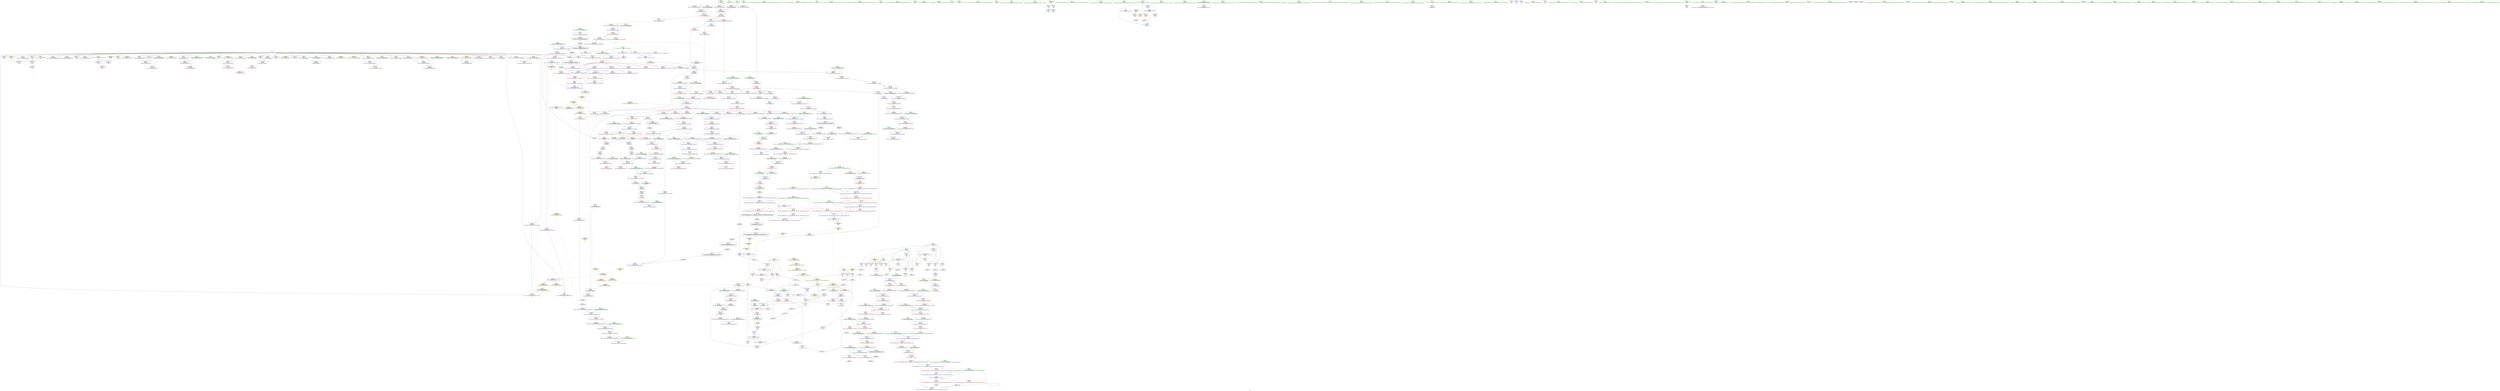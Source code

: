 digraph "SVFG" {
	label="SVFG";

	Node0x55f969c36bf0 [shape=record,color=grey,label="{NodeID: 0\nNullPtr|{|<s31>43}}"];
	Node0x55f969c36bf0 -> Node0x55f969c77870[style=solid];
	Node0x55f969c36bf0 -> Node0x55f969c77970[style=solid];
	Node0x55f969c36bf0 -> Node0x55f969c77a40[style=solid];
	Node0x55f969c36bf0 -> Node0x55f969c77b10[style=solid];
	Node0x55f969c36bf0 -> Node0x55f969c77be0[style=solid];
	Node0x55f969c36bf0 -> Node0x55f969c77cb0[style=solid];
	Node0x55f969c36bf0 -> Node0x55f969c77d80[style=solid];
	Node0x55f969c36bf0 -> Node0x55f969c77e50[style=solid];
	Node0x55f969c36bf0 -> Node0x55f969c77f20[style=solid];
	Node0x55f969c36bf0 -> Node0x55f969c77ff0[style=solid];
	Node0x55f969c36bf0 -> Node0x55f969c780c0[style=solid];
	Node0x55f969c36bf0 -> Node0x55f969c78190[style=solid];
	Node0x55f969c36bf0 -> Node0x55f969c78260[style=solid];
	Node0x55f969c36bf0 -> Node0x55f969c78330[style=solid];
	Node0x55f969c36bf0 -> Node0x55f969c78400[style=solid];
	Node0x55f969c36bf0 -> Node0x55f969c784d0[style=solid];
	Node0x55f969c36bf0 -> Node0x55f969c785a0[style=solid];
	Node0x55f969c36bf0 -> Node0x55f969c78670[style=solid];
	Node0x55f969c36bf0 -> Node0x55f969c78740[style=solid];
	Node0x55f969c36bf0 -> Node0x55f969c78810[style=solid];
	Node0x55f969c36bf0 -> Node0x55f969c788e0[style=solid];
	Node0x55f969c36bf0 -> Node0x55f969c789b0[style=solid];
	Node0x55f969c36bf0 -> Node0x55f969c78a80[style=solid];
	Node0x55f969c36bf0 -> Node0x55f969c78b50[style=solid];
	Node0x55f969c36bf0 -> Node0x55f969c78c20[style=solid];
	Node0x55f969c36bf0 -> Node0x55f969c7a410[style=solid];
	Node0x55f969c36bf0 -> Node0x55f969c7cc10[style=solid];
	Node0x55f969c36bf0 -> Node0x55f969c8c9d0[style=solid];
	Node0x55f969c36bf0 -> Node0x55f969c8caa0[style=solid];
	Node0x55f969c36bf0 -> Node0x55f969c9aea0[style=solid];
	Node0x55f969c36bf0 -> Node0x55f969c9dfc0[style=solid];
	Node0x55f969c36bf0:s31 -> Node0x55f969d05940[style=solid,color=red];
	Node0x55f969c7bd70 [shape=record,color=blue,label="{NodeID: 443\n353\<--352\nthis.addr\<--this\n_ZNSt6vectorIdSaIdEED2Ev\n}"];
	Node0x55f969c7bd70 -> Node0x55f969c82450[style=dashed];
	Node0x55f969c7f2c0 [shape=record,color=purple,label="{NodeID: 277\n557\<--545\n_M_finish\<--this1\n_ZNSt12_Vector_baseIdSaIdEE17_M_create_storageEm\n}"];
	Node0x55f969c7f2c0 -> Node0x55f969c8cde0[style=solid];
	Node0x55f969c6fd70 [shape=record,color=green,label="{NodeID: 111\n649\<--650\nthis.addr\<--this.addr_field_insensitive\n_ZN9__gnu_cxx13new_allocatorIdE8allocateEmPKv\n}"];
	Node0x55f969c6fd70 -> Node0x55f969c840c0[style=solid];
	Node0x55f969c6fd70 -> Node0x55f969c8d6d0[style=solid];
	Node0x55f969c79030 [shape=record,color=red,label="{NodeID: 388\n811\<--781\n\<--__first.addr\n_ZSt10__fill_n_aIPdmdEN9__gnu_cxx11__enable_ifIXsr11__is_scalarIT1_EE7__valueET_E6__typeES4_T0_RKS3_\n}"];
	Node0x55f969c79030 -> Node0x55f969c7f870[style=solid];
	Node0x55f969c74360 [shape=record,color=black,label="{NodeID: 222\n589\<--588\n\<--\n_ZNSaIdEC2ERKS_\n|{<s0>41}}"];
	Node0x55f969c74360:s0 -> Node0x55f969d08420[style=solid,color=red];
	Node0x55f969d09d20 [shape=record,color=black,label="{NodeID: 1163\n708 = PHI(369, 463, )\n0th arg _ZNSt12_Vector_baseIdSaIdEE19_M_get_Tp_allocatorEv }"];
	Node0x55f969d09d20 -> Node0x55f969c8dc80[style=solid];
	Node0x55f969c707e0 [shape=record,color=green,label="{NodeID: 56\n252\<--253\n__a.addr\<--__a.addr_field_insensitive\n_ZNSt6vectorIdSaIdEEC2EmRKS0_\n}"];
	Node0x55f969c707e0 -> Node0x55f969c818f0[style=solid];
	Node0x55f969c707e0 -> Node0x55f969c7b550[style=solid];
	Node0x55f969c8e7e0 [shape=record,color=blue,label="{NodeID: 499\n789\<--797\n__niter\<--\n_ZSt10__fill_n_aIPdmdEN9__gnu_cxx11__enable_ifIXsr11__is_scalarIT1_EE7__valueET_E6__typeES4_T0_RKS3_\n}"];
	Node0x55f969c8e7e0 -> Node0x55f969cc4d90[style=dashed];
	Node0x55f969c82040 [shape=record,color=red,label="{NodeID: 333\n343\<--328\n\<--__a.addr\n_ZSt3minIdERKT_S2_S2_\n}"];
	Node0x55f969c82040 -> Node0x55f969c7bca0[style=solid];
	Node0x55f969c77870 [shape=record,color=black,label="{NodeID: 167\n2\<--3\ndummyVal\<--dummyVal\n}"];
	Node0x55f969d05580 [shape=record,color=black,label="{NodeID: 1108\n865 = PHI(844, )\n2nd arg _ZNSt16allocator_traitsISaIdEE10deallocateERS0_Pdm }"];
	Node0x55f969d05580 -> Node0x55f969c8f000[style=solid];
	Node0x55f969c45480 [shape=record,color=green,label="{NodeID: 1\n7\<--1\n__dso_handle\<--dummyObj\nGlob }"];
	Node0x55f969c7be40 [shape=record,color=blue,label="{NodeID: 444\n355\<--380\nexn.slot\<--\n_ZNSt6vectorIdSaIdEED2Ev\n}"];
	Node0x55f969c7be40 -> Node0x55f969c82520[style=dashed];
	Node0x55f969c7f390 [shape=record,color=purple,label="{NodeID: 278\n559\<--545\n_M_impl5\<--this1\n_ZNSt12_Vector_baseIdSaIdEE17_M_create_storageEm\n}"];
	Node0x55f969c6fe40 [shape=record,color=green,label="{NodeID: 112\n651\<--652\n__n.addr\<--__n.addr_field_insensitive\n_ZN9__gnu_cxx13new_allocatorIdE8allocateEmPKv\n}"];
	Node0x55f969c6fe40 -> Node0x55f969c84190[style=solid];
	Node0x55f969c6fe40 -> Node0x55f969c84260[style=solid];
	Node0x55f969c6fe40 -> Node0x55f969c8d7a0[style=solid];
	Node0x55f969c79100 [shape=record,color=red,label="{NodeID: 389\n815\<--781\n\<--__first.addr\n_ZSt10__fill_n_aIPdmdEN9__gnu_cxx11__enable_ifIXsr11__is_scalarIT1_EE7__valueET_E6__typeES4_T0_RKS3_\n}"];
	Node0x55f969c79100 -> Node0x55f969c7d0e0[style=solid];
	Node0x55f969c74430 [shape=record,color=black,label="{NodeID: 223\n620\<--619\n\<--_M_impl\n_ZNSt12_Vector_baseIdSaIdEE11_M_allocateEm\n|{<s0>42}}"];
	Node0x55f969c74430:s0 -> Node0x55f969d07840[style=solid,color=red];
	Node0x55f969d09ed0 [shape=record,color=black,label="{NodeID: 1164\n578 = PHI(524, )\n0th arg _ZNSaIdEC2ERKS_ }"];
	Node0x55f969d09ed0 -> Node0x55f969c8d050[style=solid];
	Node0x55f969c708b0 [shape=record,color=green,label="{NodeID: 57\n254\<--255\nexn.slot\<--exn.slot_field_insensitive\n_ZNSt6vectorIdSaIdEEC2EmRKS0_\n}"];
	Node0x55f969c708b0 -> Node0x55f969c819c0[style=solid];
	Node0x55f969c708b0 -> Node0x55f969c7b620[style=solid];
	Node0x55f969c8e8b0 [shape=record,color=blue,label="{NodeID: 500\n804\<--803\n\<--\n_ZSt10__fill_n_aIPdmdEN9__gnu_cxx11__enable_ifIXsr11__is_scalarIT1_EE7__valueET_E6__typeES4_T0_RKS3_\n}"];
	Node0x55f969c8e8b0 -> Node0x55f969cc4390[style=dashed];
	Node0x55f969c82110 [shape=record,color=red,label="{NodeID: 334\n334\<--330\n\<--__b.addr\n_ZSt3minIdERKT_S2_S2_\n}"];
	Node0x55f969c82110 -> Node0x55f969c822b0[style=solid];
	Node0x55f969c77970 [shape=record,color=black,label="{NodeID: 168\n133\<--3\n\<--dummyVal\nmain\n}"];
	Node0x55f969d056c0 [shape=record,color=black,label="{NodeID: 1109\n646 = PHI(639, )\n0th arg _ZN9__gnu_cxx13new_allocatorIdE8allocateEmPKv }"];
	Node0x55f969d056c0 -> Node0x55f969c8d6d0[style=solid];
	Node0x55f969c44d30 [shape=record,color=green,label="{NodeID: 2\n8\<--1\n.str\<--dummyObj\nGlob }"];
	Node0x55f969c7bf10 [shape=record,color=blue,label="{NodeID: 445\n357\<--382\nehselector.slot\<--\n_ZNSt6vectorIdSaIdEED2Ev\n}"];
	Node0x55f969c7f460 [shape=record,color=purple,label="{NodeID: 279\n560\<--545\n_M_start6\<--this1\n_ZNSt12_Vector_baseIdSaIdEE17_M_create_storageEm\n}"];
	Node0x55f969c7f460 -> Node0x55f969c838a0[style=solid];
	Node0x55f969c6ff10 [shape=record,color=green,label="{NodeID: 113\n653\<--654\n.addr\<--.addr_field_insensitive\n_ZN9__gnu_cxx13new_allocatorIdE8allocateEmPKv\n}"];
	Node0x55f969c6ff10 -> Node0x55f969c8d870[style=solid];
	Node0x55f969c791d0 [shape=record,color=red,label="{NodeID: 390\n797\<--783\n\<--__n.addr\n_ZSt10__fill_n_aIPdmdEN9__gnu_cxx11__enable_ifIXsr11__is_scalarIT1_EE7__valueET_E6__typeES4_T0_RKS3_\n}"];
	Node0x55f969c791d0 -> Node0x55f969c8e7e0[style=solid];
	Node0x55f969c74500 [shape=record,color=black,label="{NodeID: 224\n605\<--627\n_ZNSt12_Vector_baseIdSaIdEE11_M_allocateEm_ret\<--cond\n_ZNSt12_Vector_baseIdSaIdEE11_M_allocateEm\n|{<s0>39}}"];
	Node0x55f969c74500:s0 -> Node0x55f969d04680[style=solid,color=blue];
	Node0x55f969d09fe0 [shape=record,color=black,label="{NodeID: 1165\n579 = PHI(525, )\n1st arg _ZNSaIdEC2ERKS_ }"];
	Node0x55f969d09fe0 -> Node0x55f969c8d120[style=solid];
	Node0x55f969c70980 [shape=record,color=green,label="{NodeID: 58\n256\<--257\nehselector.slot\<--ehselector.slot_field_insensitive\n_ZNSt6vectorIdSaIdEEC2EmRKS0_\n}"];
	Node0x55f969c70980 -> Node0x55f969c81a90[style=solid];
	Node0x55f969c70980 -> Node0x55f969c7b6f0[style=solid];
	Node0x55f969c8e980 [shape=record,color=blue,label="{NodeID: 501\n789\<--808\n__niter\<--dec\n_ZSt10__fill_n_aIPdmdEN9__gnu_cxx11__enable_ifIXsr11__is_scalarIT1_EE7__valueET_E6__typeES4_T0_RKS3_\n}"];
	Node0x55f969c8e980 -> Node0x55f969cc4d90[style=dashed];
	Node0x55f969c821e0 [shape=record,color=red,label="{NodeID: 335\n340\<--330\n\<--__b.addr\n_ZSt3minIdERKT_S2_S2_\n}"];
	Node0x55f969c821e0 -> Node0x55f969c7bbd0[style=solid];
	Node0x55f969c77a40 [shape=record,color=black,label="{NodeID: 169\n134\<--3\n\<--dummyVal\nmain\n}"];
	Node0x55f969c77a40 -> Node0x55f969c7a850[style=solid];
	Node0x55f969d05800 [shape=record,color=black,label="{NodeID: 1110\n647 = PHI(640, )\n1st arg _ZN9__gnu_cxx13new_allocatorIdE8allocateEmPKv }"];
	Node0x55f969d05800 -> Node0x55f969c8d7a0[style=solid];
	Node0x55f969c44dc0 [shape=record,color=green,label="{NodeID: 3\n10\<--1\n.str.1\<--dummyObj\nGlob }"];
	Node0x55f969c7bfe0 [shape=record,color=blue,label="{NodeID: 446\n394\<--393\nthis.addr\<--this\n_ZN9__gnu_cxx13new_allocatorIdEC2Ev\n}"];
	Node0x55f969c7bfe0 -> Node0x55f969c82790[style=dashed];
	Node0x55f969c7f530 [shape=record,color=purple,label="{NodeID: 280\n564\<--545\n_M_impl7\<--this1\n_ZNSt12_Vector_baseIdSaIdEE17_M_create_storageEm\n}"];
	Node0x55f969c6ffe0 [shape=record,color=green,label="{NodeID: 114\n661\<--662\n_ZNK9__gnu_cxx13new_allocatorIdE8max_sizeEv\<--_ZNK9__gnu_cxx13new_allocatorIdE8max_sizeEv_field_insensitive\n}"];
	Node0x55f969c792a0 [shape=record,color=red,label="{NodeID: 391\n794\<--785\n\<--__value.addr\n_ZSt10__fill_n_aIPdmdEN9__gnu_cxx11__enable_ifIXsr11__is_scalarIT1_EE7__valueET_E6__typeES4_T0_RKS3_\n}"];
	Node0x55f969c792a0 -> Node0x55f969c795e0[style=solid];
	Node0x55f969c745d0 [shape=record,color=black,label="{NodeID: 225\n639\<--638\n\<--\n_ZNSt16allocator_traitsISaIdEE8allocateERS0_m\n|{<s0>43}}"];
	Node0x55f969c745d0:s0 -> Node0x55f969d056c0[style=solid,color=red];
	Node0x55f969d0a0f0 [shape=record,color=black,label="{NodeID: 1166\n925 = PHI(918, )\n0th arg _ZSt8_DestroyIPdEvT_S1_ }"];
	Node0x55f969d0a0f0 -> Node0x55f969c8f5b0[style=solid];
	Node0x55f969c70a50 [shape=record,color=green,label="{NodeID: 59\n266\<--267\n_ZNSt12_Vector_baseIdSaIdEEC2EmRKS0_\<--_ZNSt12_Vector_baseIdSaIdEEC2EmRKS0__field_insensitive\n}"];
	Node0x55f969c8ea50 [shape=record,color=blue,label="{NodeID: 502\n781\<--812\n__first.addr\<--incdec.ptr\n_ZSt10__fill_n_aIPdmdEN9__gnu_cxx11__enable_ifIXsr11__is_scalarIT1_EE7__valueET_E6__typeES4_T0_RKS3_\n}"];
	Node0x55f969c8ea50 -> Node0x55f969cc4890[style=dashed];
	Node0x55f969c822b0 [shape=record,color=red,label="{NodeID: 336\n335\<--334\n\<--\n_ZSt3minIdERKT_S2_S2_\n}"];
	Node0x55f969c822b0 -> Node0x55f969c9db40[style=solid];
	Node0x55f969c77b10 [shape=record,color=black,label="{NodeID: 170\n136\<--3\n\<--dummyVal\nmain\n}"];
	Node0x55f969c77b10 -> Node0x55f969c7a920[style=solid];
	Node0x55f969d05940 [shape=record,color=black,label="{NodeID: 1111\n648 = PHI(3, )\n2nd arg _ZN9__gnu_cxx13new_allocatorIdE8allocateEmPKv }"];
	Node0x55f969d05940 -> Node0x55f969c8d870[style=solid];
	Node0x55f969c5d520 [shape=record,color=green,label="{NodeID: 4\n12\<--1\nstdin\<--dummyObj\nGlob }"];
	Node0x55f969c7c0b0 [shape=record,color=blue,label="{NodeID: 447\n401\<--400\nthis.addr\<--this\n_ZN9__gnu_cxx13new_allocatorIdED2Ev\n}"];
	Node0x55f969c7c0b0 -> Node0x55f969c82860[style=dashed];
	Node0x55f969c7f600 [shape=record,color=purple,label="{NodeID: 281\n565\<--545\n_M_end_of_storage\<--this1\n_ZNSt12_Vector_baseIdSaIdEE17_M_create_storageEm\n}"];
	Node0x55f969c7f600 -> Node0x55f969c8ceb0[style=solid];
	Node0x55f969c74b60 [shape=record,color=green,label="{NodeID: 115\n666\<--667\n_ZSt17__throw_bad_allocv\<--_ZSt17__throw_bad_allocv_field_insensitive\n}"];
	Node0x55f969c79370 [shape=record,color=red,label="{NodeID: 392\n803\<--787\n\<--__tmp\n_ZSt10__fill_n_aIPdmdEN9__gnu_cxx11__enable_ifIXsr11__is_scalarIT1_EE7__valueET_E6__typeES4_T0_RKS3_\n}"];
	Node0x55f969c79370 -> Node0x55f969c8e8b0[style=solid];
	Node0x55f969c746a0 [shape=record,color=black,label="{NodeID: 226\n629\<--641\n_ZNSt16allocator_traitsISaIdEE8allocateERS0_m_ret\<--call\n_ZNSt16allocator_traitsISaIdEE8allocateERS0_m\n|{<s0>42}}"];
	Node0x55f969c746a0:s0 -> Node0x55f969d03cd0[style=solid,color=blue];
	Node0x55f969d0a200 [shape=record,color=black,label="{NodeID: 1167\n926 = PHI(919, )\n1st arg _ZSt8_DestroyIPdEvT_S1_ }"];
	Node0x55f969d0a200 -> Node0x55f969c8f680[style=solid];
	Node0x55f969c70b50 [shape=record,color=green,label="{NodeID: 60\n270\<--271\n_ZNSt6vectorIdSaIdEE21_M_default_initializeEm\<--_ZNSt6vectorIdSaIdEE21_M_default_initializeEm_field_insensitive\n}"];
	Node0x55f969c8eb20 [shape=record,color=blue,label="{NodeID: 503\n819\<--818\n__it.addr\<--__it\n_ZSt12__niter_baseIPdET_S1_\n}"];
	Node0x55f969c8eb20 -> Node0x55f969c796b0[style=dashed];
	Node0x55f969c82380 [shape=record,color=red,label="{NodeID: 337\n337\<--336\n\<--\n_ZSt3minIdERKT_S2_S2_\n}"];
	Node0x55f969c82380 -> Node0x55f969c9db40[style=solid];
	Node0x55f969c77be0 [shape=record,color=black,label="{NodeID: 171\n140\<--3\n\<--dummyVal\nmain\n}"];
	Node0x55f969d05a80 [shape=record,color=black,label="{NodeID: 1112\n825 = PHI(482, )\n0th arg _ZNSt12_Vector_baseIdSaIdEE13_M_deallocateEPdm }"];
	Node0x55f969d05a80 -> Node0x55f969c8ebf0[style=solid];
	Node0x55f969c5d5b0 [shape=record,color=green,label="{NodeID: 5\n13\<--1\n.str.2\<--dummyObj\nGlob }"];
	Node0x55f969c7c180 [shape=record,color=blue,label="{NodeID: 448\n410\<--407\nthis.addr\<--this\n_ZNSt12_Vector_baseIdSaIdEEC2EmRKS0_\n}"];
	Node0x55f969c7c180 -> Node0x55f969c82930[style=dashed];
	Node0x55f969c7f6d0 [shape=record,color=purple,label="{NodeID: 282\n619\<--614\n_M_impl\<--this1\n_ZNSt12_Vector_baseIdSaIdEE11_M_allocateEm\n}"];
	Node0x55f969c7f6d0 -> Node0x55f969c74430[style=solid];
	Node0x55f969c74c60 [shape=record,color=green,label="{NodeID: 116\n671\<--672\ncall2\<--call2_field_insensitive\n_ZN9__gnu_cxx13new_allocatorIdE8allocateEmPKv\n}"];
	Node0x55f969c74c60 -> Node0x55f969c74770[style=solid];
	Node0x55f969c9aea0 [shape=record,color=black,label="{NodeID: 725\n627 = PHI(622, 3, )\n}"];
	Node0x55f969c9aea0 -> Node0x55f969c74500[style=solid];
	Node0x55f969c79440 [shape=record,color=red,label="{NodeID: 393\n800\<--789\n\<--__niter\n_ZSt10__fill_n_aIPdmdEN9__gnu_cxx11__enable_ifIXsr11__is_scalarIT1_EE7__valueET_E6__typeES4_T0_RKS3_\n}"];
	Node0x55f969c79440 -> Node0x55f969c9de40[style=solid];
	Node0x55f969c74770 [shape=record,color=black,label="{NodeID: 227\n675\<--671\n\<--call2\n_ZN9__gnu_cxx13new_allocatorIdE8allocateEmPKv\n}"];
	Node0x55f969c74770 -> Node0x55f969c74840[style=solid];
	Node0x55f969d0a340 [shape=record,color=black,label="{NodeID: 1168\n449 = PHI(261, )\n0th arg _ZNSt6vectorIdSaIdEE21_M_default_initializeEm }"];
	Node0x55f969d0a340 -> Node0x55f969c7c590[style=solid];
	Node0x55f969c70c50 [shape=record,color=green,label="{NodeID: 61\n280\<--281\n_ZNSt12_Vector_baseIdSaIdEED2Ev\<--_ZNSt12_Vector_baseIdSaIdEED2Ev_field_insensitive\n}"];
	Node0x55f969c8ebf0 [shape=record,color=blue,label="{NodeID: 504\n828\<--825\nthis.addr\<--this\n_ZNSt12_Vector_baseIdSaIdEE13_M_deallocateEPdm\n}"];
	Node0x55f969c8ebf0 -> Node0x55f969c79780[style=dashed];
	Node0x55f969c82450 [shape=record,color=red,label="{NodeID: 338\n360\<--353\nthis1\<--this.addr\n_ZNSt6vectorIdSaIdEED2Ev\n}"];
	Node0x55f969c82450 -> Node0x55f969c738d0[style=solid];
	Node0x55f969c82450 -> Node0x55f969c739a0[style=solid];
	Node0x55f969c82450 -> Node0x55f969c73a70[style=solid];
	Node0x55f969c82450 -> Node0x55f969c73b40[style=solid];
	Node0x55f969c82450 -> Node0x55f969c73c10[style=solid];
	Node0x55f969c77cb0 [shape=record,color=black,label="{NodeID: 172\n141\<--3\n\<--dummyVal\nmain\n}"];
	Node0x55f969c77cb0 -> Node0x55f969c7a9f0[style=solid];
	Node0x55f969d05bc0 [shape=record,color=black,label="{NodeID: 1113\n826 = PHI(485, )\n1st arg _ZNSt12_Vector_baseIdSaIdEE13_M_deallocateEPdm }"];
	Node0x55f969d05bc0 -> Node0x55f969c8ecc0[style=solid];
	Node0x55f969c5d640 [shape=record,color=green,label="{NodeID: 6\n15\<--1\n.str.3\<--dummyObj\nGlob }"];
	Node0x55f969c7c250 [shape=record,color=blue,label="{NodeID: 449\n412\<--408\n__n.addr\<--__n\n_ZNSt12_Vector_baseIdSaIdEEC2EmRKS0_\n}"];
	Node0x55f969c7c250 -> Node0x55f969c82a00[style=dashed];
	Node0x55f969c7f7a0 [shape=record,color=purple,label="{NodeID: 283\n713\<--712\n_M_impl\<--this1\n_ZNSt12_Vector_baseIdSaIdEE19_M_get_Tp_allocatorEv\n}"];
	Node0x55f969c7f7a0 -> Node0x55f969c7cd10[style=solid];
	Node0x55f969c74d30 [shape=record,color=green,label="{NodeID: 117\n673\<--674\n_Znwm\<--_Znwm_field_insensitive\n}"];
	Node0x55f969c9b440 [shape=record,color=grey,label="{NodeID: 726\n187 = Binary(185, 186, )\n}"];
	Node0x55f969c9b440 -> Node0x55f969c9bec0[style=solid];
	Node0x55f969c79510 [shape=record,color=red,label="{NodeID: 394\n807\<--789\n\<--__niter\n_ZSt10__fill_n_aIPdmdEN9__gnu_cxx11__enable_ifIXsr11__is_scalarIT1_EE7__valueET_E6__typeES4_T0_RKS3_\n}"];
	Node0x55f969c79510 -> Node0x55f969c9c940[style=solid];
	Node0x55f969c74840 [shape=record,color=black,label="{NodeID: 228\n645\<--675\n_ZN9__gnu_cxx13new_allocatorIdE8allocateEmPKv_ret\<--\n_ZN9__gnu_cxx13new_allocatorIdE8allocateEmPKv\n|{<s0>43}}"];
	Node0x55f969c74840:s0 -> Node0x55f969d03e00[style=solid,color=blue];
	Node0x55f969d0a480 [shape=record,color=black,label="{NodeID: 1169\n450 = PHI(268, )\n1st arg _ZNSt6vectorIdSaIdEE21_M_default_initializeEm }"];
	Node0x55f969d0a480 -> Node0x55f969c7c660[style=solid];
	Node0x55f969c70d50 [shape=record,color=green,label="{NodeID: 62\n288\<--289\n__gxx_personality_v0\<--__gxx_personality_v0_field_insensitive\n}"];
	Node0x55f969c8ecc0 [shape=record,color=blue,label="{NodeID: 505\n830\<--826\n__p.addr\<--__p\n_ZNSt12_Vector_baseIdSaIdEE13_M_deallocateEPdm\n}"];
	Node0x55f969c8ecc0 -> Node0x55f969c79850[style=dashed];
	Node0x55f969c8ecc0 -> Node0x55f969c79920[style=dashed];
	Node0x55f969c82520 [shape=record,color=red,label="{NodeID: 339\n387\<--355\nexn\<--exn.slot\n_ZNSt6vectorIdSaIdEED2Ev\n|{<s0>28}}"];
	Node0x55f969c82520:s0 -> Node0x55f969d08100[style=solid,color=red];
	Node0x55f969c77d80 [shape=record,color=black,label="{NodeID: 173\n143\<--3\n\<--dummyVal\nmain\n}"];
	Node0x55f969c77d80 -> Node0x55f969c7aac0[style=solid];
	Node0x55f969d05d00 [shape=record,color=black,label="{NodeID: 1114\n827 = PHI(495, )\n2nd arg _ZNSt12_Vector_baseIdSaIdEE13_M_deallocateEPdm }"];
	Node0x55f969d05d00 -> Node0x55f969c8ed90[style=solid];
	Node0x55f969c5d700 [shape=record,color=green,label="{NodeID: 7\n17\<--1\nstdout\<--dummyObj\nGlob }"];
	Node0x55f969c7c320 [shape=record,color=blue,label="{NodeID: 450\n414\<--409\n__a.addr\<--__a\n_ZNSt12_Vector_baseIdSaIdEEC2EmRKS0_\n}"];
	Node0x55f969c7c320 -> Node0x55f969c82ad0[style=dashed];
	Node0x55f969c7f870 [shape=record,color=purple,label="{NodeID: 284\n812\<--811\nincdec.ptr\<--\n_ZSt10__fill_n_aIPdmdEN9__gnu_cxx11__enable_ifIXsr11__is_scalarIT1_EE7__valueET_E6__typeES4_T0_RKS3_\n}"];
	Node0x55f969c7f870 -> Node0x55f969c8ea50[style=solid];
	Node0x55f969c74e30 [shape=record,color=green,label="{NodeID: 118\n679\<--680\nthis.addr\<--this.addr_field_insensitive\n_ZNK9__gnu_cxx13new_allocatorIdE8max_sizeEv\n}"];
	Node0x55f969c74e30 -> Node0x55f969c84330[style=solid];
	Node0x55f969c74e30 -> Node0x55f969c8d940[style=solid];
	Node0x55f969c9b5c0 [shape=record,color=grey,label="{NodeID: 727\n189 = Binary(155, 188, )\n}"];
	Node0x55f969c9b5c0 -> Node0x55f969c9bbc0[style=solid];
	Node0x55f969c795e0 [shape=record,color=red,label="{NodeID: 395\n795\<--794\n\<--\n_ZSt10__fill_n_aIPdmdEN9__gnu_cxx11__enable_ifIXsr11__is_scalarIT1_EE7__valueET_E6__typeES4_T0_RKS3_\n}"];
	Node0x55f969c795e0 -> Node0x55f969c8e710[style=solid];
	Node0x55f969c74910 [shape=record,color=black,label="{NodeID: 229\n677\<--684\n_ZNK9__gnu_cxx13new_allocatorIdE8max_sizeEv_ret\<--\n_ZNK9__gnu_cxx13new_allocatorIdE8max_sizeEv\n|{<s0>44}}"];
	Node0x55f969c74910:s0 -> Node0x55f969d047c0[style=solid,color=blue];
	Node0x55f969c70e50 [shape=record,color=green,label="{NodeID: 63\n294\<--295\nthis.addr\<--this.addr_field_insensitive\n_ZNSaIdED2Ev\n}"];
	Node0x55f969c70e50 -> Node0x55f969c81b60[style=solid];
	Node0x55f969c70e50 -> Node0x55f969c7b7c0[style=solid];
	Node0x55f969c8ed90 [shape=record,color=blue,label="{NodeID: 506\n832\<--827\n__n.addr\<--__n\n_ZNSt12_Vector_baseIdSaIdEE13_M_deallocateEPdm\n}"];
	Node0x55f969c8ed90 -> Node0x55f969c799f0[style=dashed];
	Node0x55f969c825f0 [shape=record,color=red,label="{NodeID: 340\n364\<--363\n\<--_M_start\n_ZNSt6vectorIdSaIdEED2Ev\n|{<s0>25}}"];
	Node0x55f969c825f0:s0 -> Node0x55f969d07ac0[style=solid,color=red];
	Node0x55f969c77e50 [shape=record,color=black,label="{NodeID: 174\n223\<--3\nlpad.val\<--dummyVal\nmain\n}"];
	Node0x55f969d05e40 [shape=record,color=black,label="{NodeID: 1115\n515 = PHI(424, )\n0th arg _ZNSt12_Vector_baseIdSaIdEE12_Vector_implC2ERKS0_ }"];
	Node0x55f969d05e40 -> Node0x55f969c7ca70[style=solid];
	Node0x55f969c5d7c0 [shape=record,color=green,label="{NodeID: 8\n18\<--1\n_ZSt3cin\<--dummyObj\nGlob }"];
	Node0x55f969cc4390 [shape=record,color=black,label="{NodeID: 783\nMR_28V_2 = PHI(MR_28V_3, MR_28V_1, )\npts\{672 \}\n|{|<s1>51}}"];
	Node0x55f969cc4390 -> Node0x55f969c8e8b0[style=dashed];
	Node0x55f969cc4390:s1 -> Node0x55f969cd9270[style=dashed,color=blue];
	Node0x55f969c7c3f0 [shape=record,color=blue,label="{NodeID: 451\n416\<--435\nexn.slot\<--\n_ZNSt12_Vector_baseIdSaIdEEC2EmRKS0_\n}"];
	Node0x55f969c7c3f0 -> Node0x55f969c82ba0[style=dashed];
	Node0x55f969c7f940 [shape=record,color=purple,label="{NodeID: 285\n841\<--837\n_M_impl\<--this1\n_ZNSt12_Vector_baseIdSaIdEE13_M_deallocateEPdm\n}"];
	Node0x55f969c7f940 -> Node0x55f969c7d280[style=solid];
	Node0x55f969c74f00 [shape=record,color=green,label="{NodeID: 119\n692\<--693\n__first.addr\<--__first.addr_field_insensitive\n_ZSt27__uninitialized_default_n_aIPdmdET_S1_T0_RSaIT1_E\n}"];
	Node0x55f969c74f00 -> Node0x55f969c84400[style=solid];
	Node0x55f969c74f00 -> Node0x55f969c8da10[style=solid];
	Node0x55f969ccd0a0 [shape=record,color=yellow,style=double,label="{NodeID: 894\n69V_1 = ENCHI(MR_69V_0)\npts\{356 \}\nFun[_ZNSt6vectorIdSaIdEED2Ev]}"];
	Node0x55f969ccd0a0 -> Node0x55f969c7be40[style=dashed];
	Node0x55f969c9b740 [shape=record,color=grey,label="{NodeID: 728\n193 = Binary(190, 192, )\n}"];
	Node0x55f969c9b740 -> Node0x55f969c9b8c0[style=solid];
	Node0x55f969c796b0 [shape=record,color=red,label="{NodeID: 396\n822\<--819\n\<--__it.addr\n_ZSt12__niter_baseIPdET_S1_\n}"];
	Node0x55f969c796b0 -> Node0x55f969c7d1b0[style=solid];
	Node0x55f969c749e0 [shape=record,color=black,label="{NodeID: 230\n688\<--703\n_ZSt27__uninitialized_default_n_aIPdmdET_S1_T0_RSaIT1_E_ret\<--call\n_ZSt27__uninitialized_default_n_aIPdmdET_S1_T0_RSaIT1_E\n|{<s0>33}}"];
	Node0x55f969c749e0:s0 -> Node0x55f969d04540[style=solid,color=blue];
	Node0x55f969c70f20 [shape=record,color=green,label="{NodeID: 64\n300\<--301\n_ZN9__gnu_cxx13new_allocatorIdED2Ev\<--_ZN9__gnu_cxx13new_allocatorIdED2Ev_field_insensitive\n}"];
	Node0x55f969c8ee60 [shape=record,color=blue,label="{NodeID: 507\n866\<--863\n__a.addr\<--__a\n_ZNSt16allocator_traitsISaIdEE10deallocateERS0_Pdm\n}"];
	Node0x55f969c8ee60 -> Node0x55f969c79ac0[style=dashed];
	Node0x55f969c826c0 [shape=record,color=red,label="{NodeID: 341\n368\<--367\n\<--_M_finish\n_ZNSt6vectorIdSaIdEED2Ev\n|{<s0>25}}"];
	Node0x55f969c826c0:s0 -> Node0x55f969d07c00[style=solid,color=red];
	Node0x55f969c77f20 [shape=record,color=black,label="{NodeID: 175\n224\<--3\nlpad.val44\<--dummyVal\nmain\n}"];
	Node0x55f969d05f80 [shape=record,color=black,label="{NodeID: 1116\n516 = PHI(425, )\n1st arg _ZNSt12_Vector_baseIdSaIdEE12_Vector_implC2ERKS0_ }"];
	Node0x55f969d05f80 -> Node0x55f969c7cb40[style=solid];
	Node0x55f969c5d880 [shape=record,color=green,label="{NodeID: 9\n19\<--1\n.str.4\<--dummyObj\nGlob }"];
	Node0x55f969cc4890 [shape=record,color=black,label="{NodeID: 784\nMR_180V_3 = PHI(MR_180V_4, MR_180V_2, )\npts\{782 \}\n}"];
	Node0x55f969cc4890 -> Node0x55f969c78f60[style=dashed];
	Node0x55f969cc4890 -> Node0x55f969c79030[style=dashed];
	Node0x55f969cc4890 -> Node0x55f969c79100[style=dashed];
	Node0x55f969cc4890 -> Node0x55f969c8ea50[style=dashed];
	Node0x55f969c7c4c0 [shape=record,color=blue,label="{NodeID: 452\n418\<--437\nehselector.slot\<--\n_ZNSt12_Vector_baseIdSaIdEEC2EmRKS0_\n}"];
	Node0x55f969c7c4c0 -> Node0x55f969c82c70[style=dashed];
	Node0x55f969c7fa10 [shape=record,color=purple,label="{NodeID: 286\n321\<--319\nadd.ptr\<--\n_ZNSt6vectorIdSaIdEEixEm\n}"];
	Node0x55f969c7fa10 -> Node0x55f969c73730[style=solid];
	Node0x55f969c74fd0 [shape=record,color=green,label="{NodeID: 120\n694\<--695\n__n.addr\<--__n.addr_field_insensitive\n_ZSt27__uninitialized_default_n_aIPdmdET_S1_T0_RSaIT1_E\n}"];
	Node0x55f969c74fd0 -> Node0x55f969c844d0[style=solid];
	Node0x55f969c74fd0 -> Node0x55f969c8dae0[style=solid];
	Node0x55f969ccd180 [shape=record,color=yellow,style=double,label="{NodeID: 895\n71V_1 = ENCHI(MR_71V_0)\npts\{358 \}\nFun[_ZNSt6vectorIdSaIdEED2Ev]}"];
	Node0x55f969ccd180 -> Node0x55f969c7bf10[style=dashed];
	Node0x55f969c9b8c0 [shape=record,color=grey,label="{NodeID: 729\n194 = Binary(193, 155, )\n}"];
	Node0x55f969c9b8c0 -> Node0x55f969c9bbc0[style=solid];
	Node0x55f969c79780 [shape=record,color=red,label="{NodeID: 397\n837\<--828\nthis1\<--this.addr\n_ZNSt12_Vector_baseIdSaIdEE13_M_deallocateEPdm\n}"];
	Node0x55f969c79780 -> Node0x55f969c7f940[style=solid];
	Node0x55f969c7cd10 [shape=record,color=black,label="{NodeID: 231\n714\<--713\n\<--_M_impl\n_ZNSt12_Vector_baseIdSaIdEE19_M_get_Tp_allocatorEv\n}"];
	Node0x55f969c7cd10 -> Node0x55f969c7cda0[style=solid];
	Node0x55f969c71020 [shape=record,color=green,label="{NodeID: 65\n309\<--310\nthis.addr\<--this.addr_field_insensitive\n_ZNSt6vectorIdSaIdEEixEm\n}"];
	Node0x55f969c71020 -> Node0x55f969c81c30[style=solid];
	Node0x55f969c71020 -> Node0x55f969c7b890[style=solid];
	Node0x55f969c8ef30 [shape=record,color=blue,label="{NodeID: 508\n868\<--864\n__p.addr\<--__p\n_ZNSt16allocator_traitsISaIdEE10deallocateERS0_Pdm\n}"];
	Node0x55f969c8ef30 -> Node0x55f969c79b90[style=dashed];
	Node0x55f969c82790 [shape=record,color=red,label="{NodeID: 342\n397\<--394\nthis1\<--this.addr\n_ZN9__gnu_cxx13new_allocatorIdEC2Ev\n}"];
	Node0x55f969c77ff0 [shape=record,color=black,label="{NodeID: 176\n273\<--3\n\<--dummyVal\n_ZNSt6vectorIdSaIdEEC2EmRKS0_\n}"];
	Node0x55f969d060c0 [shape=record,color=black,label="{NodeID: 1117\n569 = PHI(424, 500, 508, )\n0th arg _ZNSt12_Vector_baseIdSaIdEE12_Vector_implD2Ev }"];
	Node0x55f969d060c0 -> Node0x55f969c8cf80[style=solid];
	Node0x55f969c5d940 [shape=record,color=green,label="{NodeID: 10\n22\<--1\n\<--dummyObj\nCan only get source location for instruction, argument, global var or function.}"];
	Node0x55f969cc4d90 [shape=record,color=black,label="{NodeID: 785\nMR_188V_3 = PHI(MR_188V_4, MR_188V_2, )\npts\{790 \}\n}"];
	Node0x55f969cc4d90 -> Node0x55f969c79440[style=dashed];
	Node0x55f969cc4d90 -> Node0x55f969c79510[style=dashed];
	Node0x55f969cc4d90 -> Node0x55f969c8e980[style=dashed];
	Node0x55f969c7c590 [shape=record,color=blue,label="{NodeID: 453\n451\<--449\nthis.addr\<--this\n_ZNSt6vectorIdSaIdEE21_M_default_initializeEm\n}"];
	Node0x55f969c7c590 -> Node0x55f969c82d40[style=dashed];
	Node0x55f969c7fae0 [shape=record,color=purple,label="{NodeID: 287\n563\<--561\nadd.ptr\<--\n_ZNSt12_Vector_baseIdSaIdEE17_M_create_storageEm\n}"];
	Node0x55f969c7fae0 -> Node0x55f969c8ceb0[style=solid];
	Node0x55f969c750a0 [shape=record,color=green,label="{NodeID: 121\n696\<--697\n.addr\<--.addr_field_insensitive\n_ZSt27__uninitialized_default_n_aIPdmdET_S1_T0_RSaIT1_E\n}"];
	Node0x55f969c750a0 -> Node0x55f969c8dbb0[style=solid];
	Node0x55f969ccd260 [shape=record,color=yellow,style=double,label="{NodeID: 896\n30V_1 = ENCHI(MR_30V_0)\npts\{620000 \}\nFun[_ZNSt6vectorIdSaIdEED2Ev]|{|<s1>26|<s2>27}}"];
	Node0x55f969ccd260 -> Node0x55f969c825f0[style=dashed];
	Node0x55f969ccd260:s1 -> Node0x55f969ccb9a0[style=dashed,color=red];
	Node0x55f969ccd260:s2 -> Node0x55f969ccb9a0[style=dashed,color=red];
	Node0x55f969c9ba40 [shape=record,color=grey,label="{NodeID: 730\n670 = Binary(669, 496, )\n}"];
	Node0x55f969c79850 [shape=record,color=red,label="{NodeID: 398\n838\<--830\n\<--__p.addr\n_ZNSt12_Vector_baseIdSaIdEE13_M_deallocateEPdm\n}"];
	Node0x55f969c79850 -> Node0x55f969c9dfc0[style=solid];
	Node0x55f969c7cda0 [shape=record,color=black,label="{NodeID: 232\n707\<--714\n_ZNSt12_Vector_baseIdSaIdEE19_M_get_Tp_allocatorEv_ret\<--\n_ZNSt12_Vector_baseIdSaIdEE19_M_get_Tp_allocatorEv\n|{<s0>24|<s1>32}}"];
	Node0x55f969c7cda0:s0 -> Node0x55f969d041c0[style=solid,color=blue];
	Node0x55f969c7cda0:s1 -> Node0x55f969d043d0[style=solid,color=blue];
	Node0x55f969c710f0 [shape=record,color=green,label="{NodeID: 66\n311\<--312\n__n.addr\<--__n.addr_field_insensitive\n_ZNSt6vectorIdSaIdEEixEm\n}"];
	Node0x55f969c710f0 -> Node0x55f969c81d00[style=solid];
	Node0x55f969c710f0 -> Node0x55f969c7b960[style=solid];
	Node0x55f969c8f000 [shape=record,color=blue,label="{NodeID: 509\n870\<--865\n__n.addr\<--__n\n_ZNSt16allocator_traitsISaIdEE10deallocateERS0_Pdm\n}"];
	Node0x55f969c8f000 -> Node0x55f969c79c60[style=dashed];
	Node0x55f969c82860 [shape=record,color=red,label="{NodeID: 343\n404\<--401\nthis1\<--this.addr\n_ZN9__gnu_cxx13new_allocatorIdED2Ev\n}"];
	Node0x55f969c780c0 [shape=record,color=black,label="{NodeID: 177\n274\<--3\n\<--dummyVal\n_ZNSt6vectorIdSaIdEEC2EmRKS0_\n}"];
	Node0x55f969c780c0 -> Node0x55f969c7b620[style=solid];
	Node0x55f969d063a0 [shape=record,color=black,label="{NodeID: 1118\n755 = PHI(746, )\n0th arg _ZSt6fill_nIPdmdET_S1_T0_RKT1_ }"];
	Node0x55f969d063a0 -> Node0x55f969c8e230[style=solid];
	Node0x55f969c5da40 [shape=record,color=green,label="{NodeID: 11\n80\<--1\n\<--dummyObj\nCan only get source location for instruction, argument, global var or function.}"];
	Node0x55f969c7c660 [shape=record,color=blue,label="{NodeID: 454\n453\<--450\n__n.addr\<--__n\n_ZNSt6vectorIdSaIdEE21_M_default_initializeEm\n}"];
	Node0x55f969c7c660 -> Node0x55f969c82e10[style=dashed];
	Node0x55f969c7fbb0 [shape=record,color=red,label="{NodeID: 288\n81\<--12\n\<--stdin\nmain\n}"];
	Node0x55f969c7fbb0 -> Node0x55f969c72ca0[style=solid];
	Node0x55f969c75170 [shape=record,color=green,label="{NodeID: 122\n704\<--705\n_ZSt25__uninitialized_default_nIPdmET_S1_T0_\<--_ZSt25__uninitialized_default_nIPdmET_S1_T0__field_insensitive\n}"];
	Node0x55f969ccd370 [shape=record,color=yellow,style=double,label="{NodeID: 897\n48V_1 = ENCHI(MR_48V_0)\npts\{620001 \}\nFun[_ZNSt6vectorIdSaIdEED2Ev]}"];
	Node0x55f969ccd370 -> Node0x55f969c826c0[style=dashed];
	Node0x55f969c9bbc0 [shape=record,color=grey,label="{NodeID: 731\n195 = Binary(189, 194, )\n}"];
	Node0x55f969c9bbc0 -> Node0x55f969c9bec0[style=solid];
	Node0x55f969c79920 [shape=record,color=red,label="{NodeID: 399\n843\<--830\n\<--__p.addr\n_ZNSt12_Vector_baseIdSaIdEE13_M_deallocateEPdm\n|{<s0>52}}"];
	Node0x55f969c79920:s0 -> Node0x55f969d05440[style=solid,color=red];
	Node0x55f969c7ce70 [shape=record,color=black,label="{NodeID: 233\n716\<--731\n_ZSt25__uninitialized_default_nIPdmET_S1_T0__ret\<--call\n_ZSt25__uninitialized_default_nIPdmET_S1_T0_\n|{<s0>47}}"];
	Node0x55f969c7ce70:s0 -> Node0x55f969d04900[style=solid,color=blue];
	Node0x55f969c711c0 [shape=record,color=green,label="{NodeID: 67\n326\<--327\nretval\<--retval_field_insensitive\n_ZSt3minIdERKT_S2_S2_\n}"];
	Node0x55f969c711c0 -> Node0x55f969c81ea0[style=solid];
	Node0x55f969c711c0 -> Node0x55f969c7bbd0[style=solid];
	Node0x55f969c711c0 -> Node0x55f969c7bca0[style=solid];
	Node0x55f969c8f0d0 [shape=record,color=blue,label="{NodeID: 510\n887\<--884\nthis.addr\<--this\n_ZN9__gnu_cxx13new_allocatorIdE10deallocateEPdm\n}"];
	Node0x55f969c8f0d0 -> Node0x55f969c79d30[style=dashed];
	Node0x55f969c82930 [shape=record,color=red,label="{NodeID: 344\n423\<--410\nthis1\<--this.addr\n_ZNSt12_Vector_baseIdSaIdEEC2EmRKS0_\n|{|<s1>30}}"];
	Node0x55f969c82930 -> Node0x55f969c7e1b0[style=solid];
	Node0x55f969c82930:s1 -> Node0x55f969d08f60[style=solid,color=red];
	Node0x55f969c78190 [shape=record,color=black,label="{NodeID: 178\n276\<--3\n\<--dummyVal\n_ZNSt6vectorIdSaIdEEC2EmRKS0_\n}"];
	Node0x55f969c78190 -> Node0x55f969c7b6f0[style=solid];
	Node0x55f969d064b0 [shape=record,color=black,label="{NodeID: 1119\n756 = PHI(747, )\n1st arg _ZSt6fill_nIPdmdET_S1_T0_RKT1_ }"];
	Node0x55f969d064b0 -> Node0x55f969c8e300[style=solid];
	Node0x55f969c5db40 [shape=record,color=green,label="{NodeID: 12\n95\<--1\n\<--dummyObj\nCan only get source location for instruction, argument, global var or function.}"];
	Node0x55f969c7c730 [shape=record,color=blue,label="{NodeID: 455\n470\<--465\n_M_finish\<--call2\n_ZNSt6vectorIdSaIdEE21_M_default_initializeEm\n|{<s0>21}}"];
	Node0x55f969c7c730:s0 -> Node0x55f969cd8950[style=dashed,color=blue];
	Node0x55f969c7fc80 [shape=record,color=red,label="{NodeID: 289\n87\<--17\n\<--stdout\nmain\n}"];
	Node0x55f969c7fc80 -> Node0x55f969c72d70[style=solid];
	Node0x55f969c75270 [shape=record,color=green,label="{NodeID: 123\n709\<--710\nthis.addr\<--this.addr_field_insensitive\n_ZNSt12_Vector_baseIdSaIdEE19_M_get_Tp_allocatorEv\n}"];
	Node0x55f969c75270 -> Node0x55f969c845a0[style=solid];
	Node0x55f969c75270 -> Node0x55f969c8dc80[style=solid];
	Node0x55f969ccd450 [shape=record,color=yellow,style=double,label="{NodeID: 898\n50V_1 = ENCHI(MR_50V_0)\npts\{620002 \}\nFun[_ZNSt6vectorIdSaIdEED2Ev]|{<s0>26|<s1>27}}"];
	Node0x55f969ccd450:s0 -> Node0x55f969ccba80[style=dashed,color=red];
	Node0x55f969ccd450:s1 -> Node0x55f969ccba80[style=dashed,color=red];
	Node0x55f969c9bd40 [shape=record,color=grey,label="{NodeID: 732\n179 = Binary(177, 178, )\n}"];
	Node0x55f969c9bd40 -> Node0x55f969c9c340[style=solid];
	Node0x55f969c799f0 [shape=record,color=red,label="{NodeID: 400\n844\<--832\n\<--__n.addr\n_ZNSt12_Vector_baseIdSaIdEE13_M_deallocateEPdm\n|{<s0>52}}"];
	Node0x55f969c799f0:s0 -> Node0x55f969d05580[style=solid,color=red];
	Node0x55f969c7cf40 [shape=record,color=black,label="{NodeID: 234\n735\<--750\n_ZNSt27__uninitialized_default_n_1ILb1EE18__uninit_default_nIPdmEET_S3_T0__ret\<--call\n_ZNSt27__uninitialized_default_n_1ILb1EE18__uninit_default_nIPdmEET_S3_T0_\n|{<s0>48}}"];
	Node0x55f969c7cf40:s0 -> Node0x55f969d04a40[style=solid,color=blue];
	Node0x55f969c71290 [shape=record,color=green,label="{NodeID: 68\n328\<--329\n__a.addr\<--__a.addr_field_insensitive\n_ZSt3minIdERKT_S2_S2_\n}"];
	Node0x55f969c71290 -> Node0x55f969c81f70[style=solid];
	Node0x55f969c71290 -> Node0x55f969c82040[style=solid];
	Node0x55f969c71290 -> Node0x55f969c7ba30[style=solid];
	Node0x55f969c8f1a0 [shape=record,color=blue,label="{NodeID: 511\n889\<--885\n__p.addr\<--__p\n_ZN9__gnu_cxx13new_allocatorIdE10deallocateEPdm\n}"];
	Node0x55f969c8f1a0 -> Node0x55f969c79e00[style=dashed];
	Node0x55f969c82a00 [shape=record,color=red,label="{NodeID: 345\n429\<--412\n\<--__n.addr\n_ZNSt12_Vector_baseIdSaIdEEC2EmRKS0_\n|{<s0>30}}"];
	Node0x55f969c82a00:s0 -> Node0x55f969d09070[style=solid,color=red];
	Node0x55f969c78260 [shape=record,color=black,label="{NodeID: 179\n285\<--3\nlpad.val\<--dummyVal\n_ZNSt6vectorIdSaIdEEC2EmRKS0_\n}"];
	Node0x55f969d065c0 [shape=record,color=black,label="{NodeID: 1120\n757 = PHI(742, )\n2nd arg _ZSt6fill_nIPdmdET_S1_T0_RKT1_ }"];
	Node0x55f969d065c0 -> Node0x55f969c8e3d0[style=solid];
	Node0x55f969c5dc40 [shape=record,color=green,label="{NodeID: 13\n151\<--1\n\<--dummyObj\nCan only get source location for instruction, argument, global var or function.}"];
	Node0x55f969c7c800 [shape=record,color=blue,label="{NodeID: 456\n475\<--474\nthis.addr\<--this\n_ZNSt12_Vector_baseIdSaIdEED2Ev\n}"];
	Node0x55f969c7c800 -> Node0x55f969c82fb0[style=dashed];
	Node0x55f969c7fd50 [shape=record,color=red,label="{NodeID: 290\n98\<--53\n\<--testCount\nmain\n}"];
	Node0x55f969c7fd50 -> Node0x55f969c9d9c0[style=solid];
	Node0x55f969c75340 [shape=record,color=green,label="{NodeID: 124\n719\<--720\n__first.addr\<--__first.addr_field_insensitive\n_ZSt25__uninitialized_default_nIPdmET_S1_T0_\n}"];
	Node0x55f969c75340 -> Node0x55f969c84670[style=solid];
	Node0x55f969c75340 -> Node0x55f969c8dd50[style=solid];
	Node0x55f969c9bec0 [shape=record,color=grey,label="{NodeID: 733\n196 = Binary(187, 195, )\n}"];
	Node0x55f969c9bec0 -> Node0x55f969c7afa0[style=solid];
	Node0x55f969c79ac0 [shape=record,color=red,label="{NodeID: 401\n875\<--866\n\<--__a.addr\n_ZNSt16allocator_traitsISaIdEE10deallocateERS0_Pdm\n}"];
	Node0x55f969c79ac0 -> Node0x55f969c7d350[style=solid];
	Node0x55f969c7d010 [shape=record,color=black,label="{NodeID: 235\n754\<--773\n_ZSt6fill_nIPdmdET_S1_T0_RKT1__ret\<--call1\n_ZSt6fill_nIPdmdET_S1_T0_RKT1_\n|{<s0>49}}"];
	Node0x55f969c7d010:s0 -> Node0x55f969d04b80[style=solid,color=blue];
	Node0x55f969c71360 [shape=record,color=green,label="{NodeID: 69\n330\<--331\n__b.addr\<--__b.addr_field_insensitive\n_ZSt3minIdERKT_S2_S2_\n}"];
	Node0x55f969c71360 -> Node0x55f969c82110[style=solid];
	Node0x55f969c71360 -> Node0x55f969c821e0[style=solid];
	Node0x55f969c71360 -> Node0x55f969c7bb00[style=solid];
	Node0x55f969c8f270 [shape=record,color=blue,label="{NodeID: 512\n891\<--886\n.addr\<--\n_ZN9__gnu_cxx13new_allocatorIdE10deallocateEPdm\n}"];
	Node0x55f969c82ad0 [shape=record,color=red,label="{NodeID: 346\n425\<--414\n\<--__a.addr\n_ZNSt12_Vector_baseIdSaIdEEC2EmRKS0_\n|{<s0>29}}"];
	Node0x55f969c82ad0:s0 -> Node0x55f969d05f80[style=solid,color=red];
	Node0x55f969c78330 [shape=record,color=black,label="{NodeID: 180\n286\<--3\nlpad.val2\<--dummyVal\n_ZNSt6vectorIdSaIdEEC2EmRKS0_\n}"];
	Node0x55f969d066d0 [shape=record,color=black,label="{NodeID: 1121\n307 = PHI(61, 61, )\n0th arg _ZNSt6vectorIdSaIdEEixEm }"];
	Node0x55f969d066d0 -> Node0x55f969c7b890[style=solid];
	Node0x55f969c5dd40 [shape=record,color=green,label="{NodeID: 14\n155\<--1\n\<--dummyObj\nCan only get source location for instruction, argument, global var or function.}"];
	Node0x55f969cc5f70 [shape=record,color=yellow,style=double,label="{NodeID: 789\n42V_1 = ENCHI(MR_42V_0)\npts\{255 \}\nFun[_ZNSt6vectorIdSaIdEEC2EmRKS0_]}"];
	Node0x55f969cc5f70 -> Node0x55f969c7b620[style=dashed];
	Node0x55f969c7c8d0 [shape=record,color=blue,label="{NodeID: 457\n477\<--504\nexn.slot\<--\n_ZNSt12_Vector_baseIdSaIdEED2Ev\n}"];
	Node0x55f969c7c8d0 -> Node0x55f969c83080[style=dashed];
	Node0x55f969c7fe20 [shape=record,color=red,label="{NodeID: 291\n97\<--55\n\<--testNumber\nmain\n}"];
	Node0x55f969c7fe20 -> Node0x55f969c9d9c0[style=solid];
	Node0x55f969c75410 [shape=record,color=green,label="{NodeID: 125\n721\<--722\n__n.addr\<--__n.addr_field_insensitive\n_ZSt25__uninitialized_default_nIPdmET_S1_T0_\n}"];
	Node0x55f969c75410 -> Node0x55f969c84740[style=solid];
	Node0x55f969c75410 -> Node0x55f969c8de20[style=solid];
	Node0x55f969c9c040 [shape=record,color=grey,label="{NodeID: 734\n205 = Binary(204, 95, )\n}"];
	Node0x55f969c9c040 -> Node0x55f969c7b140[style=solid];
	Node0x55f969c79b90 [shape=record,color=red,label="{NodeID: 402\n877\<--868\n\<--__p.addr\n_ZNSt16allocator_traitsISaIdEE10deallocateERS0_Pdm\n|{<s0>55}}"];
	Node0x55f969c79b90:s0 -> Node0x55f969d075c0[style=solid,color=red];
	Node0x55f969c7d0e0 [shape=record,color=black,label="{NodeID: 236\n777\<--815\n_ZSt10__fill_n_aIPdmdEN9__gnu_cxx11__enable_ifIXsr11__is_scalarIT1_EE7__valueET_E6__typeES4_T0_RKS3__ret\<--\n_ZSt10__fill_n_aIPdmdEN9__gnu_cxx11__enable_ifIXsr11__is_scalarIT1_EE7__valueET_E6__typeES4_T0_RKS3_\n|{<s0>51}}"];
	Node0x55f969c7d0e0:s0 -> Node0x55f969d04e00[style=solid,color=blue];
	Node0x55f969c71430 [shape=record,color=green,label="{NodeID: 70\n353\<--354\nthis.addr\<--this.addr_field_insensitive\n_ZNSt6vectorIdSaIdEED2Ev\n}"];
	Node0x55f969c71430 -> Node0x55f969c82450[style=solid];
	Node0x55f969c71430 -> Node0x55f969c7bd70[style=solid];
	Node0x55f969cb7c70 [shape=record,color=yellow,style=double,label="{NodeID: 845\n28V_1 = ENCHI(MR_28V_0)\npts\{672 \}\nFun[_ZNSt27__uninitialized_default_n_1ILb1EE18__uninit_default_nIPdmEET_S3_T0_]|{<s0>49}}"];
	Node0x55f969cb7c70:s0 -> Node0x55f969cc7590[style=dashed,color=red];
	Node0x55f969c8f340 [shape=record,color=blue,label="{NodeID: 513\n909\<--906\n__first.addr\<--__first\n_ZSt8_DestroyIPddEvT_S1_RSaIT0_E\n}"];
	Node0x55f969c8f340 -> Node0x55f969c79ed0[style=dashed];
	Node0x55f969c82ba0 [shape=record,color=red,label="{NodeID: 347\n443\<--416\nexn\<--exn.slot\n_ZNSt12_Vector_baseIdSaIdEEC2EmRKS0_\n}"];
	Node0x55f969c78400 [shape=record,color=black,label="{NodeID: 181\n379\<--3\n\<--dummyVal\n_ZNSt6vectorIdSaIdEED2Ev\n}"];
	Node0x55f969d06850 [shape=record,color=black,label="{NodeID: 1122\n308 = PHI(121, 167, )\n1st arg _ZNSt6vectorIdSaIdEEixEm }"];
	Node0x55f969d06850 -> Node0x55f969c7b960[style=solid];
	Node0x55f969c5de40 [shape=record,color=green,label="{NodeID: 15\n496\<--1\n\<--dummyObj\nCan only get source location for instruction, argument, global var or function.}"];
	Node0x55f969cc6050 [shape=record,color=yellow,style=double,label="{NodeID: 790\n44V_1 = ENCHI(MR_44V_0)\npts\{257 \}\nFun[_ZNSt6vectorIdSaIdEEC2EmRKS0_]}"];
	Node0x55f969cc6050 -> Node0x55f969c7b6f0[style=dashed];
	Node0x55f969c7c9a0 [shape=record,color=blue,label="{NodeID: 458\n479\<--506\nehselector.slot\<--\n_ZNSt12_Vector_baseIdSaIdEED2Ev\n}"];
	Node0x55f969c7fef0 [shape=record,color=red,label="{NodeID: 292\n208\<--55\n\<--testNumber\nmain\n}"];
	Node0x55f969c754e0 [shape=record,color=green,label="{NodeID: 126\n723\<--724\n__assignable\<--__assignable_field_insensitive\n_ZSt25__uninitialized_default_nIPdmET_S1_T0_\n}"];
	Node0x55f969c754e0 -> Node0x55f969c8def0[style=solid];
	Node0x55f969cd8310 [shape=record,color=yellow,style=double,label="{NodeID: 1067\n30V_3 = CSCHI(MR_30V_2)\npts\{620000 \}\nCS[]|{|<s1>11|<s2>14|<s3>15|<s4>18}}"];
	Node0x55f969cd8310 -> Node0x55f969cbae90[style=dashed];
	Node0x55f969cd8310:s1 -> Node0x55f969cc7940[style=dashed,color=red];
	Node0x55f969cd8310:s2 -> Node0x55f969ccd260[style=dashed,color=red];
	Node0x55f969cd8310:s3 -> Node0x55f969cc7940[style=dashed,color=red];
	Node0x55f969cd8310:s4 -> Node0x55f969ccd260[style=dashed,color=red];
	Node0x55f969c9c1c0 [shape=record,color=grey,label="{NodeID: 735\n150 = Binary(149, 151, )\n}"];
	Node0x55f969c9c1c0 -> Node0x55f969c72fe0[style=solid];
	Node0x55f969c79c60 [shape=record,color=red,label="{NodeID: 403\n878\<--870\n\<--__n.addr\n_ZNSt16allocator_traitsISaIdEE10deallocateERS0_Pdm\n|{<s0>55}}"];
	Node0x55f969c79c60:s0 -> Node0x55f969d07700[style=solid,color=red];
	Node0x55f969c7d1b0 [shape=record,color=black,label="{NodeID: 237\n817\<--822\n_ZSt12__niter_baseIPdET_S1__ret\<--\n_ZSt12__niter_baseIPdET_S1_\n|{<s0>50}}"];
	Node0x55f969c7d1b0:s0 -> Node0x55f969d04cc0[style=solid,color=blue];
	Node0x55f969c71500 [shape=record,color=green,label="{NodeID: 71\n355\<--356\nexn.slot\<--exn.slot_field_insensitive\n_ZNSt6vectorIdSaIdEED2Ev\n}"];
	Node0x55f969c71500 -> Node0x55f969c82520[style=solid];
	Node0x55f969c71500 -> Node0x55f969c7be40[style=solid];
	Node0x55f969c8f410 [shape=record,color=blue,label="{NodeID: 514\n911\<--907\n__last.addr\<--__last\n_ZSt8_DestroyIPddEvT_S1_RSaIT0_E\n}"];
	Node0x55f969c8f410 -> Node0x55f969c79fa0[style=dashed];
	Node0x55f969c82c70 [shape=record,color=red,label="{NodeID: 348\n444\<--418\nsel\<--ehselector.slot\n_ZNSt12_Vector_baseIdSaIdEEC2EmRKS0_\n}"];
	Node0x55f969c784d0 [shape=record,color=black,label="{NodeID: 182\n380\<--3\n\<--dummyVal\n_ZNSt6vectorIdSaIdEED2Ev\n}"];
	Node0x55f969c784d0 -> Node0x55f969c7be40[style=solid];
	Node0x55f969d069d0 [shape=record,color=black,label="{NodeID: 1123\n689 = PHI(461, )\n0th arg _ZSt27__uninitialized_default_n_aIPdmdET_S1_T0_RSaIT1_E }"];
	Node0x55f969d069d0 -> Node0x55f969c8da10[style=solid];
	Node0x55f969c5df40 [shape=record,color=green,label="{NodeID: 16\n617\<--1\n\<--dummyObj\nCan only get source location for instruction, argument, global var or function.}"];
	Node0x55f969cc6130 [shape=record,color=yellow,style=double,label="{NodeID: 791\n28V_1 = ENCHI(MR_28V_0)\npts\{672 \}\nFun[_ZNSt6vectorIdSaIdEEC2EmRKS0_]|{<s0>21}}"];
	Node0x55f969cc6130:s0 -> Node0x55f969ccdd20[style=dashed,color=red];
	Node0x55f969c7ca70 [shape=record,color=blue,label="{NodeID: 459\n517\<--515\nthis.addr\<--this\n_ZNSt12_Vector_baseIdSaIdEE12_Vector_implC2ERKS0_\n}"];
	Node0x55f969c7ca70 -> Node0x55f969c833c0[style=dashed];
	Node0x55f969c7ffc0 [shape=record,color=red,label="{NodeID: 293\n216\<--55\n\<--testNumber\nmain\n}"];
	Node0x55f969c7ffc0 -> Node0x55f969c9c640[style=solid];
	Node0x55f969c755b0 [shape=record,color=green,label="{NodeID: 127\n732\<--733\n_ZNSt27__uninitialized_default_n_1ILb1EE18__uninit_default_nIPdmEET_S3_T0_\<--_ZNSt27__uninitialized_default_n_1ILb1EE18__uninit_default_nIPdmEET_S3_T0__field_insensitive\n}"];
	Node0x55f969cd83f0 [shape=record,color=yellow,style=double,label="{NodeID: 1068\n32V_3 = CSCHI(MR_32V_2)\npts\{620001 620002 \}\nCS[]|{|<s1>14|<s2>14|<s3>18|<s4>18}}"];
	Node0x55f969cd83f0 -> Node0x55f969cbb390[style=dashed];
	Node0x55f969cd83f0:s1 -> Node0x55f969ccd370[style=dashed,color=red];
	Node0x55f969cd83f0:s2 -> Node0x55f969ccd450[style=dashed,color=red];
	Node0x55f969cd83f0:s3 -> Node0x55f969ccd370[style=dashed,color=red];
	Node0x55f969cd83f0:s4 -> Node0x55f969ccd450[style=dashed,color=red];
	Node0x55f969c9c340 [shape=record,color=grey,label="{NodeID: 736\n181 = Binary(179, 180, )\n}"];
	Node0x55f969c9c340 -> Node0x55f969c9cac0[style=solid];
	Node0x55f969c79d30 [shape=record,color=red,label="{NodeID: 404\n896\<--887\nthis1\<--this.addr\n_ZN9__gnu_cxx13new_allocatorIdE10deallocateEPdm\n}"];
	Node0x55f969c7d280 [shape=record,color=black,label="{NodeID: 238\n842\<--841\n\<--_M_impl\n_ZNSt12_Vector_baseIdSaIdEE13_M_deallocateEPdm\n|{<s0>52}}"];
	Node0x55f969c7d280:s0 -> Node0x55f969d05300[style=solid,color=red];
	Node0x55f969c715d0 [shape=record,color=green,label="{NodeID: 72\n357\<--358\nehselector.slot\<--ehselector.slot_field_insensitive\n_ZNSt6vectorIdSaIdEED2Ev\n}"];
	Node0x55f969c715d0 -> Node0x55f969c7bf10[style=solid];
	Node0x55f969c8f4e0 [shape=record,color=blue,label="{NodeID: 515\n913\<--908\n.addr\<--\n_ZSt8_DestroyIPddEvT_S1_RSaIT0_E\n}"];
	Node0x55f969c82d40 [shape=record,color=red,label="{NodeID: 349\n457\<--451\nthis1\<--this.addr\n_ZNSt6vectorIdSaIdEE21_M_default_initializeEm\n}"];
	Node0x55f969c82d40 -> Node0x55f969c73ce0[style=solid];
	Node0x55f969c82d40 -> Node0x55f969c73db0[style=solid];
	Node0x55f969c82d40 -> Node0x55f969c73e80[style=solid];
	Node0x55f969c785a0 [shape=record,color=black,label="{NodeID: 183\n382\<--3\n\<--dummyVal\n_ZNSt6vectorIdSaIdEED2Ev\n}"];
	Node0x55f969c785a0 -> Node0x55f969c7bf10[style=solid];
	Node0x55f969d06ae0 [shape=record,color=black,label="{NodeID: 1124\n690 = PHI(462, )\n1st arg _ZSt27__uninitialized_default_n_aIPdmdET_S1_T0_RSaIT1_E }"];
	Node0x55f969d06ae0 -> Node0x55f969c8dae0[style=solid];
	Node0x55f969c5e040 [shape=record,color=green,label="{NodeID: 17\n684\<--1\n\<--dummyObj\nCan only get source location for instruction, argument, global var or function.}"];
	Node0x55f969cc6210 [shape=record,color=yellow,style=double,label="{NodeID: 792\n30V_1 = ENCHI(MR_30V_0)\npts\{620000 \}\nFun[_ZNSt6vectorIdSaIdEEC2EmRKS0_]|{<s0>20}}"];
	Node0x55f969cc6210:s0 -> Node0x55f969cc8260[style=dashed,color=red];
	Node0x55f969c7cb40 [shape=record,color=blue,label="{NodeID: 460\n519\<--516\n__a.addr\<--__a\n_ZNSt12_Vector_baseIdSaIdEE12_Vector_implC2ERKS0_\n}"];
	Node0x55f969c7cb40 -> Node0x55f969c83490[style=dashed];
	Node0x55f969c80090 [shape=record,color=red,label="{NodeID: 294\n103\<--57\n\<--k\nmain\n}"];
	Node0x55f969c80090 -> Node0x55f969c72e40[style=solid];
	Node0x55f969c756b0 [shape=record,color=green,label="{NodeID: 128\n738\<--739\n__first.addr\<--__first.addr_field_insensitive\n_ZNSt27__uninitialized_default_n_1ILb1EE18__uninit_default_nIPdmEET_S3_T0_\n}"];
	Node0x55f969c756b0 -> Node0x55f969c84810[style=solid];
	Node0x55f969c756b0 -> Node0x55f969c8dfc0[style=solid];
	Node0x55f969cd84d0 [shape=record,color=yellow,style=double,label="{NodeID: 1069\n30V_2 = CSCHI(MR_30V_1)\npts\{620000 \}\nCS[]|{<s0>9|<s1>21|<s2>22}}"];
	Node0x55f969cd84d0:s0 -> Node0x55f969cd8310[style=dashed,color=blue];
	Node0x55f969cd84d0:s1 -> Node0x55f969ccde00[style=dashed,color=red];
	Node0x55f969cd84d0:s2 -> Node0x55f969ccb9a0[style=dashed,color=red];
	Node0x55f969c9c4c0 [shape=record,color=grey,label="{NodeID: 737\n176 = Binary(174, 175, )\n}"];
	Node0x55f969c9c4c0 -> Node0x55f969c9c7c0[style=solid];
	Node0x55f969c79e00 [shape=record,color=red,label="{NodeID: 405\n897\<--889\n\<--__p.addr\n_ZN9__gnu_cxx13new_allocatorIdE10deallocateEPdm\n}"];
	Node0x55f969c79e00 -> Node0x55f969c7d420[style=solid];
	Node0x55f969c7d350 [shape=record,color=black,label="{NodeID: 239\n876\<--875\n\<--\n_ZNSt16allocator_traitsISaIdEE10deallocateERS0_Pdm\n|{<s0>55}}"];
	Node0x55f969c7d350:s0 -> Node0x55f969d07480[style=solid,color=red];
	Node0x55f969c716a0 [shape=record,color=green,label="{NodeID: 73\n371\<--372\n_ZNSt12_Vector_baseIdSaIdEE19_M_get_Tp_allocatorEv\<--_ZNSt12_Vector_baseIdSaIdEE19_M_get_Tp_allocatorEv_field_insensitive\n}"];
	Node0x55f969c8f5b0 [shape=record,color=blue,label="{NodeID: 516\n927\<--925\n__first.addr\<--__first\n_ZSt8_DestroyIPdEvT_S1_\n}"];
	Node0x55f969c8f5b0 -> Node0x55f969c7a070[style=dashed];
	Node0x55f969c82e10 [shape=record,color=red,label="{NodeID: 350\n462\<--453\n\<--__n.addr\n_ZNSt6vectorIdSaIdEE21_M_default_initializeEm\n|{<s0>33}}"];
	Node0x55f969c82e10:s0 -> Node0x55f969d06ae0[style=solid,color=red];
	Node0x55f969c78670 [shape=record,color=black,label="{NodeID: 184\n434\<--3\n\<--dummyVal\n_ZNSt12_Vector_baseIdSaIdEEC2EmRKS0_\n}"];
	Node0x55f969d06bf0 [shape=record,color=black,label="{NodeID: 1125\n691 = PHI(464, )\n2nd arg _ZSt27__uninitialized_default_n_aIPdmdET_S1_T0_RSaIT1_E }"];
	Node0x55f969d06bf0 -> Node0x55f969c8dbb0[style=solid];
	Node0x55f969c5e140 [shape=record,color=green,label="{NodeID: 18\n728\<--1\n\<--dummyObj\nCan only get source location for instruction, argument, global var or function.}"];
	Node0x55f969cc62f0 [shape=record,color=yellow,style=double,label="{NodeID: 793\n48V_1 = ENCHI(MR_48V_0)\npts\{620001 \}\nFun[_ZNSt6vectorIdSaIdEEC2EmRKS0_]|{<s0>20}}"];
	Node0x55f969cc62f0:s0 -> Node0x55f969cc8260[style=dashed,color=red];
	Node0x55f969c7cc10 [shape=record,color=blue, style = dotted,label="{NodeID: 461\n529\<--3\n_M_start\<--dummyVal\n_ZNSt12_Vector_baseIdSaIdEE12_Vector_implC2ERKS0_\n|{<s0>29}}"];
	Node0x55f969c7cc10:s0 -> Node0x55f969cd8a30[style=dashed,color=blue];
	Node0x55f969c80160 [shape=record,color=red,label="{NodeID: 295\n117\<--57\n\<--k\nmain\n}"];
	Node0x55f969c80160 -> Node0x55f969c9d840[style=solid];
	Node0x55f969c75780 [shape=record,color=green,label="{NodeID: 129\n740\<--741\n__n.addr\<--__n.addr_field_insensitive\n_ZNSt27__uninitialized_default_n_1ILb1EE18__uninit_default_nIPdmEET_S3_T0_\n}"];
	Node0x55f969c75780 -> Node0x55f969c848e0[style=solid];
	Node0x55f969c75780 -> Node0x55f969c8e090[style=solid];
	Node0x55f969cd8630 [shape=record,color=yellow,style=double,label="{NodeID: 1070\n48V_2 = CSCHI(MR_48V_1)\npts\{620001 \}\nCS[]|{<s0>21}}"];
	Node0x55f969cd8630:s0 -> Node0x55f969c7c730[style=dashed,color=red];
	Node0x55f969c9c640 [shape=record,color=grey,label="{NodeID: 738\n217 = Binary(216, 95, )\n}"];
	Node0x55f969c9c640 -> Node0x55f969c7b210[style=solid];
	Node0x55f969c79ed0 [shape=record,color=red,label="{NodeID: 406\n918\<--909\n\<--__first.addr\n_ZSt8_DestroyIPddEvT_S1_RSaIT0_E\n|{<s0>57}}"];
	Node0x55f969c79ed0:s0 -> Node0x55f969d0a0f0[style=solid,color=red];
	Node0x55f969c7d420 [shape=record,color=black,label="{NodeID: 240\n898\<--897\n\<--\n_ZN9__gnu_cxx13new_allocatorIdE10deallocateEPdm\n}"];
	Node0x55f969c717a0 [shape=record,color=green,label="{NodeID: 74\n374\<--375\n_ZSt8_DestroyIPddEvT_S1_RSaIT0_E\<--_ZSt8_DestroyIPddEvT_S1_RSaIT0_E_field_insensitive\n}"];
	Node0x55f969cb8020 [shape=record,color=yellow,style=double,label="{NodeID: 849\n20V_1 = ENCHI(MR_20V_0)\npts\{72 \}\nFun[_ZSt3minIdERKT_S2_S2_]}"];
	Node0x55f969cb8020 -> Node0x55f969c822b0[style=dashed];
	Node0x55f969c8f680 [shape=record,color=blue,label="{NodeID: 517\n929\<--926\n__last.addr\<--__last\n_ZSt8_DestroyIPdEvT_S1_\n}"];
	Node0x55f969c8f680 -> Node0x55f969c7a140[style=dashed];
	Node0x55f969c82ee0 [shape=record,color=red,label="{NodeID: 351\n461\<--460\n\<--_M_start\n_ZNSt6vectorIdSaIdEE21_M_default_initializeEm\n|{<s0>33}}"];
	Node0x55f969c82ee0:s0 -> Node0x55f969d069d0[style=solid,color=red];
	Node0x55f969c78740 [shape=record,color=black,label="{NodeID: 185\n435\<--3\n\<--dummyVal\n_ZNSt12_Vector_baseIdSaIdEEC2EmRKS0_\n}"];
	Node0x55f969c78740 -> Node0x55f969c7c3f0[style=solid];
	Node0x55f969d06d00 [shape=record,color=black,label="{NodeID: 1126\n407 = PHI(262, )\n0th arg _ZNSt12_Vector_baseIdSaIdEEC2EmRKS0_ }"];
	Node0x55f969d06d00 -> Node0x55f969c7c180[style=solid];
	Node0x55f969c6d5f0 [shape=record,color=green,label="{NodeID: 19\n749\<--1\n\<--dummyObj\nCan only get source location for instruction, argument, global var or function.}"];
	Node0x55f969cc63d0 [shape=record,color=yellow,style=double,label="{NodeID: 794\n50V_1 = ENCHI(MR_50V_0)\npts\{620002 \}\nFun[_ZNSt6vectorIdSaIdEEC2EmRKS0_]|{<s0>20}}"];
	Node0x55f969cc63d0:s0 -> Node0x55f969cc8260[style=dashed,color=red];
	Node0x55f969c8c9d0 [shape=record,color=blue, style = dotted,label="{NodeID: 462\n531\<--3\n_M_finish\<--dummyVal\n_ZNSt12_Vector_baseIdSaIdEE12_Vector_implC2ERKS0_\n|{<s0>29}}"];
	Node0x55f969c8c9d0:s0 -> Node0x55f969cd8a30[style=dashed,color=blue];
	Node0x55f969c80230 [shape=record,color=red,label="{NodeID: 296\n159\<--57\n\<--k\nmain\n}"];
	Node0x55f969c80230 -> Node0x55f969c9d6c0[style=solid];
	Node0x55f969c75850 [shape=record,color=green,label="{NodeID: 130\n742\<--743\nref.tmp\<--ref.tmp_field_insensitive\n_ZNSt27__uninitialized_default_n_1ILb1EE18__uninit_default_nIPdmEET_S3_T0_\n|{|<s1>49}}"];
	Node0x55f969c75850 -> Node0x55f969c8e160[style=solid];
	Node0x55f969c75850:s1 -> Node0x55f969d065c0[style=solid,color=red];
	Node0x55f969cd8710 [shape=record,color=yellow,style=double,label="{NodeID: 1071\n50V_2 = CSCHI(MR_50V_1)\npts\{620002 \}\nCS[]|{<s0>9|<s1>22}}"];
	Node0x55f969cd8710:s0 -> Node0x55f969cd83f0[style=dashed,color=blue];
	Node0x55f969cd8710:s1 -> Node0x55f969ccba80[style=dashed,color=red];
	Node0x55f969c9c7c0 [shape=record,color=grey,label="{NodeID: 739\n177 = Binary(151, 176, )\n}"];
	Node0x55f969c9c7c0 -> Node0x55f969c9bd40[style=solid];
	Node0x55f969c79fa0 [shape=record,color=red,label="{NodeID: 407\n919\<--911\n\<--__last.addr\n_ZSt8_DestroyIPddEvT_S1_RSaIT0_E\n|{<s0>57}}"];
	Node0x55f969c79fa0:s0 -> Node0x55f969d0a200[style=solid,color=red];
	Node0x55f969c7d4f0 [shape=record,color=purple,label="{NodeID: 241\n32\<--4\n\<--_ZStL8__ioinit\n__cxx_global_var_init\n}"];
	Node0x55f969c718a0 [shape=record,color=green,label="{NodeID: 75\n389\<--390\n__clang_call_terminate\<--__clang_call_terminate_field_insensitive\n}"];
	Node0x55f969cb8130 [shape=record,color=yellow,style=double,label="{NodeID: 850\n26V_1 = ENCHI(MR_26V_0)\npts\{78 \}\nFun[_ZSt3minIdERKT_S2_S2_]}"];
	Node0x55f969cb8130 -> Node0x55f969c82380[style=dashed];
	Node0x55f969c8f750 [shape=record,color=blue,label="{NodeID: 518\n942\<--940\n.addr\<--\n_ZNSt12_Destroy_auxILb1EE9__destroyIPdEEvT_S3_\n}"];
	Node0x55f969c82fb0 [shape=record,color=red,label="{NodeID: 352\n482\<--475\nthis1\<--this.addr\n_ZNSt12_Vector_baseIdSaIdEED2Ev\n|{|<s8>34}}"];
	Node0x55f969c82fb0 -> Node0x55f969c7e5c0[style=solid];
	Node0x55f969c82fb0 -> Node0x55f969c7e690[style=solid];
	Node0x55f969c82fb0 -> Node0x55f969c7e760[style=solid];
	Node0x55f969c82fb0 -> Node0x55f969c7e830[style=solid];
	Node0x55f969c82fb0 -> Node0x55f969c7e900[style=solid];
	Node0x55f969c82fb0 -> Node0x55f969c7e9d0[style=solid];
	Node0x55f969c82fb0 -> Node0x55f969c7eaa0[style=solid];
	Node0x55f969c82fb0 -> Node0x55f969c7eb70[style=solid];
	Node0x55f969c82fb0:s8 -> Node0x55f969d05a80[style=solid,color=red];
	Node0x55f969c78810 [shape=record,color=black,label="{NodeID: 186\n437\<--3\n\<--dummyVal\n_ZNSt12_Vector_baseIdSaIdEEC2EmRKS0_\n}"];
	Node0x55f969c78810 -> Node0x55f969c7c4c0[style=solid];
	Node0x55f969d06e40 [shape=record,color=black,label="{NodeID: 1127\n408 = PHI(263, )\n1st arg _ZNSt12_Vector_baseIdSaIdEEC2EmRKS0_ }"];
	Node0x55f969d06e40 -> Node0x55f969c7c250[style=solid];
	Node0x55f969c6d6f0 [shape=record,color=green,label="{NodeID: 20\n809\<--1\n\<--dummyObj\nCan only get source location for instruction, argument, global var or function.}"];
	Node0x55f969c8caa0 [shape=record,color=blue, style = dotted,label="{NodeID: 463\n533\<--3\n_M_end_of_storage\<--dummyVal\n_ZNSt12_Vector_baseIdSaIdEE12_Vector_implC2ERKS0_\n|{<s0>29}}"];
	Node0x55f969c8caa0:s0 -> Node0x55f969cd8a30[style=dashed,color=blue];
	Node0x55f969c80300 [shape=record,color=red,label="{NodeID: 297\n174\<--57\n\<--k\nmain\n}"];
	Node0x55f969c80300 -> Node0x55f969c9c4c0[style=solid];
	Node0x55f969c75920 [shape=record,color=green,label="{NodeID: 131\n751\<--752\n_ZSt6fill_nIPdmdET_S1_T0_RKT1_\<--_ZSt6fill_nIPdmdET_S1_T0_RKT1__field_insensitive\n}"];
	Node0x55f969cd87f0 [shape=record,color=yellow,style=double,label="{NodeID: 1072\n28V_2 = CSCHI(MR_28V_1)\npts\{672 \}\nCS[]|{<s0>9|<s1>9}}"];
	Node0x55f969cd87f0:s0 -> Node0x55f969c81410[style=dashed,color=blue];
	Node0x55f969cd87f0:s1 -> Node0x55f969cba990[style=dashed,color=blue];
	Node0x55f969c9c940 [shape=record,color=grey,label="{NodeID: 740\n808 = Binary(807, 809, )\n}"];
	Node0x55f969c9c940 -> Node0x55f969c8e980[style=solid];
	Node0x55f969c7a070 [shape=record,color=red,label="{NodeID: 408\n933\<--927\n\<--__first.addr\n_ZSt8_DestroyIPdEvT_S1_\n|{<s0>58}}"];
	Node0x55f969c7a070:s0 -> Node0x55f969d093a0[style=solid,color=red];
	Node0x55f969c7d5c0 [shape=record,color=purple,label="{NodeID: 242\n82\<--8\n\<--.str\nmain\n}"];
	Node0x55f969c719a0 [shape=record,color=green,label="{NodeID: 76\n394\<--395\nthis.addr\<--this.addr_field_insensitive\n_ZN9__gnu_cxx13new_allocatorIdEC2Ev\n}"];
	Node0x55f969c719a0 -> Node0x55f969c82790[style=solid];
	Node0x55f969c719a0 -> Node0x55f969c7bfe0[style=solid];
	Node0x55f969c8f820 [shape=record,color=blue,label="{NodeID: 519\n944\<--941\n.addr1\<--\n_ZNSt12_Destroy_auxILb1EE9__destroyIPdEEvT_S3_\n}"];
	Node0x55f969c83080 [shape=record,color=red,label="{NodeID: 353\n511\<--477\nexn\<--exn.slot\n_ZNSt12_Vector_baseIdSaIdEED2Ev\n|{<s0>37}}"];
	Node0x55f969c83080:s0 -> Node0x55f969d08100[style=solid,color=red];
	Node0x55f969c788e0 [shape=record,color=black,label="{NodeID: 187\n445\<--3\nlpad.val\<--dummyVal\n_ZNSt12_Vector_baseIdSaIdEEC2EmRKS0_\n}"];
	Node0x55f969d06f80 [shape=record,color=black,label="{NodeID: 1128\n409 = PHI(264, )\n2nd arg _ZNSt12_Vector_baseIdSaIdEEC2EmRKS0_ }"];
	Node0x55f969d06f80 -> Node0x55f969c7c320[style=solid];
	Node0x55f969c6d7f0 [shape=record,color=green,label="{NodeID: 21\n4\<--6\n_ZStL8__ioinit\<--_ZStL8__ioinit_field_insensitive\nGlob }"];
	Node0x55f969c6d7f0 -> Node0x55f969c7d4f0[style=solid];
	Node0x55f969c8cb70 [shape=record,color=blue,label="{NodeID: 464\n539\<--537\nthis.addr\<--this\n_ZNSt12_Vector_baseIdSaIdEE17_M_create_storageEm\n}"];
	Node0x55f969c8cb70 -> Node0x55f969c83560[style=dashed];
	Node0x55f969c803d0 [shape=record,color=red,label="{NodeID: 298\n180\<--57\n\<--k\nmain\n}"];
	Node0x55f969c803d0 -> Node0x55f969c9c340[style=solid];
	Node0x55f969c75a20 [shape=record,color=green,label="{NodeID: 132\n758\<--759\n__first.addr\<--__first.addr_field_insensitive\n_ZSt6fill_nIPdmdET_S1_T0_RKT1_\n}"];
	Node0x55f969c75a20 -> Node0x55f969c78cf0[style=solid];
	Node0x55f969c75a20 -> Node0x55f969c8e230[style=solid];
	Node0x55f969cd8950 [shape=record,color=yellow,style=double,label="{NodeID: 1073\n48V_3 = CSCHI(MR_48V_2)\npts\{620001 \}\nCS[]|{<s0>9}}"];
	Node0x55f969cd8950:s0 -> Node0x55f969cd83f0[style=dashed,color=blue];
	Node0x55f969ccdd20 [shape=record,color=yellow,style=double,label="{NodeID: 907\n28V_1 = ENCHI(MR_28V_0)\npts\{672 \}\nFun[_ZNSt6vectorIdSaIdEE21_M_default_initializeEm]|{<s0>33}}"];
	Node0x55f969ccdd20:s0 -> Node0x55f969cc7a20[style=dashed,color=red];
	Node0x55f969c9cac0 [shape=record,color=grey,label="{NodeID: 741\n182 = Binary(181, 95, )\n}"];
	Node0x55f969c9cac0 -> Node0x55f969c73180[style=solid];
	Node0x55f969c7a140 [shape=record,color=red,label="{NodeID: 409\n934\<--929\n\<--__last.addr\n_ZSt8_DestroyIPdEvT_S1_\n|{<s0>58}}"];
	Node0x55f969c7a140:s0 -> Node0x55f969d094b0[style=solid,color=red];
	Node0x55f969c7d690 [shape=record,color=purple,label="{NodeID: 243\n83\<--10\n\<--.str.1\nmain\n}"];
	Node0x55f969c71a70 [shape=record,color=green,label="{NodeID: 77\n401\<--402\nthis.addr\<--this.addr_field_insensitive\n_ZN9__gnu_cxx13new_allocatorIdED2Ev\n}"];
	Node0x55f969c71a70 -> Node0x55f969c82860[style=solid];
	Node0x55f969c71a70 -> Node0x55f969c7c0b0[style=solid];
	Node0x55f969c83150 [shape=record,color=red,label="{NodeID: 354\n485\<--484\n\<--_M_start\n_ZNSt12_Vector_baseIdSaIdEED2Ev\n|{<s0>34}}"];
	Node0x55f969c83150:s0 -> Node0x55f969d05bc0[style=solid,color=red];
	Node0x55f969c789b0 [shape=record,color=black,label="{NodeID: 188\n446\<--3\nlpad.val2\<--dummyVal\n_ZNSt12_Vector_baseIdSaIdEEC2EmRKS0_\n}"];
	Node0x55f969d070c0 [shape=record,color=black,label="{NodeID: 1129\n778 = PHI(768, )\n0th arg _ZSt10__fill_n_aIPdmdEN9__gnu_cxx11__enable_ifIXsr11__is_scalarIT1_EE7__valueET_E6__typeES4_T0_RKS3_ }"];
	Node0x55f969d070c0 -> Node0x55f969c8e4a0[style=solid];
	Node0x55f969c6d8f0 [shape=record,color=green,label="{NodeID: 22\n21\<--25\nllvm.global_ctors\<--llvm.global_ctors_field_insensitive\nGlob }"];
	Node0x55f969c6d8f0 -> Node0x55f969c7d9d0[style=solid];
	Node0x55f969c6d8f0 -> Node0x55f969c7dad0[style=solid];
	Node0x55f969c6d8f0 -> Node0x55f969c7dbd0[style=solid];
	Node0x55f969c8cc40 [shape=record,color=blue,label="{NodeID: 465\n541\<--538\n__n.addr\<--__n\n_ZNSt12_Vector_baseIdSaIdEE17_M_create_storageEm\n}"];
	Node0x55f969c8cc40 -> Node0x55f969c83630[style=dashed];
	Node0x55f969c8cc40 -> Node0x55f969c83700[style=dashed];
	Node0x55f969c804a0 [shape=record,color=red,label="{NodeID: 299\n149\<--59\n\<--n\nmain\n}"];
	Node0x55f969c804a0 -> Node0x55f969c9c1c0[style=solid];
	Node0x55f969c75af0 [shape=record,color=green,label="{NodeID: 133\n760\<--761\n__n.addr\<--__n.addr_field_insensitive\n_ZSt6fill_nIPdmdET_S1_T0_RKT1_\n}"];
	Node0x55f969c75af0 -> Node0x55f969c78dc0[style=solid];
	Node0x55f969c75af0 -> Node0x55f969c8e300[style=solid];
	Node0x55f969cd8a30 [shape=record,color=yellow,style=double,label="{NodeID: 1074\n94V_2 = CSCHI(MR_94V_1)\npts\{620000 620001 620002 \}\nCS[]|{<s0>30|<s1>30|<s2>30}}"];
	Node0x55f969cd8a30:s0 -> Node0x55f969c8cd10[style=dashed,color=red];
	Node0x55f969cd8a30:s1 -> Node0x55f969c8cde0[style=dashed,color=red];
	Node0x55f969cd8a30:s2 -> Node0x55f969c8ceb0[style=dashed,color=red];
	Node0x55f969ccde00 [shape=record,color=yellow,style=double,label="{NodeID: 908\n30V_1 = ENCHI(MR_30V_0)\npts\{620000 \}\nFun[_ZNSt6vectorIdSaIdEE21_M_default_initializeEm]}"];
	Node0x55f969ccde00 -> Node0x55f969c82ee0[style=dashed];
	Node0x55f969c9cc40 [shape=record,color=grey,label="{NodeID: 742\n171 = Binary(170, 169, )\n}"];
	Node0x55f969c9cc40 -> Node0x55f969c7ae00[style=solid];
	Node0x55f969c7a210 [shape=record,color=blue,label="{NodeID: 410\n953\<--22\nllvm.global_ctors_0\<--\nGlob }"];
	Node0x55f969c7d760 [shape=record,color=purple,label="{NodeID: 244\n88\<--13\n\<--.str.2\nmain\n}"];
	Node0x55f969c71b40 [shape=record,color=green,label="{NodeID: 78\n410\<--411\nthis.addr\<--this.addr_field_insensitive\n_ZNSt12_Vector_baseIdSaIdEEC2EmRKS0_\n}"];
	Node0x55f969c71b40 -> Node0x55f969c82930[style=solid];
	Node0x55f969c71b40 -> Node0x55f969c7c180[style=solid];
	Node0x55f969c83220 [shape=record,color=red,label="{NodeID: 355\n488\<--487\n\<--_M_end_of_storage\n_ZNSt12_Vector_baseIdSaIdEED2Ev\n}"];
	Node0x55f969c83220 -> Node0x55f969c73f50[style=solid];
	Node0x55f969c78a80 [shape=record,color=black,label="{NodeID: 189\n503\<--3\n\<--dummyVal\n_ZNSt12_Vector_baseIdSaIdEED2Ev\n}"];
	Node0x55f969d07200 [shape=record,color=black,label="{NodeID: 1130\n779 = PHI(771, )\n1st arg _ZSt10__fill_n_aIPdmdEN9__gnu_cxx11__enable_ifIXsr11__is_scalarIT1_EE7__valueET_E6__typeES4_T0_RKS3_ }"];
	Node0x55f969d07200 -> Node0x55f969c8e570[style=solid];
	Node0x55f969c6d9f0 [shape=record,color=green,label="{NodeID: 23\n26\<--27\n__cxx_global_var_init\<--__cxx_global_var_init_field_insensitive\n}"];
	Node0x55f969c8cd10 [shape=record,color=blue,label="{NodeID: 466\n551\<--547\n_M_start\<--call\n_ZNSt12_Vector_baseIdSaIdEE17_M_create_storageEm\n|{|<s2>30}}"];
	Node0x55f969c8cd10 -> Node0x55f969c837d0[style=dashed];
	Node0x55f969c8cd10 -> Node0x55f969c838a0[style=dashed];
	Node0x55f969c8cd10:s2 -> Node0x55f969cd8b90[style=dashed,color=blue];
	Node0x55f969c80570 [shape=record,color=red,label="{NodeID: 300\n178\<--59\n\<--n\nmain\n}"];
	Node0x55f969c80570 -> Node0x55f969c9bd40[style=solid];
	Node0x55f969c75bc0 [shape=record,color=green,label="{NodeID: 134\n762\<--763\n__value.addr\<--__value.addr_field_insensitive\n_ZSt6fill_nIPdmdET_S1_T0_RKT1_\n}"];
	Node0x55f969c75bc0 -> Node0x55f969c78e90[style=solid];
	Node0x55f969c75bc0 -> Node0x55f969c8e3d0[style=solid];
	Node0x55f969cd8b90 [shape=record,color=yellow,style=double,label="{NodeID: 1075\n94V_3 = CSCHI(MR_94V_2)\npts\{620000 620001 620002 \}\nCS[]|{<s0>20|<s1>20|<s2>20}}"];
	Node0x55f969cd8b90:s0 -> Node0x55f969cd84d0[style=dashed,color=blue];
	Node0x55f969cd8b90:s1 -> Node0x55f969cd8630[style=dashed,color=blue];
	Node0x55f969cd8b90:s2 -> Node0x55f969cd8710[style=dashed,color=blue];
	Node0x55f969c9cdc0 [shape=record,color=grey,label="{NodeID: 743\n166 = Binary(165, 95, )\n}"];
	Node0x55f969c9cdc0 -> Node0x55f969c730b0[style=solid];
	Node0x55f969c7a310 [shape=record,color=blue,label="{NodeID: 411\n954\<--23\nllvm.global_ctors_1\<--_GLOBAL__sub_I_MRoizner_0_1.cpp\nGlob }"];
	Node0x55f969c7d830 [shape=record,color=purple,label="{NodeID: 245\n89\<--15\n\<--.str.3\nmain\n}"];
	Node0x55f969c71c10 [shape=record,color=green,label="{NodeID: 79\n412\<--413\n__n.addr\<--__n.addr_field_insensitive\n_ZNSt12_Vector_baseIdSaIdEEC2EmRKS0_\n}"];
	Node0x55f969c71c10 -> Node0x55f969c82a00[style=solid];
	Node0x55f969c71c10 -> Node0x55f969c7c250[style=solid];
	Node0x55f969c832f0 [shape=record,color=red,label="{NodeID: 356\n491\<--490\n\<--_M_start4\n_ZNSt12_Vector_baseIdSaIdEED2Ev\n}"];
	Node0x55f969c832f0 -> Node0x55f969c74020[style=solid];
	Node0x55f969c78b50 [shape=record,color=black,label="{NodeID: 190\n504\<--3\n\<--dummyVal\n_ZNSt12_Vector_baseIdSaIdEED2Ev\n}"];
	Node0x55f969c78b50 -> Node0x55f969c7c8d0[style=solid];
	Node0x55f969d07340 [shape=record,color=black,label="{NodeID: 1131\n780 = PHI(772, )\n2nd arg _ZSt10__fill_n_aIPdmdEN9__gnu_cxx11__enable_ifIXsr11__is_scalarIT1_EE7__valueET_E6__typeES4_T0_RKS3_ }"];
	Node0x55f969d07340 -> Node0x55f969c8e640[style=solid];
	Node0x55f969c6daf0 [shape=record,color=green,label="{NodeID: 24\n30\<--31\n_ZNSt8ios_base4InitC1Ev\<--_ZNSt8ios_base4InitC1Ev_field_insensitive\n}"];
	Node0x55f969c8cde0 [shape=record,color=blue,label="{NodeID: 467\n557\<--555\n_M_finish\<--\n_ZNSt12_Vector_baseIdSaIdEE17_M_create_storageEm\n|{<s0>30}}"];
	Node0x55f969c8cde0:s0 -> Node0x55f969cd8b90[style=dashed,color=blue];
	Node0x55f969c80640 [shape=record,color=red,label="{NodeID: 301\n191\<--59\n\<--n\nmain\n}"];
	Node0x55f969c80640 -> Node0x55f969c73250[style=solid];
	Node0x55f969c75c90 [shape=record,color=green,label="{NodeID: 135\n769\<--770\n_ZSt12__niter_baseIPdET_S1_\<--_ZSt12__niter_baseIPdET_S1__field_insensitive\n}"];
	Node0x55f969cd8cf0 [shape=record,color=yellow,style=double,label="{NodeID: 1076\n28V_2 = CSCHI(MR_28V_1)\npts\{672 \}\nCS[]|{<s0>21}}"];
	Node0x55f969cd8cf0:s0 -> Node0x55f969cd87f0[style=dashed,color=blue];
	Node0x55f969c9cf40 [shape=record,color=grey,label="{NodeID: 744\n495 = Binary(494, 496, )\n|{<s0>34}}"];
	Node0x55f969c9cf40:s0 -> Node0x55f969d05d00[style=solid,color=red];
	Node0x55f969c7a410 [shape=record,color=blue, style = dotted,label="{NodeID: 412\n955\<--3\nllvm.global_ctors_2\<--dummyVal\nGlob }"];
	Node0x55f969c7d900 [shape=record,color=purple,label="{NodeID: 246\n210\<--19\n\<--.str.4\nmain\n}"];
	Node0x55f969c71ce0 [shape=record,color=green,label="{NodeID: 80\n414\<--415\n__a.addr\<--__a.addr_field_insensitive\n_ZNSt12_Vector_baseIdSaIdEEC2EmRKS0_\n}"];
	Node0x55f969c71ce0 -> Node0x55f969c82ad0[style=solid];
	Node0x55f969c71ce0 -> Node0x55f969c7c320[style=solid];
	Node0x55f969cb85c0 [shape=record,color=yellow,style=double,label="{NodeID: 855\n28V_1 = ENCHI(MR_28V_0)\npts\{672 \}\nFun[_ZSt25__uninitialized_default_nIPdmET_S1_T0_]|{<s0>48}}"];
	Node0x55f969cb85c0:s0 -> Node0x55f969cb7c70[style=dashed,color=red];
	Node0x55f969c833c0 [shape=record,color=red,label="{NodeID: 357\n523\<--517\nthis1\<--this.addr\n_ZNSt12_Vector_baseIdSaIdEE12_Vector_implC2ERKS0_\n}"];
	Node0x55f969c833c0 -> Node0x55f969c740f0[style=solid];
	Node0x55f969c833c0 -> Node0x55f969c7ec40[style=solid];
	Node0x55f969c833c0 -> Node0x55f969c7ed10[style=solid];
	Node0x55f969c833c0 -> Node0x55f969c7ede0[style=solid];
	Node0x55f969c78c20 [shape=record,color=black,label="{NodeID: 191\n506\<--3\n\<--dummyVal\n_ZNSt12_Vector_baseIdSaIdEED2Ev\n}"];
	Node0x55f969c78c20 -> Node0x55f969c7c9a0[style=solid];
	Node0x55f969d07480 [shape=record,color=black,label="{NodeID: 1132\n884 = PHI(876, )\n0th arg _ZN9__gnu_cxx13new_allocatorIdE10deallocateEPdm }"];
	Node0x55f969d07480 -> Node0x55f969c8f0d0[style=solid];
	Node0x55f969c6dbf0 [shape=record,color=green,label="{NodeID: 25\n36\<--37\n__cxa_atexit\<--__cxa_atexit_field_insensitive\n}"];
	Node0x55f969c8ceb0 [shape=record,color=blue,label="{NodeID: 468\n565\<--563\n_M_end_of_storage\<--add.ptr\n_ZNSt12_Vector_baseIdSaIdEE17_M_create_storageEm\n|{<s0>30}}"];
	Node0x55f969c8ceb0:s0 -> Node0x55f969cd8b90[style=dashed,color=blue];
	Node0x55f969c80710 [shape=record,color=red,label="{NodeID: 302\n221\<--65\nexn\<--exn.slot\nmain\n}"];
	Node0x55f969c75d90 [shape=record,color=green,label="{NodeID: 136\n774\<--775\n_ZSt10__fill_n_aIPdmdEN9__gnu_cxx11__enable_ifIXsr11__is_scalarIT1_EE7__valueET_E6__typeES4_T0_RKS3_\<--_ZSt10__fill_n_aIPdmdEN9__gnu_cxx11__enable_ifIXsr11__is_scalarIT1_EE7__valueET_E6__typeES4_T0_RKS3__field_insensitive\n}"];
	Node0x55f969cd8e50 [shape=record,color=yellow,style=double,label="{NodeID: 1077\n28V_2 = CSCHI(MR_28V_1)\npts\{672 \}\nCS[]|{<s0>33}}"];
	Node0x55f969cd8e50:s0 -> Node0x55f969cd8cf0[style=dashed,color=blue];
	Node0x55f969c9d0c0 [shape=record,color=grey,label="{NodeID: 745\n494 = Binary(492, 493, )\n}"];
	Node0x55f969c9d0c0 -> Node0x55f969c9cf40[style=solid];
	Node0x55f969c7a510 [shape=record,color=blue,label="{NodeID: 413\n51\<--80\nretval\<--\nmain\n}"];
	Node0x55f969c7d9d0 [shape=record,color=purple,label="{NodeID: 247\n953\<--21\nllvm.global_ctors_0\<--llvm.global_ctors\nGlob }"];
	Node0x55f969c7d9d0 -> Node0x55f969c7a210[style=solid];
	Node0x55f969c71db0 [shape=record,color=green,label="{NodeID: 81\n416\<--417\nexn.slot\<--exn.slot_field_insensitive\n_ZNSt12_Vector_baseIdSaIdEEC2EmRKS0_\n}"];
	Node0x55f969c71db0 -> Node0x55f969c82ba0[style=solid];
	Node0x55f969c71db0 -> Node0x55f969c7c3f0[style=solid];
	Node0x55f969c83490 [shape=record,color=red,label="{NodeID: 358\n525\<--519\n\<--__a.addr\n_ZNSt12_Vector_baseIdSaIdEE12_Vector_implC2ERKS0_\n|{<s0>38}}"];
	Node0x55f969c83490:s0 -> Node0x55f969d09fe0[style=solid,color=red];
	Node0x55f969c72ad0 [shape=record,color=black,label="{NodeID: 192\n34\<--35\n\<--_ZNSt8ios_base4InitD1Ev\nCan only get source location for instruction, argument, global var or function.}"];
	Node0x55f969d075c0 [shape=record,color=black,label="{NodeID: 1133\n885 = PHI(877, )\n1st arg _ZN9__gnu_cxx13new_allocatorIdE10deallocateEPdm }"];
	Node0x55f969d075c0 -> Node0x55f969c8f1a0[style=solid];
	Node0x55f969c6dcf0 [shape=record,color=green,label="{NodeID: 26\n35\<--41\n_ZNSt8ios_base4InitD1Ev\<--_ZNSt8ios_base4InitD1Ev_field_insensitive\n}"];
	Node0x55f969c6dcf0 -> Node0x55f969c72ad0[style=solid];
	Node0x55f969c8cf80 [shape=record,color=blue,label="{NodeID: 469\n570\<--569\nthis.addr\<--this\n_ZNSt12_Vector_baseIdSaIdEE12_Vector_implD2Ev\n}"];
	Node0x55f969c8cf80 -> Node0x55f969c83970[style=dashed];
	Node0x55f969c807e0 [shape=record,color=red,label="{NodeID: 303\n222\<--67\nsel\<--ehselector.slot\nmain\n}"];
	Node0x55f969c75e90 [shape=record,color=green,label="{NodeID: 137\n781\<--782\n__first.addr\<--__first.addr_field_insensitive\n_ZSt10__fill_n_aIPdmdEN9__gnu_cxx11__enable_ifIXsr11__is_scalarIT1_EE7__valueET_E6__typeES4_T0_RKS3_\n}"];
	Node0x55f969c75e90 -> Node0x55f969c78f60[style=solid];
	Node0x55f969c75e90 -> Node0x55f969c79030[style=solid];
	Node0x55f969c75e90 -> Node0x55f969c79100[style=solid];
	Node0x55f969c75e90 -> Node0x55f969c8e4a0[style=solid];
	Node0x55f969c75e90 -> Node0x55f969c8ea50[style=solid];
	Node0x55f969cd8fb0 [shape=record,color=yellow,style=double,label="{NodeID: 1078\n28V_2 = CSCHI(MR_28V_1)\npts\{672 \}\nCS[]|{<s0>47}}"];
	Node0x55f969cd8fb0:s0 -> Node0x55f969cd8e50[style=dashed,color=blue];
	Node0x55f969c9d240 [shape=record,color=grey,label="{NodeID: 746\n130 = Binary(129, 95, )\n}"];
	Node0x55f969c9d240 -> Node0x55f969c7a780[style=solid];
	Node0x55f969c7a5e0 [shape=record,color=blue,label="{NodeID: 414\n55\<--95\ntestNumber\<--\nmain\n}"];
	Node0x55f969c7a5e0 -> Node0x55f969cb7760[style=dashed];
	Node0x55f969c7dad0 [shape=record,color=purple,label="{NodeID: 248\n954\<--21\nllvm.global_ctors_1\<--llvm.global_ctors\nGlob }"];
	Node0x55f969c7dad0 -> Node0x55f969c7a310[style=solid];
	Node0x55f969c71e80 [shape=record,color=green,label="{NodeID: 82\n418\<--419\nehselector.slot\<--ehselector.slot_field_insensitive\n_ZNSt12_Vector_baseIdSaIdEEC2EmRKS0_\n}"];
	Node0x55f969c71e80 -> Node0x55f969c82c70[style=solid];
	Node0x55f969c71e80 -> Node0x55f969c7c4c0[style=solid];
	Node0x55f969c83560 [shape=record,color=red,label="{NodeID: 359\n545\<--539\nthis1\<--this.addr\n_ZNSt12_Vector_baseIdSaIdEE17_M_create_storageEm\n|{|<s10>39}}"];
	Node0x55f969c83560 -> Node0x55f969c7eeb0[style=solid];
	Node0x55f969c83560 -> Node0x55f969c7ef80[style=solid];
	Node0x55f969c83560 -> Node0x55f969c7f050[style=solid];
	Node0x55f969c83560 -> Node0x55f969c7f120[style=solid];
	Node0x55f969c83560 -> Node0x55f969c7f1f0[style=solid];
	Node0x55f969c83560 -> Node0x55f969c7f2c0[style=solid];
	Node0x55f969c83560 -> Node0x55f969c7f390[style=solid];
	Node0x55f969c83560 -> Node0x55f969c7f460[style=solid];
	Node0x55f969c83560 -> Node0x55f969c7f530[style=solid];
	Node0x55f969c83560 -> Node0x55f969c7f600[style=solid];
	Node0x55f969c83560:s10 -> Node0x55f969d095c0[style=solid,color=red];
	Node0x55f969c72bd0 [shape=record,color=black,label="{NodeID: 193\n50\<--80\nmain_ret\<--\nmain\n}"];
	Node0x55f969d07700 [shape=record,color=black,label="{NodeID: 1134\n886 = PHI(878, )\n2nd arg _ZN9__gnu_cxx13new_allocatorIdE10deallocateEPdm }"];
	Node0x55f969d07700 -> Node0x55f969c8f270[style=solid];
	Node0x55f969c6ddf0 [shape=record,color=green,label="{NodeID: 27\n48\<--49\nmain\<--main_field_insensitive\n}"];
	Node0x55f969c8d050 [shape=record,color=blue,label="{NodeID: 470\n580\<--578\nthis.addr\<--this\n_ZNSaIdEC2ERKS_\n}"];
	Node0x55f969c8d050 -> Node0x55f969c83a40[style=dashed];
	Node0x55f969c808b0 [shape=record,color=red,label="{NodeID: 304\n116\<--69\n\<--i\nmain\n}"];
	Node0x55f969c808b0 -> Node0x55f969c9d840[style=solid];
	Node0x55f969c75f60 [shape=record,color=green,label="{NodeID: 138\n783\<--784\n__n.addr\<--__n.addr_field_insensitive\n_ZSt10__fill_n_aIPdmdEN9__gnu_cxx11__enable_ifIXsr11__is_scalarIT1_EE7__valueET_E6__typeES4_T0_RKS3_\n}"];
	Node0x55f969c75f60 -> Node0x55f969c791d0[style=solid];
	Node0x55f969c75f60 -> Node0x55f969c8e570[style=solid];
	Node0x55f969cd9110 [shape=record,color=yellow,style=double,label="{NodeID: 1079\n28V_2 = CSCHI(MR_28V_1)\npts\{672 \}\nCS[]|{<s0>48}}"];
	Node0x55f969cd9110:s0 -> Node0x55f969cd8fb0[style=dashed,color=blue];
	Node0x55f969c9d3c0 [shape=record,color=grey,label="{NodeID: 747\n663 = cmp(659, 660, )\n}"];
	Node0x55f969c7a6b0 [shape=record,color=blue,label="{NodeID: 415\n69\<--80\ni\<--\nmain\n}"];
	Node0x55f969c7a6b0 -> Node0x55f969c808b0[style=dashed];
	Node0x55f969c7a6b0 -> Node0x55f969c80980[style=dashed];
	Node0x55f969c7a6b0 -> Node0x55f969c80a50[style=dashed];
	Node0x55f969c7a6b0 -> Node0x55f969c7a780[style=dashed];
	Node0x55f969c7a6b0 -> Node0x55f969cb90c0[style=dashed];
	Node0x55f969c7dbd0 [shape=record,color=purple,label="{NodeID: 249\n955\<--21\nllvm.global_ctors_2\<--llvm.global_ctors\nGlob }"];
	Node0x55f969c7dbd0 -> Node0x55f969c7a410[style=solid];
	Node0x55f969c71f50 [shape=record,color=green,label="{NodeID: 83\n427\<--428\n_ZNSt12_Vector_baseIdSaIdEE12_Vector_implC2ERKS0_\<--_ZNSt12_Vector_baseIdSaIdEE12_Vector_implC2ERKS0__field_insensitive\n}"];
	Node0x55f969c83630 [shape=record,color=red,label="{NodeID: 360\n546\<--541\n\<--__n.addr\n_ZNSt12_Vector_baseIdSaIdEE17_M_create_storageEm\n|{<s0>39}}"];
	Node0x55f969c83630:s0 -> Node0x55f969d096d0[style=solid,color=red];
	Node0x55f969c72ca0 [shape=record,color=black,label="{NodeID: 194\n84\<--81\ncall\<--\nmain\n}"];
	Node0x55f969d07840 [shape=record,color=black,label="{NodeID: 1135\n630 = PHI(620, )\n0th arg _ZNSt16allocator_traitsISaIdEE8allocateERS0_m }"];
	Node0x55f969d07840 -> Node0x55f969c8d530[style=solid];
	Node0x55f969c6def0 [shape=record,color=green,label="{NodeID: 28\n51\<--52\nretval\<--retval_field_insensitive\nmain\n}"];
	Node0x55f969c6def0 -> Node0x55f969c7a510[style=solid];
	Node0x55f969c8d120 [shape=record,color=blue,label="{NodeID: 471\n582\<--579\n__a.addr\<--__a\n_ZNSaIdEC2ERKS_\n}"];
	Node0x55f969c8d120 -> Node0x55f969c83b10[style=dashed];
	Node0x55f969c80980 [shape=record,color=red,label="{NodeID: 305\n120\<--69\n\<--i\nmain\n}"];
	Node0x55f969c80980 -> Node0x55f969c72f10[style=solid];
	Node0x55f969c76030 [shape=record,color=green,label="{NodeID: 139\n785\<--786\n__value.addr\<--__value.addr_field_insensitive\n_ZSt10__fill_n_aIPdmdEN9__gnu_cxx11__enable_ifIXsr11__is_scalarIT1_EE7__valueET_E6__typeES4_T0_RKS3_\n}"];
	Node0x55f969c76030 -> Node0x55f969c792a0[style=solid];
	Node0x55f969c76030 -> Node0x55f969c8e640[style=solid];
	Node0x55f969cd9270 [shape=record,color=yellow,style=double,label="{NodeID: 1080\n28V_2 = CSCHI(MR_28V_1)\npts\{672 \}\nCS[]|{<s0>49}}"];
	Node0x55f969cd9270:s0 -> Node0x55f969cd9110[style=dashed,color=blue];
	Node0x55f969c9d540 [shape=record,color=grey,label="{NodeID: 748\n163 = cmp(162, 80, )\n}"];
	Node0x55f969c7a780 [shape=record,color=blue,label="{NodeID: 416\n69\<--130\ni\<--inc\nmain\n}"];
	Node0x55f969c7a780 -> Node0x55f969c808b0[style=dashed];
	Node0x55f969c7a780 -> Node0x55f969c80980[style=dashed];
	Node0x55f969c7a780 -> Node0x55f969c80a50[style=dashed];
	Node0x55f969c7a780 -> Node0x55f969c7a780[style=dashed];
	Node0x55f969c7a780 -> Node0x55f969cb90c0[style=dashed];
	Node0x55f969c7dcd0 [shape=record,color=purple,label="{NodeID: 250\n317\<--316\n_M_impl\<--\n_ZNSt6vectorIdSaIdEEixEm\n}"];
	Node0x55f969c72050 [shape=record,color=green,label="{NodeID: 84\n431\<--432\n_ZNSt12_Vector_baseIdSaIdEE17_M_create_storageEm\<--_ZNSt12_Vector_baseIdSaIdEE17_M_create_storageEm_field_insensitive\n}"];
	Node0x55f969c83700 [shape=record,color=red,label="{NodeID: 361\n562\<--541\n\<--__n.addr\n_ZNSt12_Vector_baseIdSaIdEE17_M_create_storageEm\n}"];
	Node0x55f969c72d70 [shape=record,color=black,label="{NodeID: 195\n90\<--87\ncall1\<--\nmain\n}"];
	Node0x55f969d07980 [shape=record,color=black,label="{NodeID: 1136\n631 = PHI(621, )\n1st arg _ZNSt16allocator_traitsISaIdEE8allocateERS0_m }"];
	Node0x55f969d07980 -> Node0x55f969c8d600[style=solid];
	Node0x55f969c6dfc0 [shape=record,color=green,label="{NodeID: 29\n53\<--54\ntestCount\<--testCount_field_insensitive\nmain\n}"];
	Node0x55f969c6dfc0 -> Node0x55f969c7fd50[style=solid];
	Node0x55f969c8d1f0 [shape=record,color=blue,label="{NodeID: 472\n597\<--595\nthis.addr\<--this\n_ZN9__gnu_cxx13new_allocatorIdEC2ERKS1_\n}"];
	Node0x55f969c8d1f0 -> Node0x55f969c83be0[style=dashed];
	Node0x55f969c80a50 [shape=record,color=red,label="{NodeID: 306\n129\<--69\n\<--i\nmain\n}"];
	Node0x55f969c80a50 -> Node0x55f969c9d240[style=solid];
	Node0x55f969c76100 [shape=record,color=green,label="{NodeID: 140\n787\<--788\n__tmp\<--__tmp_field_insensitive\n_ZSt10__fill_n_aIPdmdEN9__gnu_cxx11__enable_ifIXsr11__is_scalarIT1_EE7__valueET_E6__typeES4_T0_RKS3_\n}"];
	Node0x55f969c76100 -> Node0x55f969c79370[style=solid];
	Node0x55f969c76100 -> Node0x55f969c8e710[style=solid];
	Node0x55f969cfcef0 [shape=record,color=black,label="{NodeID: 1081\n211 = PHI()\n}"];
	Node0x55f969c9d6c0 [shape=record,color=grey,label="{NodeID: 749\n160 = cmp(158, 159, )\n}"];
	Node0x55f969c7a850 [shape=record,color=blue,label="{NodeID: 417\n65\<--134\nexn.slot\<--\nmain\n}"];
	Node0x55f969c7a850 -> Node0x55f969c80710[style=dashed];
	Node0x55f969c7dda0 [shape=record,color=purple,label="{NodeID: 251\n318\<--316\n_M_start\<--\n_ZNSt6vectorIdSaIdEEixEm\n}"];
	Node0x55f969c7dda0 -> Node0x55f969c81dd0[style=solid];
	Node0x55f969c72150 [shape=record,color=green,label="{NodeID: 85\n440\<--441\n_ZNSt12_Vector_baseIdSaIdEE12_Vector_implD2Ev\<--_ZNSt12_Vector_baseIdSaIdEE12_Vector_implD2Ev_field_insensitive\n}"];
	Node0x55f969c837d0 [shape=record,color=red,label="{NodeID: 362\n555\<--554\n\<--_M_start3\n_ZNSt12_Vector_baseIdSaIdEE17_M_create_storageEm\n}"];
	Node0x55f969c837d0 -> Node0x55f969c8cde0[style=solid];
	Node0x55f969c72e40 [shape=record,color=black,label="{NodeID: 196\n104\<--103\nconv\<--\nmain\n|{<s0>9}}"];
	Node0x55f969c72e40:s0 -> Node0x55f969d05080[style=solid,color=red];
	Node0x55f969d07ac0 [shape=record,color=black,label="{NodeID: 1137\n906 = PHI(364, )\n0th arg _ZSt8_DestroyIPddEvT_S1_RSaIT0_E }"];
	Node0x55f969d07ac0 -> Node0x55f969c8f340[style=solid];
	Node0x55f969c6e090 [shape=record,color=green,label="{NodeID: 30\n55\<--56\ntestNumber\<--testNumber_field_insensitive\nmain\n}"];
	Node0x55f969c6e090 -> Node0x55f969c7fe20[style=solid];
	Node0x55f969c6e090 -> Node0x55f969c7fef0[style=solid];
	Node0x55f969c6e090 -> Node0x55f969c7ffc0[style=solid];
	Node0x55f969c6e090 -> Node0x55f969c7a5e0[style=solid];
	Node0x55f969c6e090 -> Node0x55f969c7b210[style=solid];
	Node0x55f969c8d2c0 [shape=record,color=blue,label="{NodeID: 473\n599\<--596\n.addr\<--\n_ZN9__gnu_cxx13new_allocatorIdEC2ERKS1_\n}"];
	Node0x55f969c80b20 [shape=record,color=red,label="{NodeID: 307\n209\<--71\n\<--res\nmain\n}"];
	Node0x55f969c761d0 [shape=record,color=green,label="{NodeID: 141\n789\<--790\n__niter\<--__niter_field_insensitive\n_ZSt10__fill_n_aIPdmdEN9__gnu_cxx11__enable_ifIXsr11__is_scalarIT1_EE7__valueET_E6__typeES4_T0_RKS3_\n}"];
	Node0x55f969c761d0 -> Node0x55f969c79440[style=solid];
	Node0x55f969c761d0 -> Node0x55f969c79510[style=solid];
	Node0x55f969c761d0 -> Node0x55f969c8e7e0[style=solid];
	Node0x55f969c761d0 -> Node0x55f969c8e980[style=solid];
	Node0x55f969cfc6e0 [shape=record,color=black,label="{NodeID: 1082\n91 = PHI()\n}"];
	Node0x55f969c9d840 [shape=record,color=grey,label="{NodeID: 750\n118 = cmp(116, 117, )\n}"];
	Node0x55f969c7a920 [shape=record,color=blue,label="{NodeID: 418\n67\<--136\nehselector.slot\<--\nmain\n}"];
	Node0x55f969c7a920 -> Node0x55f969c807e0[style=dashed];
	Node0x55f969c7de70 [shape=record,color=purple,label="{NodeID: 252\n362\<--361\n_M_impl\<--\n_ZNSt6vectorIdSaIdEED2Ev\n}"];
	Node0x55f969c72250 [shape=record,color=green,label="{NodeID: 86\n451\<--452\nthis.addr\<--this.addr_field_insensitive\n_ZNSt6vectorIdSaIdEE21_M_default_initializeEm\n}"];
	Node0x55f969c72250 -> Node0x55f969c82d40[style=solid];
	Node0x55f969c72250 -> Node0x55f969c7c590[style=solid];
	Node0x55f969c838a0 [shape=record,color=red,label="{NodeID: 363\n561\<--560\n\<--_M_start6\n_ZNSt12_Vector_baseIdSaIdEE17_M_create_storageEm\n}"];
	Node0x55f969c838a0 -> Node0x55f969c7fae0[style=solid];
	Node0x55f969c72f10 [shape=record,color=black,label="{NodeID: 197\n121\<--120\nconv8\<--\nmain\n|{<s0>11}}"];
	Node0x55f969c72f10:s0 -> Node0x55f969d06850[style=solid,color=red];
	Node0x55f969d07c00 [shape=record,color=black,label="{NodeID: 1138\n907 = PHI(368, )\n1st arg _ZSt8_DestroyIPddEvT_S1_RSaIT0_E }"];
	Node0x55f969d07c00 -> Node0x55f969c8f410[style=solid];
	Node0x55f969c6e160 [shape=record,color=green,label="{NodeID: 31\n57\<--58\nk\<--k_field_insensitive\nmain\n}"];
	Node0x55f969c6e160 -> Node0x55f969c80090[style=solid];
	Node0x55f969c6e160 -> Node0x55f969c80160[style=solid];
	Node0x55f969c6e160 -> Node0x55f969c80230[style=solid];
	Node0x55f969c6e160 -> Node0x55f969c80300[style=solid];
	Node0x55f969c6e160 -> Node0x55f969c803d0[style=solid];
	Node0x55f969c8d390 [shape=record,color=blue,label="{NodeID: 474\n608\<--606\nthis.addr\<--this\n_ZNSt12_Vector_baseIdSaIdEE11_M_allocateEm\n}"];
	Node0x55f969c8d390 -> Node0x55f969c83cb0[style=dashed];
	Node0x55f969c80bf0 [shape=record,color=red,label="{NodeID: 308\n170\<--73\n\<--pcorrect\nmain\n}"];
	Node0x55f969c80bf0 -> Node0x55f969c9cc40[style=solid];
	Node0x55f969c762a0 [shape=record,color=green,label="{NodeID: 142\n819\<--820\n__it.addr\<--__it.addr_field_insensitive\n_ZSt12__niter_baseIPdET_S1_\n}"];
	Node0x55f969c762a0 -> Node0x55f969c796b0[style=solid];
	Node0x55f969c762a0 -> Node0x55f969c8eb20[style=solid];
	Node0x55f969d03710 [shape=record,color=black,label="{NodeID: 1083\n125 = PHI()\n}"];
	Node0x55f969c9d9c0 [shape=record,color=grey,label="{NodeID: 751\n99 = cmp(97, 98, )\n}"];
	Node0x55f969c7a9f0 [shape=record,color=blue,label="{NodeID: 419\n65\<--141\nexn.slot\<--\nmain\n}"];
	Node0x55f969c7a9f0 -> Node0x55f969c80710[style=dashed];
	Node0x55f969c7df40 [shape=record,color=purple,label="{NodeID: 253\n363\<--361\n_M_start\<--\n_ZNSt6vectorIdSaIdEED2Ev\n}"];
	Node0x55f969c7df40 -> Node0x55f969c825f0[style=solid];
	Node0x55f969c72320 [shape=record,color=green,label="{NodeID: 87\n453\<--454\n__n.addr\<--__n.addr_field_insensitive\n_ZNSt6vectorIdSaIdEE21_M_default_initializeEm\n}"];
	Node0x55f969c72320 -> Node0x55f969c82e10[style=solid];
	Node0x55f969c72320 -> Node0x55f969c7c660[style=solid];
	Node0x55f969c83970 [shape=record,color=red,label="{NodeID: 364\n573\<--570\nthis1\<--this.addr\n_ZNSt12_Vector_baseIdSaIdEE12_Vector_implD2Ev\n}"];
	Node0x55f969c83970 -> Node0x55f969c741c0[style=solid];
	Node0x55f969c72fe0 [shape=record,color=black,label="{NodeID: 198\n152\<--150\nconv13\<--add\nmain\n}"];
	Node0x55f969c72fe0 -> Node0x55f969c7ab90[style=solid];
	Node0x55f969d07d40 [shape=record,color=black,label="{NodeID: 1139\n908 = PHI(370, )\n2nd arg _ZSt8_DestroyIPddEvT_S1_RSaIT0_E }"];
	Node0x55f969d07d40 -> Node0x55f969c8f4e0[style=solid];
	Node0x55f969c6e230 [shape=record,color=green,label="{NodeID: 32\n59\<--60\nn\<--n_field_insensitive\nmain\n}"];
	Node0x55f969c6e230 -> Node0x55f969c804a0[style=solid];
	Node0x55f969c6e230 -> Node0x55f969c80570[style=solid];
	Node0x55f969c6e230 -> Node0x55f969c80640[style=solid];
	Node0x55f969c8d460 [shape=record,color=blue,label="{NodeID: 475\n610\<--607\n__n.addr\<--__n\n_ZNSt12_Vector_baseIdSaIdEE11_M_allocateEm\n}"];
	Node0x55f969c8d460 -> Node0x55f969c83d80[style=dashed];
	Node0x55f969c8d460 -> Node0x55f969c83e50[style=dashed];
	Node0x55f969c80cc0 [shape=record,color=red,label="{NodeID: 309\n185\<--73\n\<--pcorrect\nmain\n}"];
	Node0x55f969c80cc0 -> Node0x55f969c9b440[style=solid];
	Node0x55f969c76370 [shape=record,color=green,label="{NodeID: 143\n828\<--829\nthis.addr\<--this.addr_field_insensitive\n_ZNSt12_Vector_baseIdSaIdEE13_M_deallocateEPdm\n}"];
	Node0x55f969c76370 -> Node0x55f969c79780[style=solid];
	Node0x55f969c76370 -> Node0x55f969c8ebf0[style=solid];
	Node0x55f969d03810 [shape=record,color=black,label="{NodeID: 1084\n101 = PHI()\n}"];
	Node0x55f969c9db40 [shape=record,color=grey,label="{NodeID: 752\n338 = cmp(335, 337, )\n}"];
	Node0x55f969c7aac0 [shape=record,color=blue,label="{NodeID: 420\n67\<--143\nehselector.slot\<--\nmain\n}"];
	Node0x55f969c7aac0 -> Node0x55f969c807e0[style=dashed];
	Node0x55f969c7e010 [shape=record,color=purple,label="{NodeID: 254\n366\<--365\n_M_impl2\<--\n_ZNSt6vectorIdSaIdEED2Ev\n}"];
	Node0x55f969c723f0 [shape=record,color=green,label="{NodeID: 88\n466\<--467\n_ZSt27__uninitialized_default_n_aIPdmdET_S1_T0_RSaIT1_E\<--_ZSt27__uninitialized_default_n_aIPdmdET_S1_T0_RSaIT1_E_field_insensitive\n}"];
	Node0x55f969c83a40 [shape=record,color=red,label="{NodeID: 365\n586\<--580\nthis1\<--this.addr\n_ZNSaIdEC2ERKS_\n}"];
	Node0x55f969c83a40 -> Node0x55f969c74290[style=solid];
	Node0x55f969c730b0 [shape=record,color=black,label="{NodeID: 199\n167\<--166\nconv19\<--sub\nmain\n|{<s0>15}}"];
	Node0x55f969c730b0:s0 -> Node0x55f969d06850[style=solid,color=red];
	Node0x55f969d07e80 [shape=record,color=black,label="{NodeID: 1140\n736 = PHI(729, )\n0th arg _ZNSt27__uninitialized_default_n_1ILb1EE18__uninit_default_nIPdmEET_S3_T0_ }"];
	Node0x55f969d07e80 -> Node0x55f969c8dfc0[style=solid];
	Node0x55f969c6e300 [shape=record,color=green,label="{NodeID: 33\n61\<--62\np\<--p_field_insensitive\nmain\n|{<s0>9|<s1>11|<s2>14|<s3>15|<s4>18}}"];
	Node0x55f969c6e300:s0 -> Node0x55f969d04f40[style=solid,color=red];
	Node0x55f969c6e300:s1 -> Node0x55f969d066d0[style=solid,color=red];
	Node0x55f969c6e300:s2 -> Node0x55f969d09a00[style=solid,color=red];
	Node0x55f969c6e300:s3 -> Node0x55f969d066d0[style=solid,color=red];
	Node0x55f969c6e300:s4 -> Node0x55f969d09a00[style=solid,color=red];
	Node0x55f969c8d530 [shape=record,color=blue,label="{NodeID: 476\n632\<--630\n__a.addr\<--__a\n_ZNSt16allocator_traitsISaIdEE8allocateERS0_m\n}"];
	Node0x55f969c8d530 -> Node0x55f969c83f20[style=dashed];
	Node0x55f969c80d90 [shape=record,color=red,label="{NodeID: 310\n188\<--73\n\<--pcorrect\nmain\n}"];
	Node0x55f969c80d90 -> Node0x55f969c9b5c0[style=solid];
	Node0x55f969c76440 [shape=record,color=green,label="{NodeID: 144\n830\<--831\n__p.addr\<--__p.addr_field_insensitive\n_ZNSt12_Vector_baseIdSaIdEE13_M_deallocateEPdm\n}"];
	Node0x55f969c76440 -> Node0x55f969c79850[style=solid];
	Node0x55f969c76440 -> Node0x55f969c79920[style=solid];
	Node0x55f969c76440 -> Node0x55f969c8ecc0[style=solid];
	Node0x55f969d03970 [shape=record,color=black,label="{NodeID: 1085\n102 = PHI()\n}"];
	Node0x55f969c9dcc0 [shape=record,color=grey,label="{NodeID: 753\n616 = cmp(615, 617, )\n}"];
	Node0x55f969c7ab90 [shape=record,color=blue,label="{NodeID: 421\n71\<--152\nres\<--conv13\nmain\n}"];
	Node0x55f969c7ab90 -> Node0x55f969c84dc0[style=dashed];
	Node0x55f969c7e0e0 [shape=record,color=purple,label="{NodeID: 255\n367\<--365\n_M_finish\<--\n_ZNSt6vectorIdSaIdEED2Ev\n}"];
	Node0x55f969c7e0e0 -> Node0x55f969c826c0[style=solid];
	Node0x55f969c724f0 [shape=record,color=green,label="{NodeID: 89\n475\<--476\nthis.addr\<--this.addr_field_insensitive\n_ZNSt12_Vector_baseIdSaIdEED2Ev\n}"];
	Node0x55f969c724f0 -> Node0x55f969c82fb0[style=solid];
	Node0x55f969c724f0 -> Node0x55f969c7c800[style=solid];
	Node0x55f969c83b10 [shape=record,color=red,label="{NodeID: 366\n588\<--582\n\<--__a.addr\n_ZNSaIdEC2ERKS_\n}"];
	Node0x55f969c83b10 -> Node0x55f969c74360[style=solid];
	Node0x55f969c73180 [shape=record,color=black,label="{NodeID: 200\n183\<--182\nconv26\<--add25\nmain\n}"];
	Node0x55f969c73180 -> Node0x55f969c7aed0[style=solid];
	Node0x55f969d07fc0 [shape=record,color=black,label="{NodeID: 1141\n737 = PHI(730, )\n1st arg _ZNSt27__uninitialized_default_n_1ILb1EE18__uninit_default_nIPdmEET_S3_T0_ }"];
	Node0x55f969d07fc0 -> Node0x55f969c8e090[style=solid];
	Node0x55f969c6e3d0 [shape=record,color=green,label="{NodeID: 34\n63\<--64\nref.tmp\<--ref.tmp_field_insensitive\nmain\n|{<s0>8|<s1>9|<s2>10|<s3>13}}"];
	Node0x55f969c6e3d0:s0 -> Node0x55f969d097e0[style=solid,color=red];
	Node0x55f969c6e3d0:s1 -> Node0x55f969d051c0[style=solid,color=red];
	Node0x55f969c6e3d0:s2 -> Node0x55f969d08c80[style=solid,color=red];
	Node0x55f969c6e3d0:s3 -> Node0x55f969d08c80[style=solid,color=red];
	Node0x55f969c8d600 [shape=record,color=blue,label="{NodeID: 477\n634\<--631\n__n.addr\<--__n\n_ZNSt16allocator_traitsISaIdEE8allocateERS0_m\n}"];
	Node0x55f969c8d600 -> Node0x55f969c83ff0[style=dashed];
	Node0x55f969c80e60 [shape=record,color=red,label="{NodeID: 311\n158\<--75\n\<--i14\nmain\n}"];
	Node0x55f969c80e60 -> Node0x55f969c9d6c0[style=solid];
	Node0x55f969c76510 [shape=record,color=green,label="{NodeID: 145\n832\<--833\n__n.addr\<--__n.addr_field_insensitive\n_ZNSt12_Vector_baseIdSaIdEE13_M_deallocateEPdm\n}"];
	Node0x55f969c76510 -> Node0x55f969c799f0[style=solid];
	Node0x55f969c76510 -> Node0x55f969c8ed90[style=solid];
	Node0x55f969d03a40 [shape=record,color=black,label="{NodeID: 1086\n168 = PHI(306, )\n}"];
	Node0x55f969d03a40 -> Node0x55f969c81410[style=solid];
	Node0x55f969c9de40 [shape=record,color=grey,label="{NodeID: 754\n801 = cmp(800, 617, )\n}"];
	Node0x55f969c7ac60 [shape=record,color=blue,label="{NodeID: 422\n73\<--155\npcorrect\<--\nmain\n}"];
	Node0x55f969c7ac60 -> Node0x55f969c852c0[style=dashed];
	Node0x55f969c7e1b0 [shape=record,color=purple,label="{NodeID: 256\n424\<--423\n_M_impl\<--this1\n_ZNSt12_Vector_baseIdSaIdEEC2EmRKS0_\n|{<s0>29|<s1>31}}"];
	Node0x55f969c7e1b0:s0 -> Node0x55f969d05e40[style=solid,color=red];
	Node0x55f969c7e1b0:s1 -> Node0x55f969d060c0[style=solid,color=red];
	Node0x55f969c725c0 [shape=record,color=green,label="{NodeID: 90\n477\<--478\nexn.slot\<--exn.slot_field_insensitive\n_ZNSt12_Vector_baseIdSaIdEED2Ev\n}"];
	Node0x55f969c725c0 -> Node0x55f969c83080[style=solid];
	Node0x55f969c725c0 -> Node0x55f969c7c8d0[style=solid];
	Node0x55f969c83be0 [shape=record,color=red,label="{NodeID: 367\n603\<--597\nthis1\<--this.addr\n_ZN9__gnu_cxx13new_allocatorIdEC2ERKS1_\n}"];
	Node0x55f969c73250 [shape=record,color=black,label="{NodeID: 201\n192\<--191\nconv29\<--\nmain\n}"];
	Node0x55f969c73250 -> Node0x55f969c9b740[style=solid];
	Node0x55f969d08100 [shape=record,color=black,label="{NodeID: 1142\n851 = PHI(387, 511, )\n0th arg __clang_call_terminate }"];
	Node0x55f969c6e4a0 [shape=record,color=green,label="{NodeID: 35\n65\<--66\nexn.slot\<--exn.slot_field_insensitive\nmain\n}"];
	Node0x55f969c6e4a0 -> Node0x55f969c80710[style=solid];
	Node0x55f969c6e4a0 -> Node0x55f969c7a850[style=solid];
	Node0x55f969c6e4a0 -> Node0x55f969c7a9f0[style=solid];
	Node0x55f969c8d6d0 [shape=record,color=blue,label="{NodeID: 478\n649\<--646\nthis.addr\<--this\n_ZN9__gnu_cxx13new_allocatorIdE8allocateEmPKv\n}"];
	Node0x55f969c8d6d0 -> Node0x55f969c840c0[style=dashed];
	Node0x55f969c80f30 [shape=record,color=red,label="{NodeID: 312\n162\<--75\n\<--i14\nmain\n}"];
	Node0x55f969c80f30 -> Node0x55f969c9d540[style=solid];
	Node0x55f969c765e0 [shape=record,color=green,label="{NodeID: 146\n846\<--847\n_ZNSt16allocator_traitsISaIdEE10deallocateERS0_Pdm\<--_ZNSt16allocator_traitsISaIdEE10deallocateERS0_Pdm_field_insensitive\n}"];
	Node0x55f969d03c00 [shape=record,color=black,label="{NodeID: 1087\n33 = PHI()\n}"];
	Node0x55f969c9dfc0 [shape=record,color=grey,label="{NodeID: 755\n839 = cmp(838, 3, )\n}"];
	Node0x55f969c7ad30 [shape=record,color=blue,label="{NodeID: 423\n75\<--80\ni14\<--\nmain\n}"];
	Node0x55f969c7ad30 -> Node0x55f969c80e60[style=dashed];
	Node0x55f969c7ad30 -> Node0x55f969c80f30[style=dashed];
	Node0x55f969c7ad30 -> Node0x55f969c81000[style=dashed];
	Node0x55f969c7ad30 -> Node0x55f969c810d0[style=dashed];
	Node0x55f969c7ad30 -> Node0x55f969c811a0[style=dashed];
	Node0x55f969c7ad30 -> Node0x55f969c7b140[style=dashed];
	Node0x55f969c7ad30 -> Node0x55f969cb9f90[style=dashed];
	Node0x55f969c7e280 [shape=record,color=purple,label="{NodeID: 257\n459\<--458\n_M_impl\<--\n_ZNSt6vectorIdSaIdEE21_M_default_initializeEm\n}"];
	Node0x55f969c72690 [shape=record,color=green,label="{NodeID: 91\n479\<--480\nehselector.slot\<--ehselector.slot_field_insensitive\n_ZNSt12_Vector_baseIdSaIdEED2Ev\n}"];
	Node0x55f969c72690 -> Node0x55f969c7c9a0[style=solid];
	Node0x55f969c83cb0 [shape=record,color=red,label="{NodeID: 368\n614\<--608\nthis1\<--this.addr\n_ZNSt12_Vector_baseIdSaIdEE11_M_allocateEm\n}"];
	Node0x55f969c83cb0 -> Node0x55f969c7f6d0[style=solid];
	Node0x55f969c73320 [shape=record,color=black,label="{NodeID: 202\n239\<--238\n\<--this1\n_ZNSaIdEC2Ev\n|{<s0>19}}"];
	Node0x55f969c73320:s0 -> Node0x55f969d08b40[style=solid,color=red];
	Node0x55f969d08310 [shape=record,color=black,label="{NodeID: 1143\n595 = PHI(587, )\n0th arg _ZN9__gnu_cxx13new_allocatorIdEC2ERKS1_ }"];
	Node0x55f969d08310 -> Node0x55f969c8d1f0[style=solid];
	Node0x55f969c6e570 [shape=record,color=green,label="{NodeID: 36\n67\<--68\nehselector.slot\<--ehselector.slot_field_insensitive\nmain\n}"];
	Node0x55f969c6e570 -> Node0x55f969c807e0[style=solid];
	Node0x55f969c6e570 -> Node0x55f969c7a920[style=solid];
	Node0x55f969c6e570 -> Node0x55f969c7aac0[style=solid];
	Node0x55f969c8d7a0 [shape=record,color=blue,label="{NodeID: 479\n651\<--647\n__n.addr\<--__n\n_ZN9__gnu_cxx13new_allocatorIdE8allocateEmPKv\n}"];
	Node0x55f969c8d7a0 -> Node0x55f969c84190[style=dashed];
	Node0x55f969c8d7a0 -> Node0x55f969c84260[style=dashed];
	Node0x55f969c81000 [shape=record,color=red,label="{NodeID: 313\n165\<--75\n\<--i14\nmain\n}"];
	Node0x55f969c81000 -> Node0x55f969c9cdc0[style=solid];
	Node0x55f969c766e0 [shape=record,color=green,label="{NodeID: 147\n853\<--854\n__cxa_begin_catch\<--__cxa_begin_catch_field_insensitive\n}"];
	Node0x55f969d03cd0 [shape=record,color=black,label="{NodeID: 1088\n622 = PHI(629, )\n}"];
	Node0x55f969d03cd0 -> Node0x55f969c9aea0[style=solid];
	Node0x55f969c7ae00 [shape=record,color=blue,label="{NodeID: 424\n73\<--171\npcorrect\<--mul\nmain\n}"];
	Node0x55f969c7ae00 -> Node0x55f969c80cc0[style=dashed];
	Node0x55f969c7ae00 -> Node0x55f969c80d90[style=dashed];
	Node0x55f969c7ae00 -> Node0x55f969c852c0[style=dashed];
	Node0x55f969c7e350 [shape=record,color=purple,label="{NodeID: 258\n460\<--458\n_M_start\<--\n_ZNSt6vectorIdSaIdEE21_M_default_initializeEm\n}"];
	Node0x55f969c7e350 -> Node0x55f969c82ee0[style=solid];
	Node0x55f969c72760 [shape=record,color=green,label="{NodeID: 92\n498\<--499\n_ZNSt12_Vector_baseIdSaIdEE13_M_deallocateEPdm\<--_ZNSt12_Vector_baseIdSaIdEE13_M_deallocateEPdm_field_insensitive\n}"];
	Node0x55f969ccb7e0 [shape=record,color=yellow,style=double,label="{NodeID: 867\n105V_1 = ENCHI(MR_105V_0)\npts\{478 \}\nFun[_ZNSt12_Vector_baseIdSaIdEED2Ev]}"];
	Node0x55f969ccb7e0 -> Node0x55f969c7c8d0[style=dashed];
	Node0x55f969c83d80 [shape=record,color=red,label="{NodeID: 369\n615\<--610\n\<--__n.addr\n_ZNSt12_Vector_baseIdSaIdEE11_M_allocateEm\n}"];
	Node0x55f969c83d80 -> Node0x55f969c9dcc0[style=solid];
	Node0x55f969c733f0 [shape=record,color=black,label="{NodeID: 203\n262\<--261\n\<--this1\n_ZNSt6vectorIdSaIdEEC2EmRKS0_\n|{<s0>20}}"];
	Node0x55f969c733f0:s0 -> Node0x55f969d06d00[style=solid,color=red];
	Node0x55f969d08420 [shape=record,color=black,label="{NodeID: 1144\n596 = PHI(589, )\n1st arg _ZN9__gnu_cxx13new_allocatorIdEC2ERKS1_ }"];
	Node0x55f969d08420 -> Node0x55f969c8d2c0[style=solid];
	Node0x55f969c6e640 [shape=record,color=green,label="{NodeID: 37\n69\<--70\ni\<--i_field_insensitive\nmain\n}"];
	Node0x55f969c6e640 -> Node0x55f969c808b0[style=solid];
	Node0x55f969c6e640 -> Node0x55f969c80980[style=solid];
	Node0x55f969c6e640 -> Node0x55f969c80a50[style=solid];
	Node0x55f969c6e640 -> Node0x55f969c7a6b0[style=solid];
	Node0x55f969c6e640 -> Node0x55f969c7a780[style=solid];
	Node0x55f969c8d870 [shape=record,color=blue,label="{NodeID: 480\n653\<--648\n.addr\<--\n_ZN9__gnu_cxx13new_allocatorIdE8allocateEmPKv\n}"];
	Node0x55f969c810d0 [shape=record,color=red,label="{NodeID: 314\n175\<--75\n\<--i14\nmain\n}"];
	Node0x55f969c810d0 -> Node0x55f969c9c4c0[style=solid];
	Node0x55f969c767e0 [shape=record,color=green,label="{NodeID: 148\n856\<--857\n_ZSt9terminatev\<--_ZSt9terminatev_field_insensitive\n}"];
	Node0x55f969d03e00 [shape=record,color=black,label="{NodeID: 1089\n641 = PHI(645, )\n}"];
	Node0x55f969d03e00 -> Node0x55f969c746a0[style=solid];
	Node0x55f969cb7170 [shape=record,color=black,label="{NodeID: 757\nMR_61V_3 = PHI(MR_61V_4, MR_61V_2, )\npts\{327 \}\n}"];
	Node0x55f969cb7170 -> Node0x55f969c81ea0[style=dashed];
	Node0x55f969c7aed0 [shape=record,color=blue,label="{NodeID: 425\n77\<--183\nr\<--conv26\nmain\n}"];
	Node0x55f969c7aed0 -> Node0x55f969c81270[style=dashed];
	Node0x55f969c7aed0 -> Node0x55f969c81340[style=dashed];
	Node0x55f969c7aed0 -> Node0x55f969c7afa0[style=dashed];
	Node0x55f969c7e420 [shape=record,color=purple,label="{NodeID: 259\n469\<--468\n_M_impl3\<--\n_ZNSt6vectorIdSaIdEE21_M_default_initializeEm\n}"];
	Node0x55f969c72860 [shape=record,color=green,label="{NodeID: 93\n517\<--518\nthis.addr\<--this.addr_field_insensitive\n_ZNSt12_Vector_baseIdSaIdEE12_Vector_implC2ERKS0_\n}"];
	Node0x55f969c72860 -> Node0x55f969c833c0[style=solid];
	Node0x55f969c72860 -> Node0x55f969c7ca70[style=solid];
	Node0x55f969ccb8c0 [shape=record,color=yellow,style=double,label="{NodeID: 868\n107V_1 = ENCHI(MR_107V_0)\npts\{480 \}\nFun[_ZNSt12_Vector_baseIdSaIdEED2Ev]}"];
	Node0x55f969ccb8c0 -> Node0x55f969c7c9a0[style=dashed];
	Node0x55f969c83e50 [shape=record,color=red,label="{NodeID: 370\n621\<--610\n\<--__n.addr\n_ZNSt12_Vector_baseIdSaIdEE11_M_allocateEm\n|{<s0>42}}"];
	Node0x55f969c83e50:s0 -> Node0x55f969d07980[style=solid,color=red];
	Node0x55f969c734c0 [shape=record,color=black,label="{NodeID: 204\n278\<--261\n\<--this1\n_ZNSt6vectorIdSaIdEEC2EmRKS0_\n|{<s0>22}}"];
	Node0x55f969c734c0:s0 -> Node0x55f969d09180[style=solid,color=red];
	Node0x55f969d08530 [shape=record,color=black,label="{NodeID: 1145\n324 = PHI(77, )\n0th arg _ZSt3minIdERKT_S2_S2_ }"];
	Node0x55f969d08530 -> Node0x55f969c7ba30[style=solid];
	Node0x55f969c6e710 [shape=record,color=green,label="{NodeID: 38\n71\<--72\nres\<--res_field_insensitive\nmain\n|{|<s3>16}}"];
	Node0x55f969c6e710 -> Node0x55f969c80b20[style=solid];
	Node0x55f969c6e710 -> Node0x55f969c7ab90[style=solid];
	Node0x55f969c6e710 -> Node0x55f969c7b070[style=solid];
	Node0x55f969c6e710:s3 -> Node0x55f969d08640[style=solid,color=red];
	Node0x55f969cc7590 [shape=record,color=yellow,style=double,label="{NodeID: 813\n28V_1 = ENCHI(MR_28V_0)\npts\{672 \}\nFun[_ZSt6fill_nIPdmdET_S1_T0_RKT1_]|{<s0>51}}"];
	Node0x55f969cc7590:s0 -> Node0x55f969cc4390[style=dashed,color=red];
	Node0x55f969c8d940 [shape=record,color=blue,label="{NodeID: 481\n679\<--678\nthis.addr\<--this\n_ZNK9__gnu_cxx13new_allocatorIdE8max_sizeEv\n}"];
	Node0x55f969c8d940 -> Node0x55f969c84330[style=dashed];
	Node0x55f969c811a0 [shape=record,color=red,label="{NodeID: 315\n204\<--75\n\<--i14\nmain\n}"];
	Node0x55f969c811a0 -> Node0x55f969c9c040[style=solid];
	Node0x55f969c768e0 [shape=record,color=green,label="{NodeID: 149\n866\<--867\n__a.addr\<--__a.addr_field_insensitive\n_ZNSt16allocator_traitsISaIdEE10deallocateERS0_Pdm\n}"];
	Node0x55f969c768e0 -> Node0x55f969c79ac0[style=solid];
	Node0x55f969c768e0 -> Node0x55f969c8ee60[style=solid];
	Node0x55f969d03f40 [shape=record,color=black,label="{NodeID: 1090\n122 = PHI(306, )\n}"];
	Node0x55f969c7afa0 [shape=record,color=blue,label="{NodeID: 426\n77\<--196\nr\<--add33\nmain\n|{|<s3>16}}"];
	Node0x55f969c7afa0 -> Node0x55f969c814e0[style=dashed];
	Node0x55f969c7afa0 -> Node0x55f969c7aed0[style=dashed];
	Node0x55f969c7afa0 -> Node0x55f969cba490[style=dashed];
	Node0x55f969c7afa0:s3 -> Node0x55f969cb8130[style=dashed,color=red];
	Node0x55f969c7e4f0 [shape=record,color=purple,label="{NodeID: 260\n470\<--468\n_M_finish\<--\n_ZNSt6vectorIdSaIdEE21_M_default_initializeEm\n}"];
	Node0x55f969c7e4f0 -> Node0x55f969c7c730[style=solid];
	Node0x55f969c72930 [shape=record,color=green,label="{NodeID: 94\n519\<--520\n__a.addr\<--__a.addr_field_insensitive\n_ZNSt12_Vector_baseIdSaIdEE12_Vector_implC2ERKS0_\n}"];
	Node0x55f969c72930 -> Node0x55f969c83490[style=solid];
	Node0x55f969c72930 -> Node0x55f969c7cb40[style=solid];
	Node0x55f969ccb9a0 [shape=record,color=yellow,style=double,label="{NodeID: 869\n30V_1 = ENCHI(MR_30V_0)\npts\{620000 \}\nFun[_ZNSt12_Vector_baseIdSaIdEED2Ev]}"];
	Node0x55f969ccb9a0 -> Node0x55f969c83150[style=dashed];
	Node0x55f969ccb9a0 -> Node0x55f969c832f0[style=dashed];
	Node0x55f969c83f20 [shape=record,color=red,label="{NodeID: 371\n638\<--632\n\<--__a.addr\n_ZNSt16allocator_traitsISaIdEE8allocateERS0_m\n}"];
	Node0x55f969c83f20 -> Node0x55f969c745d0[style=solid];
	Node0x55f969c73590 [shape=record,color=black,label="{NodeID: 205\n298\<--297\n\<--this1\n_ZNSaIdED2Ev\n|{<s0>23}}"];
	Node0x55f969c73590:s0 -> Node0x55f969d08780[style=solid,color=red];
	Node0x55f969d08640 [shape=record,color=black,label="{NodeID: 1146\n325 = PHI(71, )\n1st arg _ZSt3minIdERKT_S2_S2_ }"];
	Node0x55f969d08640 -> Node0x55f969c7bb00[style=solid];
	Node0x55f969c6e7e0 [shape=record,color=green,label="{NodeID: 39\n73\<--74\npcorrect\<--pcorrect_field_insensitive\nmain\n}"];
	Node0x55f969c6e7e0 -> Node0x55f969c80bf0[style=solid];
	Node0x55f969c6e7e0 -> Node0x55f969c80cc0[style=solid];
	Node0x55f969c6e7e0 -> Node0x55f969c80d90[style=solid];
	Node0x55f969c6e7e0 -> Node0x55f969c7ac60[style=solid];
	Node0x55f969c6e7e0 -> Node0x55f969c7ae00[style=solid];
	Node0x55f969cc7670 [shape=record,color=yellow,style=double,label="{NodeID: 814\n168V_1 = ENCHI(MR_168V_0)\npts\{743 \}\nFun[_ZSt6fill_nIPdmdET_S1_T0_RKT1_]|{<s0>51}}"];
	Node0x55f969cc7670:s0 -> Node0x55f969cc8450[style=dashed,color=red];
	Node0x55f969c8da10 [shape=record,color=blue,label="{NodeID: 482\n692\<--689\n__first.addr\<--__first\n_ZSt27__uninitialized_default_n_aIPdmdET_S1_T0_RSaIT1_E\n}"];
	Node0x55f969c8da10 -> Node0x55f969c84400[style=dashed];
	Node0x55f969c81270 [shape=record,color=red,label="{NodeID: 316\n186\<--77\n\<--r\nmain\n}"];
	Node0x55f969c81270 -> Node0x55f969c9b440[style=solid];
	Node0x55f969c769b0 [shape=record,color=green,label="{NodeID: 150\n868\<--869\n__p.addr\<--__p.addr_field_insensitive\n_ZNSt16allocator_traitsISaIdEE10deallocateERS0_Pdm\n}"];
	Node0x55f969c769b0 -> Node0x55f969c79b90[style=solid];
	Node0x55f969c769b0 -> Node0x55f969c8ef30[style=solid];
	Node0x55f969d04080 [shape=record,color=black,label="{NodeID: 1091\n198 = PHI(323, )\n}"];
	Node0x55f969d04080 -> Node0x55f969c814e0[style=solid];
	Node0x55f969cb7760 [shape=record,color=black,label="{NodeID: 759\nMR_8V_3 = PHI(MR_8V_4, MR_8V_2, )\npts\{56 \}\n}"];
	Node0x55f969cb7760 -> Node0x55f969c7fe20[style=dashed];
	Node0x55f969cb7760 -> Node0x55f969c7fef0[style=dashed];
	Node0x55f969cb7760 -> Node0x55f969c7ffc0[style=dashed];
	Node0x55f969cb7760 -> Node0x55f969c7b210[style=dashed];
	Node0x55f969c7b070 [shape=record,color=blue,label="{NodeID: 427\n71\<--201\nres\<--\nmain\n}"];
	Node0x55f969c7b070 -> Node0x55f969c84dc0[style=dashed];
	Node0x55f969c7e5c0 [shape=record,color=purple,label="{NodeID: 261\n483\<--482\n_M_impl\<--this1\n_ZNSt12_Vector_baseIdSaIdEED2Ev\n}"];
	Node0x55f969c72a00 [shape=record,color=green,label="{NodeID: 95\n527\<--528\n_ZNSaIdEC2ERKS_\<--_ZNSaIdEC2ERKS__field_insensitive\n}"];
	Node0x55f969ccba80 [shape=record,color=yellow,style=double,label="{NodeID: 870\n50V_1 = ENCHI(MR_50V_0)\npts\{620002 \}\nFun[_ZNSt12_Vector_baseIdSaIdEED2Ev]}"];
	Node0x55f969ccba80 -> Node0x55f969c83220[style=dashed];
	Node0x55f969c83ff0 [shape=record,color=red,label="{NodeID: 372\n640\<--634\n\<--__n.addr\n_ZNSt16allocator_traitsISaIdEE8allocateERS0_m\n|{<s0>43}}"];
	Node0x55f969c83ff0:s0 -> Node0x55f969d05800[style=solid,color=red];
	Node0x55f969c73660 [shape=record,color=black,label="{NodeID: 206\n316\<--315\n\<--this1\n_ZNSt6vectorIdSaIdEEixEm\n}"];
	Node0x55f969c73660 -> Node0x55f969c7dcd0[style=solid];
	Node0x55f969c73660 -> Node0x55f969c7dda0[style=solid];
	Node0x55f969d08780 [shape=record,color=black,label="{NodeID: 1147\n400 = PHI(298, )\n0th arg _ZN9__gnu_cxx13new_allocatorIdED2Ev }"];
	Node0x55f969d08780 -> Node0x55f969c7c0b0[style=solid];
	Node0x55f969c6e8b0 [shape=record,color=green,label="{NodeID: 40\n75\<--76\ni14\<--i14_field_insensitive\nmain\n}"];
	Node0x55f969c6e8b0 -> Node0x55f969c80e60[style=solid];
	Node0x55f969c6e8b0 -> Node0x55f969c80f30[style=solid];
	Node0x55f969c6e8b0 -> Node0x55f969c81000[style=solid];
	Node0x55f969c6e8b0 -> Node0x55f969c810d0[style=solid];
	Node0x55f969c6e8b0 -> Node0x55f969c811a0[style=solid];
	Node0x55f969c6e8b0 -> Node0x55f969c7ad30[style=solid];
	Node0x55f969c6e8b0 -> Node0x55f969c7b140[style=solid];
	Node0x55f969c8dae0 [shape=record,color=blue,label="{NodeID: 483\n694\<--690\n__n.addr\<--__n\n_ZSt27__uninitialized_default_n_aIPdmdET_S1_T0_RSaIT1_E\n}"];
	Node0x55f969c8dae0 -> Node0x55f969c844d0[style=dashed];
	Node0x55f969c81340 [shape=record,color=red,label="{NodeID: 317\n190\<--77\n\<--r\nmain\n}"];
	Node0x55f969c81340 -> Node0x55f969c9b740[style=solid];
	Node0x55f969c76a80 [shape=record,color=green,label="{NodeID: 151\n870\<--871\n__n.addr\<--__n.addr_field_insensitive\n_ZNSt16allocator_traitsISaIdEE10deallocateERS0_Pdm\n}"];
	Node0x55f969c76a80 -> Node0x55f969c79c60[style=solid];
	Node0x55f969c76a80 -> Node0x55f969c8f000[style=solid];
	Node0x55f969d041c0 [shape=record,color=black,label="{NodeID: 1092\n370 = PHI(707, )\n|{<s0>25}}"];
	Node0x55f969d041c0:s0 -> Node0x55f969d07d40[style=solid,color=red];
	Node0x55f969cb90c0 [shape=record,color=black,label="{NodeID: 760\nMR_18V_2 = PHI(MR_18V_4, MR_18V_1, )\npts\{70 \}\n}"];
	Node0x55f969cb90c0 -> Node0x55f969c7a6b0[style=dashed];
	Node0x55f969c7b140 [shape=record,color=blue,label="{NodeID: 428\n75\<--205\ni14\<--inc37\nmain\n}"];
	Node0x55f969c7b140 -> Node0x55f969c80e60[style=dashed];
	Node0x55f969c7b140 -> Node0x55f969c80f30[style=dashed];
	Node0x55f969c7b140 -> Node0x55f969c81000[style=dashed];
	Node0x55f969c7b140 -> Node0x55f969c810d0[style=dashed];
	Node0x55f969c7b140 -> Node0x55f969c811a0[style=dashed];
	Node0x55f969c7b140 -> Node0x55f969c7b140[style=dashed];
	Node0x55f969c7b140 -> Node0x55f969cb9f90[style=dashed];
	Node0x55f969c7e690 [shape=record,color=purple,label="{NodeID: 262\n484\<--482\n_M_start\<--this1\n_ZNSt12_Vector_baseIdSaIdEED2Ev\n}"];
	Node0x55f969c7e690 -> Node0x55f969c83150[style=solid];
	Node0x55f969c6f050 [shape=record,color=green,label="{NodeID: 96\n539\<--540\nthis.addr\<--this.addr_field_insensitive\n_ZNSt12_Vector_baseIdSaIdEE17_M_create_storageEm\n}"];
	Node0x55f969c6f050 -> Node0x55f969c83560[style=solid];
	Node0x55f969c6f050 -> Node0x55f969c8cb70[style=solid];
	Node0x55f969ccbb60 [shape=record,color=yellow,style=double,label="{NodeID: 871\n2V_1 = ENCHI(MR_2V_0)\npts\{1 \}\nFun[main]}"];
	Node0x55f969ccbb60 -> Node0x55f969c7fbb0[style=dashed];
	Node0x55f969ccbb60 -> Node0x55f969c7fc80[style=dashed];
	Node0x55f969c840c0 [shape=record,color=red,label="{NodeID: 373\n658\<--649\nthis1\<--this.addr\n_ZN9__gnu_cxx13new_allocatorIdE8allocateEmPKv\n|{<s0>44}}"];
	Node0x55f969c840c0:s0 -> Node0x55f969d098f0[style=solid,color=red];
	Node0x55f969c73730 [shape=record,color=black,label="{NodeID: 207\n306\<--321\n_ZNSt6vectorIdSaIdEEixEm_ret\<--add.ptr\n_ZNSt6vectorIdSaIdEEixEm\n|{<s0>11|<s1>15}}"];
	Node0x55f969c73730:s0 -> Node0x55f969d03f40[style=solid,color=blue];
	Node0x55f969c73730:s1 -> Node0x55f969d03a40[style=solid,color=blue];
	Node0x55f969d088c0 [shape=record,color=black,label="{NodeID: 1148\n717 = PHI(701, )\n0th arg _ZSt25__uninitialized_default_nIPdmET_S1_T0_ }"];
	Node0x55f969d088c0 -> Node0x55f969c8dd50[style=solid];
	Node0x55f969c6e980 [shape=record,color=green,label="{NodeID: 41\n77\<--78\nr\<--r_field_insensitive\nmain\n|{|<s4>16}}"];
	Node0x55f969c6e980 -> Node0x55f969c81270[style=solid];
	Node0x55f969c6e980 -> Node0x55f969c81340[style=solid];
	Node0x55f969c6e980 -> Node0x55f969c7aed0[style=solid];
	Node0x55f969c6e980 -> Node0x55f969c7afa0[style=solid];
	Node0x55f969c6e980:s4 -> Node0x55f969d08530[style=solid,color=red];
	Node0x55f969c8dbb0 [shape=record,color=blue,label="{NodeID: 484\n696\<--691\n.addr\<--\n_ZSt27__uninitialized_default_n_aIPdmdET_S1_T0_RSaIT1_E\n}"];
	Node0x55f969c81410 [shape=record,color=red,label="{NodeID: 318\n169\<--168\n\<--call20\nmain\n}"];
	Node0x55f969c81410 -> Node0x55f969c9cc40[style=solid];
	Node0x55f969c76b50 [shape=record,color=green,label="{NodeID: 152\n880\<--881\n_ZN9__gnu_cxx13new_allocatorIdE10deallocateEPdm\<--_ZN9__gnu_cxx13new_allocatorIdE10deallocateEPdm_field_insensitive\n}"];
	Node0x55f969d04300 [shape=record,color=black,label="{NodeID: 1093\n852 = PHI()\n}"];
	Node0x55f969cb9590 [shape=record,color=black,label="{NodeID: 761\nMR_20V_2 = PHI(MR_20V_5, MR_20V_1, )\npts\{72 \}\n}"];
	Node0x55f969cb9590 -> Node0x55f969c7ab90[style=dashed];
	Node0x55f969c7b210 [shape=record,color=blue,label="{NodeID: 429\n55\<--217\ntestNumber\<--inc42\nmain\n}"];
	Node0x55f969c7b210 -> Node0x55f969cb7760[style=dashed];
	Node0x55f969c7e760 [shape=record,color=purple,label="{NodeID: 263\n486\<--482\n_M_impl2\<--this1\n_ZNSt12_Vector_baseIdSaIdEED2Ev\n}"];
	Node0x55f969c6f120 [shape=record,color=green,label="{NodeID: 97\n541\<--542\n__n.addr\<--__n.addr_field_insensitive\n_ZNSt12_Vector_baseIdSaIdEE17_M_create_storageEm\n}"];
	Node0x55f969c6f120 -> Node0x55f969c83630[style=solid];
	Node0x55f969c6f120 -> Node0x55f969c83700[style=solid];
	Node0x55f969c6f120 -> Node0x55f969c8cc40[style=solid];
	Node0x55f969c84190 [shape=record,color=red,label="{NodeID: 374\n659\<--651\n\<--__n.addr\n_ZN9__gnu_cxx13new_allocatorIdE8allocateEmPKv\n}"];
	Node0x55f969c84190 -> Node0x55f969c9d3c0[style=solid];
	Node0x55f969c73800 [shape=record,color=black,label="{NodeID: 208\n323\<--346\n_ZSt3minIdERKT_S2_S2__ret\<--\n_ZSt3minIdERKT_S2_S2_\n|{<s0>16}}"];
	Node0x55f969c73800:s0 -> Node0x55f969d04080[style=solid,color=blue];
	Node0x55f969d08a00 [shape=record,color=black,label="{NodeID: 1149\n718 = PHI(702, )\n1st arg _ZSt25__uninitialized_default_nIPdmET_S1_T0_ }"];
	Node0x55f969d08a00 -> Node0x55f969c8de20[style=solid];
	Node0x55f969c6ea50 [shape=record,color=green,label="{NodeID: 42\n85\<--86\nfreopen\<--freopen_field_insensitive\n}"];
	Node0x55f969cc7940 [shape=record,color=yellow,style=double,label="{NodeID: 817\n30V_1 = ENCHI(MR_30V_0)\npts\{620000 \}\nFun[_ZNSt6vectorIdSaIdEEixEm]}"];
	Node0x55f969cc7940 -> Node0x55f969c81dd0[style=dashed];
	Node0x55f969c8dc80 [shape=record,color=blue,label="{NodeID: 485\n709\<--708\nthis.addr\<--this\n_ZNSt12_Vector_baseIdSaIdEE19_M_get_Tp_allocatorEv\n}"];
	Node0x55f969c8dc80 -> Node0x55f969c845a0[style=dashed];
	Node0x55f969c814e0 [shape=record,color=red,label="{NodeID: 319\n201\<--198\n\<--call35\nmain\n}"];
	Node0x55f969c814e0 -> Node0x55f969c7b070[style=solid];
	Node0x55f969c76c50 [shape=record,color=green,label="{NodeID: 153\n887\<--888\nthis.addr\<--this.addr_field_insensitive\n_ZN9__gnu_cxx13new_allocatorIdE10deallocateEPdm\n}"];
	Node0x55f969c76c50 -> Node0x55f969c79d30[style=solid];
	Node0x55f969c76c50 -> Node0x55f969c8f0d0[style=solid];
	Node0x55f969d043d0 [shape=record,color=black,label="{NodeID: 1094\n464 = PHI(707, )\n|{<s0>33}}"];
	Node0x55f969d043d0:s0 -> Node0x55f969d06bf0[style=solid,color=red];
	Node0x55f969cb9a90 [shape=record,color=black,label="{NodeID: 762\nMR_22V_2 = PHI(MR_22V_5, MR_22V_1, )\npts\{74 \}\n}"];
	Node0x55f969cb9a90 -> Node0x55f969c7ac60[style=dashed];
	Node0x55f969c7b2e0 [shape=record,color=blue,label="{NodeID: 430\n235\<--234\nthis.addr\<--this\n_ZNSaIdEC2Ev\n}"];
	Node0x55f969c7b2e0 -> Node0x55f969c815b0[style=dashed];
	Node0x55f969c7e830 [shape=record,color=purple,label="{NodeID: 264\n487\<--482\n_M_end_of_storage\<--this1\n_ZNSt12_Vector_baseIdSaIdEED2Ev\n}"];
	Node0x55f969c7e830 -> Node0x55f969c83220[style=solid];
	Node0x55f969c6f1f0 [shape=record,color=green,label="{NodeID: 98\n548\<--549\n_ZNSt12_Vector_baseIdSaIdEE11_M_allocateEm\<--_ZNSt12_Vector_baseIdSaIdEE11_M_allocateEm_field_insensitive\n}"];
	Node0x55f969ccbd50 [shape=record,color=yellow,style=double,label="{NodeID: 873\n6V_1 = ENCHI(MR_6V_0)\npts\{54 \}\nFun[main]}"];
	Node0x55f969ccbd50 -> Node0x55f969c7fd50[style=dashed];
	Node0x55f969c84260 [shape=record,color=red,label="{NodeID: 375\n669\<--651\n\<--__n.addr\n_ZN9__gnu_cxx13new_allocatorIdE8allocateEmPKv\n}"];
	Node0x55f969c84260 -> Node0x55f969c9ba40[style=solid];
	Node0x55f969c738d0 [shape=record,color=black,label="{NodeID: 209\n361\<--360\n\<--this1\n_ZNSt6vectorIdSaIdEED2Ev\n}"];
	Node0x55f969c738d0 -> Node0x55f969c7de70[style=solid];
	Node0x55f969c738d0 -> Node0x55f969c7df40[style=solid];
	Node0x55f969d08b40 [shape=record,color=black,label="{NodeID: 1150\n393 = PHI(239, )\n0th arg _ZN9__gnu_cxx13new_allocatorIdEC2Ev }"];
	Node0x55f969d08b40 -> Node0x55f969c7bfe0[style=solid];
	Node0x55f969c6eb50 [shape=record,color=green,label="{NodeID: 43\n92\<--93\n_ZNSirsERi\<--_ZNSirsERi_field_insensitive\n}"];
	Node0x55f969cc7a20 [shape=record,color=yellow,style=double,label="{NodeID: 818\n28V_1 = ENCHI(MR_28V_0)\npts\{672 \}\nFun[_ZSt27__uninitialized_default_n_aIPdmdET_S1_T0_RSaIT1_E]|{<s0>47}}"];
	Node0x55f969cc7a20:s0 -> Node0x55f969cb85c0[style=dashed,color=red];
	Node0x55f969c8dd50 [shape=record,color=blue,label="{NodeID: 486\n719\<--717\n__first.addr\<--__first\n_ZSt25__uninitialized_default_nIPdmET_S1_T0_\n}"];
	Node0x55f969c8dd50 -> Node0x55f969c84670[style=dashed];
	Node0x55f969c815b0 [shape=record,color=red,label="{NodeID: 320\n238\<--235\nthis1\<--this.addr\n_ZNSaIdEC2Ev\n}"];
	Node0x55f969c815b0 -> Node0x55f969c73320[style=solid];
	Node0x55f969c76d20 [shape=record,color=green,label="{NodeID: 154\n889\<--890\n__p.addr\<--__p.addr_field_insensitive\n_ZN9__gnu_cxx13new_allocatorIdE10deallocateEPdm\n}"];
	Node0x55f969c76d20 -> Node0x55f969c79e00[style=solid];
	Node0x55f969c76d20 -> Node0x55f969c8f1a0[style=solid];
	Node0x55f969d04540 [shape=record,color=black,label="{NodeID: 1095\n465 = PHI(688, )\n}"];
	Node0x55f969d04540 -> Node0x55f969c7c730[style=solid];
	Node0x55f969cb9f90 [shape=record,color=black,label="{NodeID: 763\nMR_24V_2 = PHI(MR_24V_5, MR_24V_1, )\npts\{76 \}\n}"];
	Node0x55f969cb9f90 -> Node0x55f969c7ad30[style=dashed];
	Node0x55f969c7b3b0 [shape=record,color=blue,label="{NodeID: 431\n248\<--245\nthis.addr\<--this\n_ZNSt6vectorIdSaIdEEC2EmRKS0_\n}"];
	Node0x55f969c7b3b0 -> Node0x55f969c81680[style=dashed];
	Node0x55f969c7e900 [shape=record,color=purple,label="{NodeID: 265\n489\<--482\n_M_impl3\<--this1\n_ZNSt12_Vector_baseIdSaIdEED2Ev\n}"];
	Node0x55f969c6f2f0 [shape=record,color=green,label="{NodeID: 99\n570\<--571\nthis.addr\<--this.addr_field_insensitive\n_ZNSt12_Vector_baseIdSaIdEE12_Vector_implD2Ev\n}"];
	Node0x55f969c6f2f0 -> Node0x55f969c83970[style=solid];
	Node0x55f969c6f2f0 -> Node0x55f969c8cf80[style=solid];
	Node0x55f969c84330 [shape=record,color=red,label="{NodeID: 376\n682\<--679\nthis1\<--this.addr\n_ZNK9__gnu_cxx13new_allocatorIdE8max_sizeEv\n}"];
	Node0x55f969c739a0 [shape=record,color=black,label="{NodeID: 210\n365\<--360\n\<--this1\n_ZNSt6vectorIdSaIdEED2Ev\n}"];
	Node0x55f969c739a0 -> Node0x55f969c7e010[style=solid];
	Node0x55f969c739a0 -> Node0x55f969c7e0e0[style=solid];
	Node0x55f969d08c80 [shape=record,color=black,label="{NodeID: 1151\n293 = PHI(63, 63, 574, )\n0th arg _ZNSaIdED2Ev }"];
	Node0x55f969d08c80 -> Node0x55f969c7b7c0[style=solid];
	Node0x55f969c6ec50 [shape=record,color=green,label="{NodeID: 44\n106\<--107\n_ZNSaIdEC2Ev\<--_ZNSaIdEC2Ev_field_insensitive\n}"];
	Node0x55f969c8de20 [shape=record,color=blue,label="{NodeID: 487\n721\<--718\n__n.addr\<--__n\n_ZSt25__uninitialized_default_nIPdmET_S1_T0_\n}"];
	Node0x55f969c8de20 -> Node0x55f969c84740[style=dashed];
	Node0x55f969c81680 [shape=record,color=red,label="{NodeID: 321\n261\<--248\nthis1\<--this.addr\n_ZNSt6vectorIdSaIdEEC2EmRKS0_\n|{|<s2>21}}"];
	Node0x55f969c81680 -> Node0x55f969c733f0[style=solid];
	Node0x55f969c81680 -> Node0x55f969c734c0[style=solid];
	Node0x55f969c81680:s2 -> Node0x55f969d0a340[style=solid,color=red];
	Node0x55f969c76df0 [shape=record,color=green,label="{NodeID: 155\n891\<--892\n.addr\<--.addr_field_insensitive\n_ZN9__gnu_cxx13new_allocatorIdE10deallocateEPdm\n}"];
	Node0x55f969c76df0 -> Node0x55f969c8f270[style=solid];
	Node0x55f969d04680 [shape=record,color=black,label="{NodeID: 1096\n547 = PHI(605, )\n}"];
	Node0x55f969d04680 -> Node0x55f969c8cd10[style=solid];
	Node0x55f969cba490 [shape=record,color=black,label="{NodeID: 764\nMR_26V_2 = PHI(MR_26V_4, MR_26V_1, )\npts\{78 \}\n}"];
	Node0x55f969cba490 -> Node0x55f969c7aed0[style=dashed];
	Node0x55f969cba490 -> Node0x55f969cba490[style=dashed];
	Node0x55f969c7b480 [shape=record,color=blue,label="{NodeID: 432\n250\<--246\n__n.addr\<--__n\n_ZNSt6vectorIdSaIdEEC2EmRKS0_\n}"];
	Node0x55f969c7b480 -> Node0x55f969c81750[style=dashed];
	Node0x55f969c7b480 -> Node0x55f969c81820[style=dashed];
	Node0x55f969c7e9d0 [shape=record,color=purple,label="{NodeID: 266\n490\<--482\n_M_start4\<--this1\n_ZNSt12_Vector_baseIdSaIdEED2Ev\n}"];
	Node0x55f969c7e9d0 -> Node0x55f969c832f0[style=solid];
	Node0x55f969c6f3c0 [shape=record,color=green,label="{NodeID: 100\n580\<--581\nthis.addr\<--this.addr_field_insensitive\n_ZNSaIdEC2ERKS_\n}"];
	Node0x55f969c6f3c0 -> Node0x55f969c83a40[style=solid];
	Node0x55f969c6f3c0 -> Node0x55f969c8d050[style=solid];
	Node0x55f969ccbf10 [shape=record,color=yellow,style=double,label="{NodeID: 875\n10V_1 = ENCHI(MR_10V_0)\npts\{58 \}\nFun[main]}"];
	Node0x55f969ccbf10 -> Node0x55f969c80090[style=dashed];
	Node0x55f969ccbf10 -> Node0x55f969c80160[style=dashed];
	Node0x55f969ccbf10 -> Node0x55f969c80230[style=dashed];
	Node0x55f969ccbf10 -> Node0x55f969c80300[style=dashed];
	Node0x55f969ccbf10 -> Node0x55f969c803d0[style=dashed];
	Node0x55f969c84400 [shape=record,color=red,label="{NodeID: 377\n701\<--692\n\<--__first.addr\n_ZSt27__uninitialized_default_n_aIPdmdET_S1_T0_RSaIT1_E\n|{<s0>47}}"];
	Node0x55f969c84400:s0 -> Node0x55f969d088c0[style=solid,color=red];
	Node0x55f969c73a70 [shape=record,color=black,label="{NodeID: 211\n369\<--360\n\<--this1\n_ZNSt6vectorIdSaIdEED2Ev\n|{<s0>24}}"];
	Node0x55f969c73a70:s0 -> Node0x55f969d09d20[style=solid,color=red];
	Node0x55f969d08f60 [shape=record,color=black,label="{NodeID: 1152\n537 = PHI(423, )\n0th arg _ZNSt12_Vector_baseIdSaIdEE17_M_create_storageEm }"];
	Node0x55f969d08f60 -> Node0x55f969c8cb70[style=solid];
	Node0x55f969c6ed50 [shape=record,color=green,label="{NodeID: 45\n109\<--110\n_ZNSt6vectorIdSaIdEEC2EmRKS0_\<--_ZNSt6vectorIdSaIdEEC2EmRKS0__field_insensitive\n}"];
	Node0x55f969c8def0 [shape=record,color=blue,label="{NodeID: 488\n723\<--728\n__assignable\<--\n_ZSt25__uninitialized_default_nIPdmET_S1_T0_\n}"];
	Node0x55f969c81750 [shape=record,color=red,label="{NodeID: 322\n263\<--250\n\<--__n.addr\n_ZNSt6vectorIdSaIdEEC2EmRKS0_\n|{<s0>20}}"];
	Node0x55f969c81750:s0 -> Node0x55f969d06e40[style=solid,color=red];
	Node0x55f969c76ec0 [shape=record,color=green,label="{NodeID: 156\n900\<--901\n_ZdlPv\<--_ZdlPv_field_insensitive\n}"];
	Node0x55f969d047c0 [shape=record,color=black,label="{NodeID: 1097\n660 = PHI(677, )\n}"];
	Node0x55f969d047c0 -> Node0x55f969c9d3c0[style=solid];
	Node0x55f969cba990 [shape=record,color=black,label="{NodeID: 765\nMR_28V_2 = PHI(MR_28V_3, MR_28V_1, )\npts\{672 \}\n|{<s0>9}}"];
	Node0x55f969cba990:s0 -> Node0x55f969cc6130[style=dashed,color=red];
	Node0x55f969c7b550 [shape=record,color=blue,label="{NodeID: 433\n252\<--247\n__a.addr\<--__a\n_ZNSt6vectorIdSaIdEEC2EmRKS0_\n}"];
	Node0x55f969c7b550 -> Node0x55f969c818f0[style=dashed];
	Node0x55f969c7eaa0 [shape=record,color=purple,label="{NodeID: 267\n500\<--482\n_M_impl5\<--this1\n_ZNSt12_Vector_baseIdSaIdEED2Ev\n|{<s0>35}}"];
	Node0x55f969c7eaa0:s0 -> Node0x55f969d060c0[style=solid,color=red];
	Node0x55f969c6f490 [shape=record,color=green,label="{NodeID: 101\n582\<--583\n__a.addr\<--__a.addr_field_insensitive\n_ZNSaIdEC2ERKS_\n}"];
	Node0x55f969c6f490 -> Node0x55f969c83b10[style=solid];
	Node0x55f969c6f490 -> Node0x55f969c8d120[style=solid];
	Node0x55f969ccbff0 [shape=record,color=yellow,style=double,label="{NodeID: 876\n12V_1 = ENCHI(MR_12V_0)\npts\{60 \}\nFun[main]}"];
	Node0x55f969ccbff0 -> Node0x55f969c804a0[style=dashed];
	Node0x55f969ccbff0 -> Node0x55f969c80570[style=dashed];
	Node0x55f969ccbff0 -> Node0x55f969c80640[style=dashed];
	Node0x55f969c844d0 [shape=record,color=red,label="{NodeID: 378\n702\<--694\n\<--__n.addr\n_ZSt27__uninitialized_default_n_aIPdmdET_S1_T0_RSaIT1_E\n|{<s0>47}}"];
	Node0x55f969c844d0:s0 -> Node0x55f969d08a00[style=solid,color=red];
	Node0x55f969c73b40 [shape=record,color=black,label="{NodeID: 212\n376\<--360\n\<--this1\n_ZNSt6vectorIdSaIdEED2Ev\n|{<s0>26}}"];
	Node0x55f969c73b40:s0 -> Node0x55f969d09180[style=solid,color=red];
	Node0x55f969d09070 [shape=record,color=black,label="{NodeID: 1153\n538 = PHI(429, )\n1st arg _ZNSt12_Vector_baseIdSaIdEE17_M_create_storageEm }"];
	Node0x55f969d09070 -> Node0x55f969c8cc40[style=solid];
	Node0x55f969c6ee50 [shape=record,color=green,label="{NodeID: 46\n112\<--113\n_ZNSaIdED2Ev\<--_ZNSaIdED2Ev_field_insensitive\n}"];
	Node0x55f969c8dfc0 [shape=record,color=blue,label="{NodeID: 489\n738\<--736\n__first.addr\<--__first\n_ZNSt27__uninitialized_default_n_1ILb1EE18__uninit_default_nIPdmEET_S3_T0_\n}"];
	Node0x55f969c8dfc0 -> Node0x55f969c84810[style=dashed];
	Node0x55f969c81820 [shape=record,color=red,label="{NodeID: 323\n268\<--250\n\<--__n.addr\n_ZNSt6vectorIdSaIdEEC2EmRKS0_\n|{<s0>21}}"];
	Node0x55f969c81820:s0 -> Node0x55f969d0a480[style=solid,color=red];
	Node0x55f969c76fc0 [shape=record,color=green,label="{NodeID: 157\n909\<--910\n__first.addr\<--__first.addr_field_insensitive\n_ZSt8_DestroyIPddEvT_S1_RSaIT0_E\n}"];
	Node0x55f969c76fc0 -> Node0x55f969c79ed0[style=solid];
	Node0x55f969c76fc0 -> Node0x55f969c8f340[style=solid];
	Node0x55f969d04900 [shape=record,color=black,label="{NodeID: 1098\n703 = PHI(716, )\n}"];
	Node0x55f969d04900 -> Node0x55f969c749e0[style=solid];
	Node0x55f969cbae90 [shape=record,color=black,label="{NodeID: 766\nMR_30V_2 = PHI(MR_30V_3, MR_30V_1, )\npts\{620000 \}\n|{<s0>9}}"];
	Node0x55f969cbae90:s0 -> Node0x55f969cc6210[style=dashed,color=red];
	Node0x55f969c7b620 [shape=record,color=blue,label="{NodeID: 434\n254\<--274\nexn.slot\<--\n_ZNSt6vectorIdSaIdEEC2EmRKS0_\n}"];
	Node0x55f969c7b620 -> Node0x55f969c819c0[style=dashed];
	Node0x55f969c7eb70 [shape=record,color=purple,label="{NodeID: 268\n508\<--482\n_M_impl6\<--this1\n_ZNSt12_Vector_baseIdSaIdEED2Ev\n|{<s0>36}}"];
	Node0x55f969c7eb70:s0 -> Node0x55f969d060c0[style=solid,color=red];
	Node0x55f969c6f560 [shape=record,color=green,label="{NodeID: 102\n591\<--592\n_ZN9__gnu_cxx13new_allocatorIdEC2ERKS1_\<--_ZN9__gnu_cxx13new_allocatorIdEC2ERKS1__field_insensitive\n}"];
	Node0x55f969ccc0d0 [shape=record,color=yellow,style=double,label="{NodeID: 877\n14V_1 = ENCHI(MR_14V_0)\npts\{66 \}\nFun[main]}"];
	Node0x55f969ccc0d0 -> Node0x55f969c7a850[style=dashed];
	Node0x55f969ccc0d0 -> Node0x55f969c7a9f0[style=dashed];
	Node0x55f969c845a0 [shape=record,color=red,label="{NodeID: 379\n712\<--709\nthis1\<--this.addr\n_ZNSt12_Vector_baseIdSaIdEE19_M_get_Tp_allocatorEv\n}"];
	Node0x55f969c845a0 -> Node0x55f969c7f7a0[style=solid];
	Node0x55f969c73c10 [shape=record,color=black,label="{NodeID: 213\n384\<--360\n\<--this1\n_ZNSt6vectorIdSaIdEED2Ev\n|{<s0>27}}"];
	Node0x55f969c73c10:s0 -> Node0x55f969d09180[style=solid,color=red];
	Node0x55f969d09180 [shape=record,color=black,label="{NodeID: 1154\n474 = PHI(278, 376, 384, )\n0th arg _ZNSt12_Vector_baseIdSaIdEED2Ev }"];
	Node0x55f969d09180 -> Node0x55f969c7c800[style=solid];
	Node0x55f969c6ef50 [shape=record,color=green,label="{NodeID: 47\n123\<--124\n_ZNSt6vectorIdSaIdEEixEm\<--_ZNSt6vectorIdSaIdEEixEm_field_insensitive\n}"];
	Node0x55f969c8e090 [shape=record,color=blue,label="{NodeID: 490\n740\<--737\n__n.addr\<--__n\n_ZNSt27__uninitialized_default_n_1ILb1EE18__uninit_default_nIPdmEET_S3_T0_\n}"];
	Node0x55f969c8e090 -> Node0x55f969c848e0[style=dashed];
	Node0x55f969c818f0 [shape=record,color=red,label="{NodeID: 324\n264\<--252\n\<--__a.addr\n_ZNSt6vectorIdSaIdEEC2EmRKS0_\n|{<s0>20}}"];
	Node0x55f969c818f0:s0 -> Node0x55f969d06f80[style=solid,color=red];
	Node0x55f969c77090 [shape=record,color=green,label="{NodeID: 158\n911\<--912\n__last.addr\<--__last.addr_field_insensitive\n_ZSt8_DestroyIPddEvT_S1_RSaIT0_E\n}"];
	Node0x55f969c77090 -> Node0x55f969c79fa0[style=solid];
	Node0x55f969c77090 -> Node0x55f969c8f410[style=solid];
	Node0x55f969d04a40 [shape=record,color=black,label="{NodeID: 1099\n731 = PHI(735, )\n}"];
	Node0x55f969d04a40 -> Node0x55f969c7ce70[style=solid];
	Node0x55f969cbb390 [shape=record,color=black,label="{NodeID: 767\nMR_32V_2 = PHI(MR_32V_3, MR_32V_1, )\npts\{620001 620002 \}\n|{<s0>9|<s1>9}}"];
	Node0x55f969cbb390:s0 -> Node0x55f969cc62f0[style=dashed,color=red];
	Node0x55f969cbb390:s1 -> Node0x55f969cc63d0[style=dashed,color=red];
	Node0x55f969c7b6f0 [shape=record,color=blue,label="{NodeID: 435\n256\<--276\nehselector.slot\<--\n_ZNSt6vectorIdSaIdEEC2EmRKS0_\n}"];
	Node0x55f969c7b6f0 -> Node0x55f969c81a90[style=dashed];
	Node0x55f969c7ec40 [shape=record,color=purple,label="{NodeID: 269\n529\<--523\n_M_start\<--this1\n_ZNSt12_Vector_baseIdSaIdEE12_Vector_implC2ERKS0_\n}"];
	Node0x55f969c7ec40 -> Node0x55f969c7cc10[style=solid];
	Node0x55f969c6f660 [shape=record,color=green,label="{NodeID: 103\n597\<--598\nthis.addr\<--this.addr_field_insensitive\n_ZN9__gnu_cxx13new_allocatorIdEC2ERKS1_\n}"];
	Node0x55f969c6f660 -> Node0x55f969c83be0[style=solid];
	Node0x55f969c6f660 -> Node0x55f969c8d1f0[style=solid];
	Node0x55f969ccc1b0 [shape=record,color=yellow,style=double,label="{NodeID: 878\n16V_1 = ENCHI(MR_16V_0)\npts\{68 \}\nFun[main]}"];
	Node0x55f969ccc1b0 -> Node0x55f969c7a920[style=dashed];
	Node0x55f969ccc1b0 -> Node0x55f969c7aac0[style=dashed];
	Node0x55f969c84670 [shape=record,color=red,label="{NodeID: 380\n729\<--719\n\<--__first.addr\n_ZSt25__uninitialized_default_nIPdmET_S1_T0_\n|{<s0>48}}"];
	Node0x55f969c84670:s0 -> Node0x55f969d07e80[style=solid,color=red];
	Node0x55f969c73ce0 [shape=record,color=black,label="{NodeID: 214\n458\<--457\n\<--this1\n_ZNSt6vectorIdSaIdEE21_M_default_initializeEm\n}"];
	Node0x55f969c73ce0 -> Node0x55f969c7e280[style=solid];
	Node0x55f969c73ce0 -> Node0x55f969c7e350[style=solid];
	Node0x55f969d093a0 [shape=record,color=black,label="{NodeID: 1155\n940 = PHI(933, )\n0th arg _ZNSt12_Destroy_auxILb1EE9__destroyIPdEEvT_S3_ }"];
	Node0x55f969d093a0 -> Node0x55f969c8f750[style=solid];
	Node0x55f969c70070 [shape=record,color=green,label="{NodeID: 48\n126\<--127\n_ZNSirsERd\<--_ZNSirsERd_field_insensitive\n}"];
	Node0x55f969c8e160 [shape=record,color=blue,label="{NodeID: 491\n742\<--749\nref.tmp\<--\n_ZNSt27__uninitialized_default_n_1ILb1EE18__uninit_default_nIPdmEET_S3_T0_\n|{<s0>49}}"];
	Node0x55f969c8e160:s0 -> Node0x55f969cc7670[style=dashed,color=red];
	Node0x55f969c819c0 [shape=record,color=red,label="{NodeID: 325\n283\<--254\nexn\<--exn.slot\n_ZNSt6vectorIdSaIdEEC2EmRKS0_\n}"];
	Node0x55f969c77160 [shape=record,color=green,label="{NodeID: 159\n913\<--914\n.addr\<--.addr_field_insensitive\n_ZSt8_DestroyIPddEvT_S1_RSaIT0_E\n}"];
	Node0x55f969c77160 -> Node0x55f969c8f4e0[style=solid];
	Node0x55f969d04b80 [shape=record,color=black,label="{NodeID: 1100\n750 = PHI(754, )\n}"];
	Node0x55f969d04b80 -> Node0x55f969c7cf40[style=solid];
	Node0x55f969c84dc0 [shape=record,color=black,label="{NodeID: 768\nMR_20V_5 = PHI(MR_20V_6, MR_20V_4, )\npts\{72 \}\n|{|<s4>16}}"];
	Node0x55f969c84dc0 -> Node0x55f969c80b20[style=dashed];
	Node0x55f969c84dc0 -> Node0x55f969c814e0[style=dashed];
	Node0x55f969c84dc0 -> Node0x55f969c7b070[style=dashed];
	Node0x55f969c84dc0 -> Node0x55f969cb9590[style=dashed];
	Node0x55f969c84dc0:s4 -> Node0x55f969cb8020[style=dashed,color=red];
	Node0x55f969c7b7c0 [shape=record,color=blue,label="{NodeID: 436\n294\<--293\nthis.addr\<--this\n_ZNSaIdED2Ev\n}"];
	Node0x55f969c7b7c0 -> Node0x55f969c81b60[style=dashed];
	Node0x55f969c7ed10 [shape=record,color=purple,label="{NodeID: 270\n531\<--523\n_M_finish\<--this1\n_ZNSt12_Vector_baseIdSaIdEE12_Vector_implC2ERKS0_\n}"];
	Node0x55f969c7ed10 -> Node0x55f969c8c9d0[style=solid];
	Node0x55f969c6f730 [shape=record,color=green,label="{NodeID: 104\n599\<--600\n.addr\<--.addr_field_insensitive\n_ZN9__gnu_cxx13new_allocatorIdEC2ERKS1_\n}"];
	Node0x55f969c6f730 -> Node0x55f969c8d2c0[style=solid];
	Node0x55f969c84740 [shape=record,color=red,label="{NodeID: 381\n730\<--721\n\<--__n.addr\n_ZSt25__uninitialized_default_nIPdmET_S1_T0_\n|{<s0>48}}"];
	Node0x55f969c84740:s0 -> Node0x55f969d07fc0[style=solid,color=red];
	Node0x55f969c73db0 [shape=record,color=black,label="{NodeID: 215\n463\<--457\n\<--this1\n_ZNSt6vectorIdSaIdEE21_M_default_initializeEm\n|{<s0>32}}"];
	Node0x55f969c73db0:s0 -> Node0x55f969d09d20[style=solid,color=red];
	Node0x55f969d094b0 [shape=record,color=black,label="{NodeID: 1156\n941 = PHI(934, )\n1st arg _ZNSt12_Destroy_auxILb1EE9__destroyIPdEEvT_S3_ }"];
	Node0x55f969d094b0 -> Node0x55f969c8f820[style=solid];
	Node0x55f969c70170 [shape=record,color=green,label="{NodeID: 49\n146\<--147\n_ZNSt6vectorIdSaIdEED2Ev\<--_ZNSt6vectorIdSaIdEED2Ev_field_insensitive\n}"];
	Node0x55f969c8e230 [shape=record,color=blue,label="{NodeID: 492\n758\<--755\n__first.addr\<--__first\n_ZSt6fill_nIPdmdET_S1_T0_RKT1_\n}"];
	Node0x55f969c8e230 -> Node0x55f969c78cf0[style=dashed];
	Node0x55f969c81a90 [shape=record,color=red,label="{NodeID: 326\n284\<--256\nsel\<--ehselector.slot\n_ZNSt6vectorIdSaIdEEC2EmRKS0_\n}"];
	Node0x55f969c77230 [shape=record,color=green,label="{NodeID: 160\n921\<--922\n_ZSt8_DestroyIPdEvT_S1_\<--_ZSt8_DestroyIPdEvT_S1__field_insensitive\n}"];
	Node0x55f969d04cc0 [shape=record,color=black,label="{NodeID: 1101\n768 = PHI(817, )\n|{<s0>51}}"];
	Node0x55f969d04cc0:s0 -> Node0x55f969d070c0[style=solid,color=red];
	Node0x55f969c852c0 [shape=record,color=black,label="{NodeID: 769\nMR_22V_5 = PHI(MR_22V_7, MR_22V_4, )\npts\{74 \}\n}"];
	Node0x55f969c852c0 -> Node0x55f969c80bf0[style=dashed];
	Node0x55f969c852c0 -> Node0x55f969c80cc0[style=dashed];
	Node0x55f969c852c0 -> Node0x55f969c80d90[style=dashed];
	Node0x55f969c852c0 -> Node0x55f969c7ae00[style=dashed];
	Node0x55f969c852c0 -> Node0x55f969cb9a90[style=dashed];
	Node0x55f969c852c0 -> Node0x55f969c852c0[style=dashed];
	Node0x55f969c7b890 [shape=record,color=blue,label="{NodeID: 437\n309\<--307\nthis.addr\<--this\n_ZNSt6vectorIdSaIdEEixEm\n}"];
	Node0x55f969c7b890 -> Node0x55f969c81c30[style=dashed];
	Node0x55f969c7ede0 [shape=record,color=purple,label="{NodeID: 271\n533\<--523\n_M_end_of_storage\<--this1\n_ZNSt12_Vector_baseIdSaIdEE12_Vector_implC2ERKS0_\n}"];
	Node0x55f969c7ede0 -> Node0x55f969c8caa0[style=solid];
	Node0x55f969c6f860 [shape=record,color=green,label="{NodeID: 105\n608\<--609\nthis.addr\<--this.addr_field_insensitive\n_ZNSt12_Vector_baseIdSaIdEE11_M_allocateEm\n}"];
	Node0x55f969c6f860 -> Node0x55f969c83cb0[style=solid];
	Node0x55f969c6f860 -> Node0x55f969c8d390[style=solid];
	Node0x55f969c84810 [shape=record,color=red,label="{NodeID: 382\n746\<--738\n\<--__first.addr\n_ZNSt27__uninitialized_default_n_1ILb1EE18__uninit_default_nIPdmEET_S3_T0_\n|{<s0>49}}"];
	Node0x55f969c84810:s0 -> Node0x55f969d063a0[style=solid,color=red];
	Node0x55f969c73e80 [shape=record,color=black,label="{NodeID: 216\n468\<--457\n\<--this1\n_ZNSt6vectorIdSaIdEE21_M_default_initializeEm\n}"];
	Node0x55f969c73e80 -> Node0x55f969c7e420[style=solid];
	Node0x55f969c73e80 -> Node0x55f969c7e4f0[style=solid];
	Node0x55f969d095c0 [shape=record,color=black,label="{NodeID: 1157\n606 = PHI(545, )\n0th arg _ZNSt12_Vector_baseIdSaIdEE11_M_allocateEm }"];
	Node0x55f969d095c0 -> Node0x55f969c8d390[style=solid];
	Node0x55f969c70270 [shape=record,color=green,label="{NodeID: 50\n199\<--200\n_ZSt3minIdERKT_S2_S2_\<--_ZSt3minIdERKT_S2_S2__field_insensitive\n}"];
	Node0x55f969cc80a0 [shape=record,color=yellow,style=double,label="{NodeID: 825\n90V_1 = ENCHI(MR_90V_0)\npts\{417 \}\nFun[_ZNSt12_Vector_baseIdSaIdEEC2EmRKS0_]}"];
	Node0x55f969cc80a0 -> Node0x55f969c7c3f0[style=dashed];
	Node0x55f969c8e300 [shape=record,color=blue,label="{NodeID: 493\n760\<--756\n__n.addr\<--__n\n_ZSt6fill_nIPdmdET_S1_T0_RKT1_\n}"];
	Node0x55f969c8e300 -> Node0x55f969c78dc0[style=dashed];
	Node0x55f969c81b60 [shape=record,color=red,label="{NodeID: 327\n297\<--294\nthis1\<--this.addr\n_ZNSaIdED2Ev\n}"];
	Node0x55f969c81b60 -> Node0x55f969c73590[style=solid];
	Node0x55f969c77330 [shape=record,color=green,label="{NodeID: 161\n927\<--928\n__first.addr\<--__first.addr_field_insensitive\n_ZSt8_DestroyIPdEvT_S1_\n}"];
	Node0x55f969c77330 -> Node0x55f969c7a070[style=solid];
	Node0x55f969c77330 -> Node0x55f969c8f5b0[style=solid];
	Node0x55f969d04e00 [shape=record,color=black,label="{NodeID: 1102\n773 = PHI(777, )\n}"];
	Node0x55f969d04e00 -> Node0x55f969c7d010[style=solid];
	Node0x55f969c7b960 [shape=record,color=blue,label="{NodeID: 438\n311\<--308\n__n.addr\<--__n\n_ZNSt6vectorIdSaIdEEixEm\n}"];
	Node0x55f969c7b960 -> Node0x55f969c81d00[style=dashed];
	Node0x55f969c7eeb0 [shape=record,color=purple,label="{NodeID: 272\n550\<--545\n_M_impl\<--this1\n_ZNSt12_Vector_baseIdSaIdEE17_M_create_storageEm\n}"];
	Node0x55f969c6f930 [shape=record,color=green,label="{NodeID: 106\n610\<--611\n__n.addr\<--__n.addr_field_insensitive\n_ZNSt12_Vector_baseIdSaIdEE11_M_allocateEm\n}"];
	Node0x55f969c6f930 -> Node0x55f969c83d80[style=solid];
	Node0x55f969c6f930 -> Node0x55f969c83e50[style=solid];
	Node0x55f969c6f930 -> Node0x55f969c8d460[style=solid];
	Node0x55f969c848e0 [shape=record,color=red,label="{NodeID: 383\n747\<--740\n\<--__n.addr\n_ZNSt27__uninitialized_default_n_1ILb1EE18__uninit_default_nIPdmEET_S3_T0_\n|{<s0>49}}"];
	Node0x55f969c848e0:s0 -> Node0x55f969d064b0[style=solid,color=red];
	Node0x55f969c73f50 [shape=record,color=black,label="{NodeID: 217\n492\<--488\nsub.ptr.lhs.cast\<--\n_ZNSt12_Vector_baseIdSaIdEED2Ev\n}"];
	Node0x55f969c73f50 -> Node0x55f969c9d0c0[style=solid];
	Node0x55f969d096d0 [shape=record,color=black,label="{NodeID: 1158\n607 = PHI(546, )\n1st arg _ZNSt12_Vector_baseIdSaIdEE11_M_allocateEm }"];
	Node0x55f969d096d0 -> Node0x55f969c8d460[style=solid];
	Node0x55f969c70370 [shape=record,color=green,label="{NodeID: 51\n212\<--213\nprintf\<--printf_field_insensitive\n}"];
	Node0x55f969cc8180 [shape=record,color=yellow,style=double,label="{NodeID: 826\n92V_1 = ENCHI(MR_92V_0)\npts\{419 \}\nFun[_ZNSt12_Vector_baseIdSaIdEEC2EmRKS0_]}"];
	Node0x55f969cc8180 -> Node0x55f969c7c4c0[style=dashed];
	Node0x55f969c8e3d0 [shape=record,color=blue,label="{NodeID: 494\n762\<--757\n__value.addr\<--__value\n_ZSt6fill_nIPdmdET_S1_T0_RKT1_\n}"];
	Node0x55f969c8e3d0 -> Node0x55f969c78e90[style=dashed];
	Node0x55f969c81c30 [shape=record,color=red,label="{NodeID: 328\n315\<--309\nthis1\<--this.addr\n_ZNSt6vectorIdSaIdEEixEm\n}"];
	Node0x55f969c81c30 -> Node0x55f969c73660[style=solid];
	Node0x55f969c77400 [shape=record,color=green,label="{NodeID: 162\n929\<--930\n__last.addr\<--__last.addr_field_insensitive\n_ZSt8_DestroyIPdEvT_S1_\n}"];
	Node0x55f969c77400 -> Node0x55f969c7a140[style=solid];
	Node0x55f969c77400 -> Node0x55f969c8f680[style=solid];
	Node0x55f969d04f40 [shape=record,color=black,label="{NodeID: 1103\n245 = PHI(61, )\n0th arg _ZNSt6vectorIdSaIdEEC2EmRKS0_ }"];
	Node0x55f969d04f40 -> Node0x55f969c7b3b0[style=solid];
	Node0x55f969c7ba30 [shape=record,color=blue,label="{NodeID: 439\n328\<--324\n__a.addr\<--__a\n_ZSt3minIdERKT_S2_S2_\n}"];
	Node0x55f969c7ba30 -> Node0x55f969c81f70[style=dashed];
	Node0x55f969c7ba30 -> Node0x55f969c82040[style=dashed];
	Node0x55f969c7ef80 [shape=record,color=purple,label="{NodeID: 273\n551\<--545\n_M_start\<--this1\n_ZNSt12_Vector_baseIdSaIdEE17_M_create_storageEm\n}"];
	Node0x55f969c7ef80 -> Node0x55f969c8cd10[style=solid];
	Node0x55f969c6fa00 [shape=record,color=green,label="{NodeID: 107\n623\<--624\n_ZNSt16allocator_traitsISaIdEE8allocateERS0_m\<--_ZNSt16allocator_traitsISaIdEE8allocateERS0_m_field_insensitive\n}"];
	Node0x55f969c78cf0 [shape=record,color=red,label="{NodeID: 384\n767\<--758\n\<--__first.addr\n_ZSt6fill_nIPdmdET_S1_T0_RKT1_\n|{<s0>50}}"];
	Node0x55f969c78cf0:s0 -> Node0x55f969d09c10[style=solid,color=red];
	Node0x55f969c74020 [shape=record,color=black,label="{NodeID: 218\n493\<--491\nsub.ptr.rhs.cast\<--\n_ZNSt12_Vector_baseIdSaIdEED2Ev\n}"];
	Node0x55f969c74020 -> Node0x55f969c9d0c0[style=solid];
	Node0x55f969d097e0 [shape=record,color=black,label="{NodeID: 1159\n234 = PHI(63, )\n0th arg _ZNSaIdEC2Ev }"];
	Node0x55f969d097e0 -> Node0x55f969c7b2e0[style=solid];
	Node0x55f969c70470 [shape=record,color=green,label="{NodeID: 52\n235\<--236\nthis.addr\<--this.addr_field_insensitive\n_ZNSaIdEC2Ev\n}"];
	Node0x55f969c70470 -> Node0x55f969c815b0[style=solid];
	Node0x55f969c70470 -> Node0x55f969c7b2e0[style=solid];
	Node0x55f969cc8260 [shape=record,color=yellow,style=double,label="{NodeID: 827\n94V_1 = ENCHI(MR_94V_0)\npts\{620000 620001 620002 \}\nFun[_ZNSt12_Vector_baseIdSaIdEEC2EmRKS0_]|{<s0>29|<s1>29|<s2>29}}"];
	Node0x55f969cc8260:s0 -> Node0x55f969c7cc10[style=dashed,color=red];
	Node0x55f969cc8260:s1 -> Node0x55f969c8c9d0[style=dashed,color=red];
	Node0x55f969cc8260:s2 -> Node0x55f969c8caa0[style=dashed,color=red];
	Node0x55f969c8e4a0 [shape=record,color=blue,label="{NodeID: 495\n781\<--778\n__first.addr\<--__first\n_ZSt10__fill_n_aIPdmdEN9__gnu_cxx11__enable_ifIXsr11__is_scalarIT1_EE7__valueET_E6__typeES4_T0_RKS3_\n}"];
	Node0x55f969c8e4a0 -> Node0x55f969cc4890[style=dashed];
	Node0x55f969c81d00 [shape=record,color=red,label="{NodeID: 329\n320\<--311\n\<--__n.addr\n_ZNSt6vectorIdSaIdEEixEm\n}"];
	Node0x55f969c774d0 [shape=record,color=green,label="{NodeID: 163\n936\<--937\n_ZNSt12_Destroy_auxILb1EE9__destroyIPdEEvT_S3_\<--_ZNSt12_Destroy_auxILb1EE9__destroyIPdEEvT_S3__field_insensitive\n}"];
	Node0x55f969d05080 [shape=record,color=black,label="{NodeID: 1104\n246 = PHI(104, )\n1st arg _ZNSt6vectorIdSaIdEEC2EmRKS0_ }"];
	Node0x55f969d05080 -> Node0x55f969c7b480[style=solid];
	Node0x55f969c7bb00 [shape=record,color=blue,label="{NodeID: 440\n330\<--325\n__b.addr\<--__b\n_ZSt3minIdERKT_S2_S2_\n}"];
	Node0x55f969c7bb00 -> Node0x55f969c82110[style=dashed];
	Node0x55f969c7bb00 -> Node0x55f969c821e0[style=dashed];
	Node0x55f969c7f050 [shape=record,color=purple,label="{NodeID: 274\n553\<--545\n_M_impl2\<--this1\n_ZNSt12_Vector_baseIdSaIdEE17_M_create_storageEm\n}"];
	Node0x55f969c6fad0 [shape=record,color=green,label="{NodeID: 108\n632\<--633\n__a.addr\<--__a.addr_field_insensitive\n_ZNSt16allocator_traitsISaIdEE8allocateERS0_m\n}"];
	Node0x55f969c6fad0 -> Node0x55f969c83f20[style=solid];
	Node0x55f969c6fad0 -> Node0x55f969c8d530[style=solid];
	Node0x55f969c78dc0 [shape=record,color=red,label="{NodeID: 385\n771\<--760\n\<--__n.addr\n_ZSt6fill_nIPdmdET_S1_T0_RKT1_\n|{<s0>51}}"];
	Node0x55f969c78dc0:s0 -> Node0x55f969d07200[style=solid,color=red];
	Node0x55f969c740f0 [shape=record,color=black,label="{NodeID: 219\n524\<--523\n\<--this1\n_ZNSt12_Vector_baseIdSaIdEE12_Vector_implC2ERKS0_\n|{<s0>38}}"];
	Node0x55f969c740f0:s0 -> Node0x55f969d09ed0[style=solid,color=red];
	Node0x55f969d098f0 [shape=record,color=black,label="{NodeID: 1160\n678 = PHI(658, )\n0th arg _ZNK9__gnu_cxx13new_allocatorIdE8max_sizeEv }"];
	Node0x55f969d098f0 -> Node0x55f969c8d940[style=solid];
	Node0x55f969c70540 [shape=record,color=green,label="{NodeID: 53\n241\<--242\n_ZN9__gnu_cxx13new_allocatorIdEC2Ev\<--_ZN9__gnu_cxx13new_allocatorIdEC2Ev_field_insensitive\n}"];
	Node0x55f969c8e570 [shape=record,color=blue,label="{NodeID: 496\n783\<--779\n__n.addr\<--__n\n_ZSt10__fill_n_aIPdmdEN9__gnu_cxx11__enable_ifIXsr11__is_scalarIT1_EE7__valueET_E6__typeES4_T0_RKS3_\n}"];
	Node0x55f969c8e570 -> Node0x55f969c791d0[style=dashed];
	Node0x55f969c81dd0 [shape=record,color=red,label="{NodeID: 330\n319\<--318\n\<--_M_start\n_ZNSt6vectorIdSaIdEEixEm\n}"];
	Node0x55f969c81dd0 -> Node0x55f969c7fa10[style=solid];
	Node0x55f969c775d0 [shape=record,color=green,label="{NodeID: 164\n942\<--943\n.addr\<--.addr_field_insensitive\n_ZNSt12_Destroy_auxILb1EE9__destroyIPdEEvT_S3_\n}"];
	Node0x55f969c775d0 -> Node0x55f969c8f750[style=solid];
	Node0x55f969d051c0 [shape=record,color=black,label="{NodeID: 1105\n247 = PHI(63, )\n2nd arg _ZNSt6vectorIdSaIdEEC2EmRKS0_ }"];
	Node0x55f969d051c0 -> Node0x55f969c7b550[style=solid];
	Node0x55f969c7bbd0 [shape=record,color=blue,label="{NodeID: 441\n326\<--340\nretval\<--\n_ZSt3minIdERKT_S2_S2_\n}"];
	Node0x55f969c7bbd0 -> Node0x55f969cb7170[style=dashed];
	Node0x55f969c7f120 [shape=record,color=purple,label="{NodeID: 275\n554\<--545\n_M_start3\<--this1\n_ZNSt12_Vector_baseIdSaIdEE17_M_create_storageEm\n}"];
	Node0x55f969c7f120 -> Node0x55f969c837d0[style=solid];
	Node0x55f969c6fba0 [shape=record,color=green,label="{NodeID: 109\n634\<--635\n__n.addr\<--__n.addr_field_insensitive\n_ZNSt16allocator_traitsISaIdEE8allocateERS0_m\n}"];
	Node0x55f969c6fba0 -> Node0x55f969c83ff0[style=solid];
	Node0x55f969c6fba0 -> Node0x55f969c8d600[style=solid];
	Node0x55f969c78e90 [shape=record,color=red,label="{NodeID: 386\n772\<--762\n\<--__value.addr\n_ZSt6fill_nIPdmdET_S1_T0_RKT1_\n|{<s0>51}}"];
	Node0x55f969c78e90:s0 -> Node0x55f969d07340[style=solid,color=red];
	Node0x55f969c741c0 [shape=record,color=black,label="{NodeID: 220\n574\<--573\n\<--this1\n_ZNSt12_Vector_baseIdSaIdEE12_Vector_implD2Ev\n|{<s0>40}}"];
	Node0x55f969c741c0:s0 -> Node0x55f969d08c80[style=solid,color=red];
	Node0x55f969d09a00 [shape=record,color=black,label="{NodeID: 1161\n352 = PHI(61, 61, )\n0th arg _ZNSt6vectorIdSaIdEED2Ev }"];
	Node0x55f969d09a00 -> Node0x55f969c7bd70[style=solid];
	Node0x55f969c70640 [shape=record,color=green,label="{NodeID: 54\n248\<--249\nthis.addr\<--this.addr_field_insensitive\n_ZNSt6vectorIdSaIdEEC2EmRKS0_\n}"];
	Node0x55f969c70640 -> Node0x55f969c81680[style=solid];
	Node0x55f969c70640 -> Node0x55f969c7b3b0[style=solid];
	Node0x55f969cc8450 [shape=record,color=yellow,style=double,label="{NodeID: 829\n168V_1 = ENCHI(MR_168V_0)\npts\{743 \}\nFun[_ZSt10__fill_n_aIPdmdEN9__gnu_cxx11__enable_ifIXsr11__is_scalarIT1_EE7__valueET_E6__typeES4_T0_RKS3_]}"];
	Node0x55f969cc8450 -> Node0x55f969c795e0[style=dashed];
	Node0x55f969c8e640 [shape=record,color=blue,label="{NodeID: 497\n785\<--780\n__value.addr\<--__value\n_ZSt10__fill_n_aIPdmdEN9__gnu_cxx11__enable_ifIXsr11__is_scalarIT1_EE7__valueET_E6__typeES4_T0_RKS3_\n}"];
	Node0x55f969c8e640 -> Node0x55f969c792a0[style=dashed];
	Node0x55f969c81ea0 [shape=record,color=red,label="{NodeID: 331\n346\<--326\n\<--retval\n_ZSt3minIdERKT_S2_S2_\n}"];
	Node0x55f969c81ea0 -> Node0x55f969c73800[style=solid];
	Node0x55f969c776a0 [shape=record,color=green,label="{NodeID: 165\n944\<--945\n.addr1\<--.addr1_field_insensitive\n_ZNSt12_Destroy_auxILb1EE9__destroyIPdEEvT_S3_\n}"];
	Node0x55f969c776a0 -> Node0x55f969c8f820[style=solid];
	Node0x55f969d05300 [shape=record,color=black,label="{NodeID: 1106\n863 = PHI(842, )\n0th arg _ZNSt16allocator_traitsISaIdEE10deallocateERS0_Pdm }"];
	Node0x55f969d05300 -> Node0x55f969c8ee60[style=solid];
	Node0x55f969c7bca0 [shape=record,color=blue,label="{NodeID: 442\n326\<--343\nretval\<--\n_ZSt3minIdERKT_S2_S2_\n}"];
	Node0x55f969c7bca0 -> Node0x55f969cb7170[style=dashed];
	Node0x55f969c7f1f0 [shape=record,color=purple,label="{NodeID: 276\n556\<--545\n_M_impl4\<--this1\n_ZNSt12_Vector_baseIdSaIdEE17_M_create_storageEm\n}"];
	Node0x55f969c6fc70 [shape=record,color=green,label="{NodeID: 110\n642\<--643\n_ZN9__gnu_cxx13new_allocatorIdE8allocateEmPKv\<--_ZN9__gnu_cxx13new_allocatorIdE8allocateEmPKv_field_insensitive\n}"];
	Node0x55f969c78f60 [shape=record,color=red,label="{NodeID: 387\n804\<--781\n\<--__first.addr\n_ZSt10__fill_n_aIPdmdEN9__gnu_cxx11__enable_ifIXsr11__is_scalarIT1_EE7__valueET_E6__typeES4_T0_RKS3_\n}"];
	Node0x55f969c78f60 -> Node0x55f969c8e8b0[style=solid];
	Node0x55f969c74290 [shape=record,color=black,label="{NodeID: 221\n587\<--586\n\<--this1\n_ZNSaIdEC2ERKS_\n|{<s0>41}}"];
	Node0x55f969c74290:s0 -> Node0x55f969d08310[style=solid,color=red];
	Node0x55f969d09c10 [shape=record,color=black,label="{NodeID: 1162\n818 = PHI(767, )\n0th arg _ZSt12__niter_baseIPdET_S1_ }"];
	Node0x55f969d09c10 -> Node0x55f969c8eb20[style=solid];
	Node0x55f969c70710 [shape=record,color=green,label="{NodeID: 55\n250\<--251\n__n.addr\<--__n.addr_field_insensitive\n_ZNSt6vectorIdSaIdEEC2EmRKS0_\n}"];
	Node0x55f969c70710 -> Node0x55f969c81750[style=solid];
	Node0x55f969c70710 -> Node0x55f969c81820[style=solid];
	Node0x55f969c70710 -> Node0x55f969c7b480[style=solid];
	Node0x55f969c8e710 [shape=record,color=blue,label="{NodeID: 498\n787\<--795\n__tmp\<--\n_ZSt10__fill_n_aIPdmdEN9__gnu_cxx11__enable_ifIXsr11__is_scalarIT1_EE7__valueET_E6__typeES4_T0_RKS3_\n}"];
	Node0x55f969c8e710 -> Node0x55f969c79370[style=dashed];
	Node0x55f969c81f70 [shape=record,color=red,label="{NodeID: 332\n336\<--328\n\<--__a.addr\n_ZSt3minIdERKT_S2_S2_\n}"];
	Node0x55f969c81f70 -> Node0x55f969c82380[style=solid];
	Node0x55f969c77770 [shape=record,color=green,label="{NodeID: 166\n23\<--949\n_GLOBAL__sub_I_MRoizner_0_1.cpp\<--_GLOBAL__sub_I_MRoizner_0_1.cpp_field_insensitive\n}"];
	Node0x55f969c77770 -> Node0x55f969c7a310[style=solid];
	Node0x55f969d05440 [shape=record,color=black,label="{NodeID: 1107\n864 = PHI(843, )\n1st arg _ZNSt16allocator_traitsISaIdEE10deallocateERS0_Pdm }"];
	Node0x55f969d05440 -> Node0x55f969c8ef30[style=solid];
}
